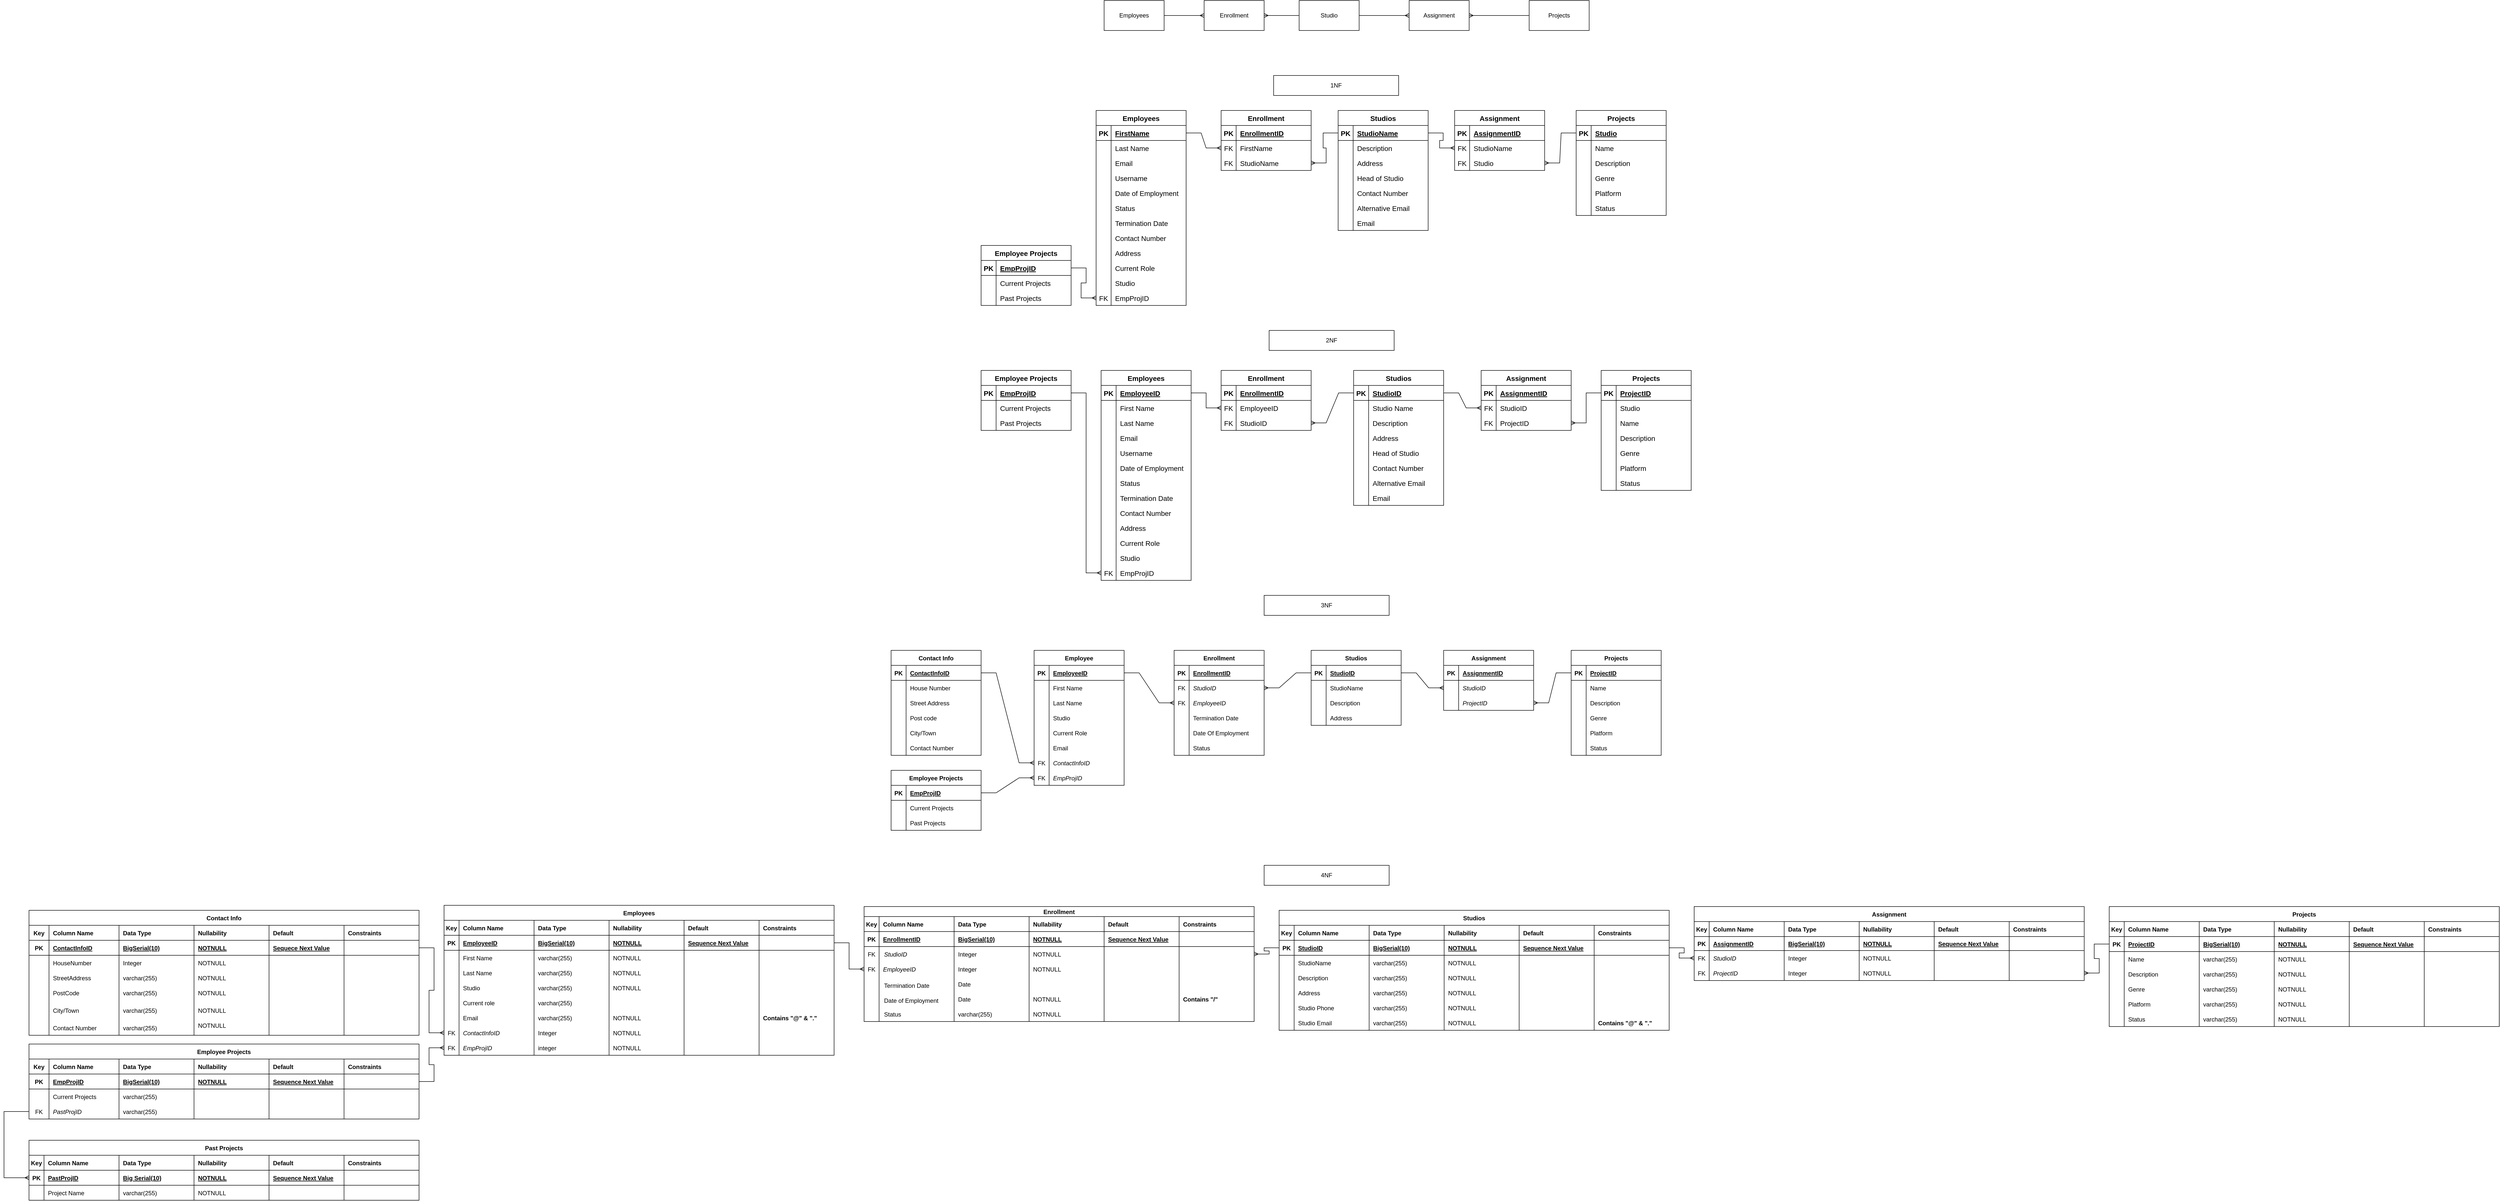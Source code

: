 <mxfile version="20.6.0" type="device"><diagram id="S0xR5Swk6bkVpLjxD1et" name="Page-1"><mxGraphModel dx="5071" dy="2509" grid="1" gridSize="10" guides="1" tooltips="1" connect="1" arrows="1" fold="1" page="1" pageScale="1" pageWidth="827" pageHeight="1169" math="0" shadow="0"><root><mxCell id="0"/><mxCell id="1" parent="0"/><mxCell id="hBRpVvH34fYBIiIdi_b2-1" value="Employees" style="rounded=0;whiteSpace=wrap;html=1;" parent="1" vertex="1"><mxGeometry x="90" y="-1100" width="120" height="60" as="geometry"/></mxCell><mxCell id="hBRpVvH34fYBIiIdi_b2-2" value="Enrollment" style="rounded=0;whiteSpace=wrap;html=1;" parent="1" vertex="1"><mxGeometry x="290" y="-1100" width="120" height="60" as="geometry"/></mxCell><mxCell id="hBRpVvH34fYBIiIdi_b2-3" value="Studio" style="rounded=0;whiteSpace=wrap;html=1;" parent="1" vertex="1"><mxGeometry x="480" y="-1100" width="120" height="60" as="geometry"/></mxCell><mxCell id="hBRpVvH34fYBIiIdi_b2-4" value="Projects" style="rounded=0;whiteSpace=wrap;html=1;" parent="1" vertex="1"><mxGeometry x="940" y="-1100" width="120" height="60" as="geometry"/></mxCell><mxCell id="hBRpVvH34fYBIiIdi_b2-5" value="Assignment" style="rounded=0;whiteSpace=wrap;html=1;" parent="1" vertex="1"><mxGeometry x="700" y="-1100" width="120" height="60" as="geometry"/></mxCell><mxCell id="hBRpVvH34fYBIiIdi_b2-15" value="" style="edgeStyle=entityRelationEdgeStyle;fontSize=12;html=1;endArrow=ERmany;rounded=0;entryX=1;entryY=0.5;entryDx=0;entryDy=0;exitX=0;exitY=0.5;exitDx=0;exitDy=0;" parent="1" source="hBRpVvH34fYBIiIdi_b2-4" target="hBRpVvH34fYBIiIdi_b2-5" edge="1"><mxGeometry width="100" height="100" relative="1" as="geometry"><mxPoint x="540" y="-860" as="sourcePoint"/><mxPoint x="740" y="-1030" as="targetPoint"/></mxGeometry></mxCell><mxCell id="hBRpVvH34fYBIiIdi_b2-16" value="" style="edgeStyle=entityRelationEdgeStyle;fontSize=12;html=1;endArrow=ERmany;rounded=0;exitX=1;exitY=0.5;exitDx=0;exitDy=0;entryX=0;entryY=0.5;entryDx=0;entryDy=0;" parent="1" source="hBRpVvH34fYBIiIdi_b2-3" target="hBRpVvH34fYBIiIdi_b2-5" edge="1"><mxGeometry width="100" height="100" relative="1" as="geometry"><mxPoint x="640" y="-930" as="sourcePoint"/><mxPoint x="740" y="-1030" as="targetPoint"/></mxGeometry></mxCell><mxCell id="hBRpVvH34fYBIiIdi_b2-17" value="" style="edgeStyle=entityRelationEdgeStyle;fontSize=12;html=1;endArrow=ERmany;rounded=0;exitX=0;exitY=0.5;exitDx=0;exitDy=0;entryX=1;entryY=0.5;entryDx=0;entryDy=0;" parent="1" source="hBRpVvH34fYBIiIdi_b2-3" target="hBRpVvH34fYBIiIdi_b2-2" edge="1"><mxGeometry width="100" height="100" relative="1" as="geometry"><mxPoint x="640" y="-930" as="sourcePoint"/><mxPoint x="740" y="-1030" as="targetPoint"/></mxGeometry></mxCell><mxCell id="hBRpVvH34fYBIiIdi_b2-18" value="" style="edgeStyle=entityRelationEdgeStyle;fontSize=12;html=1;endArrow=ERmany;rounded=0;entryX=0;entryY=0.5;entryDx=0;entryDy=0;" parent="1" target="hBRpVvH34fYBIiIdi_b2-2" edge="1"><mxGeometry width="100" height="100" relative="1" as="geometry"><mxPoint x="210" y="-1070" as="sourcePoint"/><mxPoint x="310" y="-1170" as="targetPoint"/></mxGeometry></mxCell><mxCell id="hBRpVvH34fYBIiIdi_b2-19" value="Employees" style="shape=table;startSize=30;container=1;collapsible=1;childLayout=tableLayout;fixedRows=1;rowLines=0;fontStyle=1;align=center;resizeLast=1;" parent="1" vertex="1"><mxGeometry x="-1230" y="710" width="780" height="300" as="geometry"/></mxCell><mxCell id="How-NbOFvAr8AsYumnr3-87" style="shape=tableRow;horizontal=0;startSize=0;swimlaneHead=0;swimlaneBody=0;fillColor=none;collapsible=0;dropTarget=0;points=[[0,0.5],[1,0.5]];portConstraint=eastwest;top=0;left=0;right=0;bottom=1;" parent="hBRpVvH34fYBIiIdi_b2-19" vertex="1"><mxGeometry y="30" width="780" height="30" as="geometry"/></mxCell><mxCell id="How-NbOFvAr8AsYumnr3-88" value="Key" style="shape=partialRectangle;connectable=0;fillColor=none;top=0;left=0;bottom=0;right=0;fontStyle=1;overflow=hidden;" parent="How-NbOFvAr8AsYumnr3-87" vertex="1"><mxGeometry width="30" height="30" as="geometry"><mxRectangle width="30" height="30" as="alternateBounds"/></mxGeometry></mxCell><mxCell id="How-NbOFvAr8AsYumnr3-89" value="Column Name" style="shape=partialRectangle;connectable=0;fillColor=none;top=0;left=0;bottom=0;right=0;align=left;spacingLeft=6;fontStyle=1;overflow=hidden;" parent="How-NbOFvAr8AsYumnr3-87" vertex="1"><mxGeometry x="30" width="150" height="30" as="geometry"><mxRectangle width="150" height="30" as="alternateBounds"/></mxGeometry></mxCell><mxCell id="How-NbOFvAr8AsYumnr3-90" value="Data Type" style="shape=partialRectangle;connectable=0;fillColor=none;top=0;left=0;bottom=0;right=0;align=left;spacingLeft=6;fontStyle=1;overflow=hidden;" parent="How-NbOFvAr8AsYumnr3-87" vertex="1"><mxGeometry x="180" width="150" height="30" as="geometry"><mxRectangle width="150" height="30" as="alternateBounds"/></mxGeometry></mxCell><mxCell id="How-NbOFvAr8AsYumnr3-128" value="Nullability" style="shape=partialRectangle;connectable=0;fillColor=none;top=0;left=0;bottom=0;right=0;align=left;spacingLeft=6;fontStyle=1;overflow=hidden;" parent="How-NbOFvAr8AsYumnr3-87" vertex="1"><mxGeometry x="330" width="150" height="30" as="geometry"><mxRectangle width="150" height="30" as="alternateBounds"/></mxGeometry></mxCell><mxCell id="How-NbOFvAr8AsYumnr3-137" value="Default " style="shape=partialRectangle;connectable=0;fillColor=none;top=0;left=0;bottom=0;right=0;align=left;spacingLeft=6;fontStyle=1;overflow=hidden;" parent="How-NbOFvAr8AsYumnr3-87" vertex="1"><mxGeometry x="480" width="150" height="30" as="geometry"><mxRectangle width="150" height="30" as="alternateBounds"/></mxGeometry></mxCell><mxCell id="How-NbOFvAr8AsYumnr3-146" value="Constraints" style="shape=partialRectangle;connectable=0;fillColor=none;top=0;left=0;bottom=0;right=0;align=left;spacingLeft=6;fontStyle=1;overflow=hidden;" parent="How-NbOFvAr8AsYumnr3-87" vertex="1"><mxGeometry x="630" width="150" height="30" as="geometry"><mxRectangle width="150" height="30" as="alternateBounds"/></mxGeometry></mxCell><mxCell id="hBRpVvH34fYBIiIdi_b2-20" value="" style="shape=tableRow;horizontal=0;startSize=0;swimlaneHead=0;swimlaneBody=0;fillColor=none;collapsible=0;dropTarget=0;points=[[0,0.5],[1,0.5]];portConstraint=eastwest;top=0;left=0;right=0;bottom=1;" parent="hBRpVvH34fYBIiIdi_b2-19" vertex="1"><mxGeometry y="60" width="780" height="30" as="geometry"/></mxCell><mxCell id="hBRpVvH34fYBIiIdi_b2-21" value="PK" style="shape=partialRectangle;connectable=0;fillColor=none;top=0;left=0;bottom=0;right=0;fontStyle=1;overflow=hidden;" parent="hBRpVvH34fYBIiIdi_b2-20" vertex="1"><mxGeometry width="30" height="30" as="geometry"><mxRectangle width="30" height="30" as="alternateBounds"/></mxGeometry></mxCell><mxCell id="hBRpVvH34fYBIiIdi_b2-22" value="EmployeeID" style="shape=partialRectangle;connectable=0;fillColor=none;top=0;left=0;bottom=0;right=0;align=left;spacingLeft=6;fontStyle=5;overflow=hidden;" parent="hBRpVvH34fYBIiIdi_b2-20" vertex="1"><mxGeometry x="30" width="150" height="30" as="geometry"><mxRectangle width="150" height="30" as="alternateBounds"/></mxGeometry></mxCell><mxCell id="How-NbOFvAr8AsYumnr3-23" value="BigSerial(10)" style="shape=partialRectangle;connectable=0;fillColor=none;top=0;left=0;bottom=0;right=0;align=left;spacingLeft=6;fontStyle=5;overflow=hidden;" parent="hBRpVvH34fYBIiIdi_b2-20" vertex="1"><mxGeometry x="180" width="150" height="30" as="geometry"><mxRectangle width="150" height="30" as="alternateBounds"/></mxGeometry></mxCell><mxCell id="How-NbOFvAr8AsYumnr3-129" value="NOTNULL" style="shape=partialRectangle;connectable=0;fillColor=none;top=0;left=0;bottom=0;right=0;align=left;spacingLeft=6;fontStyle=5;overflow=hidden;" parent="hBRpVvH34fYBIiIdi_b2-20" vertex="1"><mxGeometry x="330" width="150" height="30" as="geometry"><mxRectangle width="150" height="30" as="alternateBounds"/></mxGeometry></mxCell><mxCell id="How-NbOFvAr8AsYumnr3-138" value="Sequence Next Value" style="shape=partialRectangle;connectable=0;fillColor=none;top=0;left=0;bottom=0;right=0;align=left;spacingLeft=6;fontStyle=5;overflow=hidden;" parent="hBRpVvH34fYBIiIdi_b2-20" vertex="1"><mxGeometry x="480" width="150" height="30" as="geometry"><mxRectangle width="150" height="30" as="alternateBounds"/></mxGeometry></mxCell><mxCell id="How-NbOFvAr8AsYumnr3-147" style="shape=partialRectangle;connectable=0;fillColor=none;top=0;left=0;bottom=0;right=0;align=left;spacingLeft=6;fontStyle=5;overflow=hidden;" parent="hBRpVvH34fYBIiIdi_b2-20" vertex="1"><mxGeometry x="630" width="150" height="30" as="geometry"><mxRectangle width="150" height="30" as="alternateBounds"/></mxGeometry></mxCell><mxCell id="How-NbOFvAr8AsYumnr3-1" style="shape=tableRow;horizontal=0;startSize=0;swimlaneHead=0;swimlaneBody=0;fillColor=none;collapsible=0;dropTarget=0;points=[[0,0.5],[1,0.5]];portConstraint=eastwest;top=0;left=0;right=0;bottom=0;" parent="hBRpVvH34fYBIiIdi_b2-19" vertex="1"><mxGeometry y="90" width="780" height="30" as="geometry"/></mxCell><mxCell id="How-NbOFvAr8AsYumnr3-2" style="shape=partialRectangle;connectable=0;fillColor=none;top=0;left=0;bottom=0;right=0;editable=1;overflow=hidden;" parent="How-NbOFvAr8AsYumnr3-1" vertex="1"><mxGeometry width="30" height="30" as="geometry"><mxRectangle width="30" height="30" as="alternateBounds"/></mxGeometry></mxCell><mxCell id="How-NbOFvAr8AsYumnr3-3" value="First Name" style="shape=partialRectangle;connectable=0;fillColor=none;top=0;left=0;bottom=0;right=0;align=left;spacingLeft=6;overflow=hidden;" parent="How-NbOFvAr8AsYumnr3-1" vertex="1"><mxGeometry x="30" width="150" height="30" as="geometry"><mxRectangle width="150" height="30" as="alternateBounds"/></mxGeometry></mxCell><mxCell id="How-NbOFvAr8AsYumnr3-24" value="varchar(255)" style="shape=partialRectangle;connectable=0;fillColor=none;top=0;left=0;bottom=0;right=0;align=left;spacingLeft=6;overflow=hidden;" parent="How-NbOFvAr8AsYumnr3-1" vertex="1"><mxGeometry x="180" width="150" height="30" as="geometry"><mxRectangle width="150" height="30" as="alternateBounds"/></mxGeometry></mxCell><mxCell id="How-NbOFvAr8AsYumnr3-130" value="NOTNULL" style="shape=partialRectangle;connectable=0;fillColor=none;top=0;left=0;bottom=0;right=0;align=left;spacingLeft=6;overflow=hidden;" parent="How-NbOFvAr8AsYumnr3-1" vertex="1"><mxGeometry x="330" width="150" height="30" as="geometry"><mxRectangle width="150" height="30" as="alternateBounds"/></mxGeometry></mxCell><mxCell id="How-NbOFvAr8AsYumnr3-139" style="shape=partialRectangle;connectable=0;fillColor=none;top=0;left=0;bottom=0;right=0;align=left;spacingLeft=6;overflow=hidden;" parent="How-NbOFvAr8AsYumnr3-1" vertex="1"><mxGeometry x="480" width="150" height="30" as="geometry"><mxRectangle width="150" height="30" as="alternateBounds"/></mxGeometry></mxCell><mxCell id="How-NbOFvAr8AsYumnr3-148" style="shape=partialRectangle;connectable=0;fillColor=none;top=0;left=0;bottom=0;right=0;align=left;spacingLeft=6;overflow=hidden;" parent="How-NbOFvAr8AsYumnr3-1" vertex="1"><mxGeometry x="630" width="150" height="30" as="geometry"><mxRectangle width="150" height="30" as="alternateBounds"/></mxGeometry></mxCell><mxCell id="hBRpVvH34fYBIiIdi_b2-26" value="" style="shape=tableRow;horizontal=0;startSize=0;swimlaneHead=0;swimlaneBody=0;fillColor=none;collapsible=0;dropTarget=0;points=[[0,0.5],[1,0.5]];portConstraint=eastwest;top=0;left=0;right=0;bottom=0;" parent="hBRpVvH34fYBIiIdi_b2-19" vertex="1"><mxGeometry y="120" width="780" height="30" as="geometry"/></mxCell><mxCell id="hBRpVvH34fYBIiIdi_b2-27" value="" style="shape=partialRectangle;connectable=0;fillColor=none;top=0;left=0;bottom=0;right=0;editable=1;overflow=hidden;" parent="hBRpVvH34fYBIiIdi_b2-26" vertex="1"><mxGeometry width="30" height="30" as="geometry"><mxRectangle width="30" height="30" as="alternateBounds"/></mxGeometry></mxCell><mxCell id="hBRpVvH34fYBIiIdi_b2-28" value="Last Name" style="shape=partialRectangle;connectable=0;fillColor=none;top=0;left=0;bottom=0;right=0;align=left;spacingLeft=6;overflow=hidden;" parent="hBRpVvH34fYBIiIdi_b2-26" vertex="1"><mxGeometry x="30" width="150" height="30" as="geometry"><mxRectangle width="150" height="30" as="alternateBounds"/></mxGeometry></mxCell><mxCell id="How-NbOFvAr8AsYumnr3-25" value="varchar(255)" style="shape=partialRectangle;connectable=0;fillColor=none;top=0;left=0;bottom=0;right=0;align=left;spacingLeft=6;overflow=hidden;" parent="hBRpVvH34fYBIiIdi_b2-26" vertex="1"><mxGeometry x="180" width="150" height="30" as="geometry"><mxRectangle width="150" height="30" as="alternateBounds"/></mxGeometry></mxCell><mxCell id="How-NbOFvAr8AsYumnr3-131" value="NOTNULL" style="shape=partialRectangle;connectable=0;fillColor=none;top=0;left=0;bottom=0;right=0;align=left;spacingLeft=6;overflow=hidden;" parent="hBRpVvH34fYBIiIdi_b2-26" vertex="1"><mxGeometry x="330" width="150" height="30" as="geometry"><mxRectangle width="150" height="30" as="alternateBounds"/></mxGeometry></mxCell><mxCell id="How-NbOFvAr8AsYumnr3-140" style="shape=partialRectangle;connectable=0;fillColor=none;top=0;left=0;bottom=0;right=0;align=left;spacingLeft=6;overflow=hidden;" parent="hBRpVvH34fYBIiIdi_b2-26" vertex="1"><mxGeometry x="480" width="150" height="30" as="geometry"><mxRectangle width="150" height="30" as="alternateBounds"/></mxGeometry></mxCell><mxCell id="How-NbOFvAr8AsYumnr3-149" style="shape=partialRectangle;connectable=0;fillColor=none;top=0;left=0;bottom=0;right=0;align=left;spacingLeft=6;overflow=hidden;" parent="hBRpVvH34fYBIiIdi_b2-26" vertex="1"><mxGeometry x="630" width="150" height="30" as="geometry"><mxRectangle width="150" height="30" as="alternateBounds"/></mxGeometry></mxCell><mxCell id="How-NbOFvAr8AsYumnr3-10" style="shape=tableRow;horizontal=0;startSize=0;swimlaneHead=0;swimlaneBody=0;fillColor=none;collapsible=0;dropTarget=0;points=[[0,0.5],[1,0.5]];portConstraint=eastwest;top=0;left=0;right=0;bottom=0;" parent="hBRpVvH34fYBIiIdi_b2-19" vertex="1"><mxGeometry y="150" width="780" height="30" as="geometry"/></mxCell><mxCell id="How-NbOFvAr8AsYumnr3-11" style="shape=partialRectangle;connectable=0;fillColor=none;top=0;left=0;bottom=0;right=0;editable=1;overflow=hidden;" parent="How-NbOFvAr8AsYumnr3-10" vertex="1"><mxGeometry width="30" height="30" as="geometry"><mxRectangle width="30" height="30" as="alternateBounds"/></mxGeometry></mxCell><mxCell id="How-NbOFvAr8AsYumnr3-12" style="shape=partialRectangle;connectable=0;fillColor=none;top=0;left=0;bottom=0;right=0;align=left;spacingLeft=6;overflow=hidden;" parent="How-NbOFvAr8AsYumnr3-10" vertex="1"><mxGeometry x="30" width="150" height="30" as="geometry"><mxRectangle width="150" height="30" as="alternateBounds"/></mxGeometry></mxCell><mxCell id="How-NbOFvAr8AsYumnr3-26" value="varchar(255)" style="shape=partialRectangle;connectable=0;fillColor=none;top=0;left=0;bottom=0;right=0;align=left;spacingLeft=6;overflow=hidden;" parent="How-NbOFvAr8AsYumnr3-10" vertex="1"><mxGeometry x="180" width="150" height="30" as="geometry"><mxRectangle width="150" height="30" as="alternateBounds"/></mxGeometry></mxCell><mxCell id="How-NbOFvAr8AsYumnr3-132" value="NOTNULL" style="shape=partialRectangle;connectable=0;fillColor=none;top=0;left=0;bottom=0;right=0;align=left;spacingLeft=6;overflow=hidden;" parent="How-NbOFvAr8AsYumnr3-10" vertex="1"><mxGeometry x="330" width="150" height="30" as="geometry"><mxRectangle width="150" height="30" as="alternateBounds"/></mxGeometry></mxCell><mxCell id="How-NbOFvAr8AsYumnr3-141" style="shape=partialRectangle;connectable=0;fillColor=none;top=0;left=0;bottom=0;right=0;align=left;spacingLeft=6;overflow=hidden;" parent="How-NbOFvAr8AsYumnr3-10" vertex="1"><mxGeometry x="480" width="150" height="30" as="geometry"><mxRectangle width="150" height="30" as="alternateBounds"/></mxGeometry></mxCell><mxCell id="How-NbOFvAr8AsYumnr3-150" style="shape=partialRectangle;connectable=0;fillColor=none;top=0;left=0;bottom=0;right=0;align=left;spacingLeft=6;overflow=hidden;" parent="How-NbOFvAr8AsYumnr3-10" vertex="1"><mxGeometry x="630" width="150" height="30" as="geometry"><mxRectangle width="150" height="30" as="alternateBounds"/></mxGeometry></mxCell><mxCell id="2k9XNCXCKgQP3hjdK4T5-26" style="shape=tableRow;horizontal=0;startSize=0;swimlaneHead=0;swimlaneBody=0;fillColor=none;collapsible=0;dropTarget=0;points=[[0,0.5],[1,0.5]];portConstraint=eastwest;top=0;left=0;right=0;bottom=0;" parent="hBRpVvH34fYBIiIdi_b2-19" vertex="1"><mxGeometry y="180" width="780" height="30" as="geometry"/></mxCell><mxCell id="2k9XNCXCKgQP3hjdK4T5-27" style="shape=partialRectangle;connectable=0;fillColor=none;top=0;left=0;bottom=0;right=0;editable=1;overflow=hidden;" parent="2k9XNCXCKgQP3hjdK4T5-26" vertex="1"><mxGeometry width="30" height="30" as="geometry"><mxRectangle width="30" height="30" as="alternateBounds"/></mxGeometry></mxCell><mxCell id="2k9XNCXCKgQP3hjdK4T5-28" style="shape=partialRectangle;connectable=0;fillColor=none;top=0;left=0;bottom=0;right=0;align=left;spacingLeft=6;overflow=hidden;" parent="2k9XNCXCKgQP3hjdK4T5-26" vertex="1"><mxGeometry x="30" width="150" height="30" as="geometry"><mxRectangle width="150" height="30" as="alternateBounds"/></mxGeometry></mxCell><mxCell id="How-NbOFvAr8AsYumnr3-27" value="varchar(255)" style="shape=partialRectangle;connectable=0;fillColor=none;top=0;left=0;bottom=0;right=0;align=left;spacingLeft=6;overflow=hidden;" parent="2k9XNCXCKgQP3hjdK4T5-26" vertex="1"><mxGeometry x="180" width="150" height="30" as="geometry"><mxRectangle width="150" height="30" as="alternateBounds"/></mxGeometry></mxCell><mxCell id="How-NbOFvAr8AsYumnr3-133" value="" style="shape=partialRectangle;connectable=0;fillColor=none;top=0;left=0;bottom=0;right=0;align=left;spacingLeft=6;overflow=hidden;" parent="2k9XNCXCKgQP3hjdK4T5-26" vertex="1"><mxGeometry x="330" width="150" height="30" as="geometry"><mxRectangle width="150" height="30" as="alternateBounds"/></mxGeometry></mxCell><mxCell id="How-NbOFvAr8AsYumnr3-142" style="shape=partialRectangle;connectable=0;fillColor=none;top=0;left=0;bottom=0;right=0;align=left;spacingLeft=6;overflow=hidden;" parent="2k9XNCXCKgQP3hjdK4T5-26" vertex="1"><mxGeometry x="480" width="150" height="30" as="geometry"><mxRectangle width="150" height="30" as="alternateBounds"/></mxGeometry></mxCell><mxCell id="How-NbOFvAr8AsYumnr3-151" style="shape=partialRectangle;connectable=0;fillColor=none;top=0;left=0;bottom=0;right=0;align=left;spacingLeft=6;overflow=hidden;" parent="2k9XNCXCKgQP3hjdK4T5-26" vertex="1"><mxGeometry x="630" width="150" height="30" as="geometry"><mxRectangle width="150" height="30" as="alternateBounds"/></mxGeometry></mxCell><mxCell id="2k9XNCXCKgQP3hjdK4T5-23" style="shape=tableRow;horizontal=0;startSize=0;swimlaneHead=0;swimlaneBody=0;fillColor=none;collapsible=0;dropTarget=0;points=[[0,0.5],[1,0.5]];portConstraint=eastwest;top=0;left=0;right=0;bottom=0;" parent="hBRpVvH34fYBIiIdi_b2-19" vertex="1"><mxGeometry y="210" width="780" height="30" as="geometry"/></mxCell><mxCell id="2k9XNCXCKgQP3hjdK4T5-24" style="shape=partialRectangle;connectable=0;fillColor=none;top=0;left=0;bottom=0;right=0;editable=1;overflow=hidden;" parent="2k9XNCXCKgQP3hjdK4T5-23" vertex="1"><mxGeometry width="30" height="30" as="geometry"><mxRectangle width="30" height="30" as="alternateBounds"/></mxGeometry></mxCell><mxCell id="2k9XNCXCKgQP3hjdK4T5-25" value="Email" style="shape=partialRectangle;connectable=0;fillColor=none;top=0;left=0;bottom=0;right=0;align=left;spacingLeft=6;overflow=hidden;" parent="2k9XNCXCKgQP3hjdK4T5-23" vertex="1"><mxGeometry x="30" width="150" height="30" as="geometry"><mxRectangle width="150" height="30" as="alternateBounds"/></mxGeometry></mxCell><mxCell id="How-NbOFvAr8AsYumnr3-28" value="varchar(255)" style="shape=partialRectangle;connectable=0;fillColor=none;top=0;left=0;bottom=0;right=0;align=left;spacingLeft=6;overflow=hidden;" parent="2k9XNCXCKgQP3hjdK4T5-23" vertex="1"><mxGeometry x="180" width="150" height="30" as="geometry"><mxRectangle width="150" height="30" as="alternateBounds"/></mxGeometry></mxCell><mxCell id="How-NbOFvAr8AsYumnr3-134" value="NOTNULL" style="shape=partialRectangle;connectable=0;fillColor=none;top=0;left=0;bottom=0;right=0;align=left;spacingLeft=6;overflow=hidden;" parent="2k9XNCXCKgQP3hjdK4T5-23" vertex="1"><mxGeometry x="330" width="150" height="30" as="geometry"><mxRectangle width="150" height="30" as="alternateBounds"/></mxGeometry></mxCell><mxCell id="How-NbOFvAr8AsYumnr3-143" style="shape=partialRectangle;connectable=0;fillColor=none;top=0;left=0;bottom=0;right=0;align=left;spacingLeft=6;overflow=hidden;" parent="2k9XNCXCKgQP3hjdK4T5-23" vertex="1"><mxGeometry x="480" width="150" height="30" as="geometry"><mxRectangle width="150" height="30" as="alternateBounds"/></mxGeometry></mxCell><mxCell id="How-NbOFvAr8AsYumnr3-152" value="Contains &quot;@&quot; &amp; &quot;.&quot;" style="shape=partialRectangle;connectable=0;fillColor=none;top=0;left=0;bottom=0;right=0;align=left;spacingLeft=6;overflow=hidden;fontStyle=1" parent="2k9XNCXCKgQP3hjdK4T5-23" vertex="1"><mxGeometry x="630" width="150" height="30" as="geometry"><mxRectangle width="150" height="30" as="alternateBounds"/></mxGeometry></mxCell><mxCell id="2k9XNCXCKgQP3hjdK4T5-20" style="shape=tableRow;horizontal=0;startSize=0;swimlaneHead=0;swimlaneBody=0;fillColor=none;collapsible=0;dropTarget=0;points=[[0,0.5],[1,0.5]];portConstraint=eastwest;top=0;left=0;right=0;bottom=0;" parent="hBRpVvH34fYBIiIdi_b2-19" vertex="1"><mxGeometry y="240" width="780" height="30" as="geometry"/></mxCell><mxCell id="2k9XNCXCKgQP3hjdK4T5-21" value="FK" style="shape=partialRectangle;connectable=0;fillColor=none;top=0;left=0;bottom=0;right=0;editable=1;overflow=hidden;" parent="2k9XNCXCKgQP3hjdK4T5-20" vertex="1"><mxGeometry width="30" height="30" as="geometry"><mxRectangle width="30" height="30" as="alternateBounds"/></mxGeometry></mxCell><mxCell id="2k9XNCXCKgQP3hjdK4T5-22" style="shape=partialRectangle;connectable=0;fillColor=none;top=0;left=0;bottom=0;right=0;align=left;spacingLeft=6;overflow=hidden;" parent="2k9XNCXCKgQP3hjdK4T5-20" vertex="1"><mxGeometry x="30" width="150" height="30" as="geometry"><mxRectangle width="150" height="30" as="alternateBounds"/></mxGeometry></mxCell><mxCell id="How-NbOFvAr8AsYumnr3-29" value="Integer" style="shape=partialRectangle;connectable=0;fillColor=none;top=0;left=0;bottom=0;right=0;align=left;spacingLeft=6;overflow=hidden;" parent="2k9XNCXCKgQP3hjdK4T5-20" vertex="1"><mxGeometry x="180" width="150" height="30" as="geometry"><mxRectangle width="150" height="30" as="alternateBounds"/></mxGeometry></mxCell><mxCell id="How-NbOFvAr8AsYumnr3-135" value="NOTNULL" style="shape=partialRectangle;connectable=0;fillColor=none;top=0;left=0;bottom=0;right=0;align=left;spacingLeft=6;overflow=hidden;" parent="2k9XNCXCKgQP3hjdK4T5-20" vertex="1"><mxGeometry x="330" width="150" height="30" as="geometry"><mxRectangle width="150" height="30" as="alternateBounds"/></mxGeometry></mxCell><mxCell id="How-NbOFvAr8AsYumnr3-144" style="shape=partialRectangle;connectable=0;fillColor=none;top=0;left=0;bottom=0;right=0;align=left;spacingLeft=6;overflow=hidden;" parent="2k9XNCXCKgQP3hjdK4T5-20" vertex="1"><mxGeometry x="480" width="150" height="30" as="geometry"><mxRectangle width="150" height="30" as="alternateBounds"/></mxGeometry></mxCell><mxCell id="How-NbOFvAr8AsYumnr3-153" style="shape=partialRectangle;connectable=0;fillColor=none;top=0;left=0;bottom=0;right=0;align=left;spacingLeft=6;overflow=hidden;" parent="2k9XNCXCKgQP3hjdK4T5-20" vertex="1"><mxGeometry x="630" width="150" height="30" as="geometry"><mxRectangle width="150" height="30" as="alternateBounds"/></mxGeometry></mxCell><mxCell id="2k9XNCXCKgQP3hjdK4T5-17" style="shape=tableRow;horizontal=0;startSize=0;swimlaneHead=0;swimlaneBody=0;fillColor=none;collapsible=0;dropTarget=0;points=[[0,0.5],[1,0.5]];portConstraint=eastwest;top=0;left=0;right=0;bottom=0;" parent="hBRpVvH34fYBIiIdi_b2-19" vertex="1"><mxGeometry y="270" width="780" height="30" as="geometry"/></mxCell><mxCell id="2k9XNCXCKgQP3hjdK4T5-18" value="FK" style="shape=partialRectangle;connectable=0;fillColor=none;top=0;left=0;bottom=0;right=0;editable=1;overflow=hidden;" parent="2k9XNCXCKgQP3hjdK4T5-17" vertex="1"><mxGeometry width="30" height="30" as="geometry"><mxRectangle width="30" height="30" as="alternateBounds"/></mxGeometry></mxCell><mxCell id="2k9XNCXCKgQP3hjdK4T5-19" style="shape=partialRectangle;connectable=0;fillColor=none;top=0;left=0;bottom=0;right=0;align=left;spacingLeft=6;overflow=hidden;" parent="2k9XNCXCKgQP3hjdK4T5-17" vertex="1"><mxGeometry x="30" width="150" height="30" as="geometry"><mxRectangle width="150" height="30" as="alternateBounds"/></mxGeometry></mxCell><mxCell id="How-NbOFvAr8AsYumnr3-30" value="integer" style="shape=partialRectangle;connectable=0;fillColor=none;top=0;left=0;bottom=0;right=0;align=left;spacingLeft=6;overflow=hidden;" parent="2k9XNCXCKgQP3hjdK4T5-17" vertex="1"><mxGeometry x="180" width="150" height="30" as="geometry"><mxRectangle width="150" height="30" as="alternateBounds"/></mxGeometry></mxCell><mxCell id="How-NbOFvAr8AsYumnr3-136" value="NOTNULL" style="shape=partialRectangle;connectable=0;fillColor=none;top=0;left=0;bottom=0;right=0;align=left;spacingLeft=6;overflow=hidden;" parent="2k9XNCXCKgQP3hjdK4T5-17" vertex="1"><mxGeometry x="330" width="150" height="30" as="geometry"><mxRectangle width="150" height="30" as="alternateBounds"/></mxGeometry></mxCell><mxCell id="How-NbOFvAr8AsYumnr3-145" style="shape=partialRectangle;connectable=0;fillColor=none;top=0;left=0;bottom=0;right=0;align=left;spacingLeft=6;overflow=hidden;" parent="2k9XNCXCKgQP3hjdK4T5-17" vertex="1"><mxGeometry x="480" width="150" height="30" as="geometry"><mxRectangle width="150" height="30" as="alternateBounds"/></mxGeometry></mxCell><mxCell id="How-NbOFvAr8AsYumnr3-154" style="shape=partialRectangle;connectable=0;fillColor=none;top=0;left=0;bottom=0;right=0;align=left;spacingLeft=6;overflow=hidden;" parent="2k9XNCXCKgQP3hjdK4T5-17" vertex="1"><mxGeometry x="630" width="150" height="30" as="geometry"><mxRectangle width="150" height="30" as="alternateBounds"/></mxGeometry></mxCell><mxCell id="hBRpVvH34fYBIiIdi_b2-32" value="Enrollment" style="shape=table;startSize=20;container=1;collapsible=1;childLayout=tableLayout;fixedRows=1;rowLines=0;fontStyle=1;align=center;resizeLast=1;" parent="1" vertex="1"><mxGeometry x="-390" y="712.5" width="780" height="230" as="geometry"/></mxCell><mxCell id="How-NbOFvAr8AsYumnr3-83" style="shape=tableRow;horizontal=0;startSize=0;swimlaneHead=0;swimlaneBody=0;fillColor=none;collapsible=0;dropTarget=0;points=[[0,0.5],[1,0.5]];portConstraint=eastwest;top=0;left=0;right=0;bottom=1;" parent="hBRpVvH34fYBIiIdi_b2-32" vertex="1"><mxGeometry y="20" width="780" height="30" as="geometry"/></mxCell><mxCell id="How-NbOFvAr8AsYumnr3-84" value="Key" style="shape=partialRectangle;connectable=0;fillColor=none;top=0;left=0;bottom=0;right=0;fontStyle=1;overflow=hidden;" parent="How-NbOFvAr8AsYumnr3-83" vertex="1"><mxGeometry width="30" height="30" as="geometry"><mxRectangle width="30" height="30" as="alternateBounds"/></mxGeometry></mxCell><mxCell id="How-NbOFvAr8AsYumnr3-85" value="Column Name" style="shape=partialRectangle;connectable=0;fillColor=none;top=0;left=0;bottom=0;right=0;align=left;spacingLeft=6;fontStyle=1;overflow=hidden;" parent="How-NbOFvAr8AsYumnr3-83" vertex="1"><mxGeometry x="30" width="150" height="30" as="geometry"><mxRectangle width="150" height="30" as="alternateBounds"/></mxGeometry></mxCell><mxCell id="How-NbOFvAr8AsYumnr3-86" value="Data Type" style="shape=partialRectangle;connectable=0;fillColor=none;top=0;left=0;bottom=0;right=0;align=left;spacingLeft=6;fontStyle=1;overflow=hidden;" parent="How-NbOFvAr8AsYumnr3-83" vertex="1"><mxGeometry x="180" width="150" height="30" as="geometry"><mxRectangle width="150" height="30" as="alternateBounds"/></mxGeometry></mxCell><mxCell id="How-NbOFvAr8AsYumnr3-155" value="Nullability" style="shape=partialRectangle;connectable=0;fillColor=none;top=0;left=0;bottom=0;right=0;align=left;spacingLeft=6;fontStyle=1;overflow=hidden;" parent="How-NbOFvAr8AsYumnr3-83" vertex="1"><mxGeometry x="330" width="150" height="30" as="geometry"><mxRectangle width="150" height="30" as="alternateBounds"/></mxGeometry></mxCell><mxCell id="How-NbOFvAr8AsYumnr3-162" value="Default" style="shape=partialRectangle;connectable=0;fillColor=none;top=0;left=0;bottom=0;right=0;align=left;spacingLeft=6;fontStyle=1;overflow=hidden;" parent="How-NbOFvAr8AsYumnr3-83" vertex="1"><mxGeometry x="480" width="150" height="30" as="geometry"><mxRectangle width="150" height="30" as="alternateBounds"/></mxGeometry></mxCell><mxCell id="How-NbOFvAr8AsYumnr3-169" value="Constraints" style="shape=partialRectangle;connectable=0;fillColor=none;top=0;left=0;bottom=0;right=0;align=left;spacingLeft=6;fontStyle=1;overflow=hidden;" parent="How-NbOFvAr8AsYumnr3-83" vertex="1"><mxGeometry x="630" width="150" height="30" as="geometry"><mxRectangle width="150" height="30" as="alternateBounds"/></mxGeometry></mxCell><mxCell id="hBRpVvH34fYBIiIdi_b2-33" value="" style="shape=tableRow;horizontal=0;startSize=0;swimlaneHead=0;swimlaneBody=0;fillColor=none;collapsible=0;dropTarget=0;points=[[0,0.5],[1,0.5]];portConstraint=eastwest;top=0;left=0;right=0;bottom=1;" parent="hBRpVvH34fYBIiIdi_b2-32" vertex="1"><mxGeometry y="50" width="780" height="30" as="geometry"/></mxCell><mxCell id="hBRpVvH34fYBIiIdi_b2-34" value="PK" style="shape=partialRectangle;connectable=0;fillColor=none;top=0;left=0;bottom=0;right=0;fontStyle=1;overflow=hidden;" parent="hBRpVvH34fYBIiIdi_b2-33" vertex="1"><mxGeometry width="30" height="30" as="geometry"><mxRectangle width="30" height="30" as="alternateBounds"/></mxGeometry></mxCell><mxCell id="hBRpVvH34fYBIiIdi_b2-35" value="EnrollmentID" style="shape=partialRectangle;connectable=0;fillColor=none;top=0;left=0;bottom=0;right=0;align=left;spacingLeft=6;fontStyle=5;overflow=hidden;" parent="hBRpVvH34fYBIiIdi_b2-33" vertex="1"><mxGeometry x="30" width="150" height="30" as="geometry"><mxRectangle width="150" height="30" as="alternateBounds"/></mxGeometry></mxCell><mxCell id="How-NbOFvAr8AsYumnr3-31" value="BigSerial(10)" style="shape=partialRectangle;connectable=0;fillColor=none;top=0;left=0;bottom=0;right=0;align=left;spacingLeft=6;fontStyle=5;overflow=hidden;" parent="hBRpVvH34fYBIiIdi_b2-33" vertex="1"><mxGeometry x="180" width="150" height="30" as="geometry"><mxRectangle width="150" height="30" as="alternateBounds"/></mxGeometry></mxCell><mxCell id="How-NbOFvAr8AsYumnr3-156" value="NOTNULL" style="shape=partialRectangle;connectable=0;fillColor=none;top=0;left=0;bottom=0;right=0;align=left;spacingLeft=6;fontStyle=5;overflow=hidden;" parent="hBRpVvH34fYBIiIdi_b2-33" vertex="1"><mxGeometry x="330" width="150" height="30" as="geometry"><mxRectangle width="150" height="30" as="alternateBounds"/></mxGeometry></mxCell><mxCell id="How-NbOFvAr8AsYumnr3-163" value="Sequence Next Value" style="shape=partialRectangle;connectable=0;fillColor=none;top=0;left=0;bottom=0;right=0;align=left;spacingLeft=6;fontStyle=5;overflow=hidden;" parent="hBRpVvH34fYBIiIdi_b2-33" vertex="1"><mxGeometry x="480" width="150" height="30" as="geometry"><mxRectangle width="150" height="30" as="alternateBounds"/></mxGeometry></mxCell><mxCell id="How-NbOFvAr8AsYumnr3-170" style="shape=partialRectangle;connectable=0;fillColor=none;top=0;left=0;bottom=0;right=0;align=left;spacingLeft=6;fontStyle=5;overflow=hidden;" parent="hBRpVvH34fYBIiIdi_b2-33" vertex="1"><mxGeometry x="630" width="150" height="30" as="geometry"><mxRectangle width="150" height="30" as="alternateBounds"/></mxGeometry></mxCell><mxCell id="hBRpVvH34fYBIiIdi_b2-36" value="" style="shape=tableRow;horizontal=0;startSize=0;swimlaneHead=0;swimlaneBody=0;fillColor=none;collapsible=0;dropTarget=0;points=[[0,0.5],[1,0.5]];portConstraint=eastwest;top=0;left=0;right=0;bottom=0;" parent="hBRpVvH34fYBIiIdi_b2-32" vertex="1"><mxGeometry y="80" width="780" height="30" as="geometry"/></mxCell><mxCell id="hBRpVvH34fYBIiIdi_b2-37" value="FK" style="shape=partialRectangle;connectable=0;fillColor=none;top=0;left=0;bottom=0;right=0;editable=1;overflow=hidden;" parent="hBRpVvH34fYBIiIdi_b2-36" vertex="1"><mxGeometry width="30" height="30" as="geometry"><mxRectangle width="30" height="30" as="alternateBounds"/></mxGeometry></mxCell><mxCell id="hBRpVvH34fYBIiIdi_b2-38" value="" style="shape=partialRectangle;connectable=0;fillColor=none;top=0;left=0;bottom=0;right=0;align=left;spacingLeft=6;overflow=hidden;" parent="hBRpVvH34fYBIiIdi_b2-36" vertex="1"><mxGeometry x="30" width="150" height="30" as="geometry"><mxRectangle width="150" height="30" as="alternateBounds"/></mxGeometry></mxCell><mxCell id="How-NbOFvAr8AsYumnr3-32" value="Integer" style="shape=partialRectangle;connectable=0;fillColor=none;top=0;left=0;bottom=0;right=0;align=left;spacingLeft=6;overflow=hidden;" parent="hBRpVvH34fYBIiIdi_b2-36" vertex="1"><mxGeometry x="180" width="150" height="30" as="geometry"><mxRectangle width="150" height="30" as="alternateBounds"/></mxGeometry></mxCell><mxCell id="How-NbOFvAr8AsYumnr3-157" value="NOTNULL" style="shape=partialRectangle;connectable=0;fillColor=none;top=0;left=0;bottom=0;right=0;align=left;spacingLeft=6;overflow=hidden;" parent="hBRpVvH34fYBIiIdi_b2-36" vertex="1"><mxGeometry x="330" width="150" height="30" as="geometry"><mxRectangle width="150" height="30" as="alternateBounds"/></mxGeometry></mxCell><mxCell id="How-NbOFvAr8AsYumnr3-164" style="shape=partialRectangle;connectable=0;fillColor=none;top=0;left=0;bottom=0;right=0;align=left;spacingLeft=6;overflow=hidden;" parent="hBRpVvH34fYBIiIdi_b2-36" vertex="1"><mxGeometry x="480" width="150" height="30" as="geometry"><mxRectangle width="150" height="30" as="alternateBounds"/></mxGeometry></mxCell><mxCell id="How-NbOFvAr8AsYumnr3-171" style="shape=partialRectangle;connectable=0;fillColor=none;top=0;left=0;bottom=0;right=0;align=left;spacingLeft=6;overflow=hidden;" parent="hBRpVvH34fYBIiIdi_b2-36" vertex="1"><mxGeometry x="630" width="150" height="30" as="geometry"><mxRectangle width="150" height="30" as="alternateBounds"/></mxGeometry></mxCell><mxCell id="hBRpVvH34fYBIiIdi_b2-39" value="" style="shape=tableRow;horizontal=0;startSize=0;swimlaneHead=0;swimlaneBody=0;fillColor=none;collapsible=0;dropTarget=0;points=[[0,0.5],[1,0.5]];portConstraint=eastwest;top=0;left=0;right=0;bottom=0;" parent="hBRpVvH34fYBIiIdi_b2-32" vertex="1"><mxGeometry y="110" width="780" height="30" as="geometry"/></mxCell><mxCell id="hBRpVvH34fYBIiIdi_b2-40" value="FK" style="shape=partialRectangle;connectable=0;fillColor=none;top=0;left=0;bottom=0;right=0;editable=1;overflow=hidden;" parent="hBRpVvH34fYBIiIdi_b2-39" vertex="1"><mxGeometry width="30" height="30" as="geometry"><mxRectangle width="30" height="30" as="alternateBounds"/></mxGeometry></mxCell><mxCell id="hBRpVvH34fYBIiIdi_b2-41" value="EmployeeID" style="shape=partialRectangle;connectable=0;fillColor=none;top=0;left=0;bottom=0;right=0;align=left;spacingLeft=6;overflow=hidden;fontStyle=2" parent="hBRpVvH34fYBIiIdi_b2-39" vertex="1"><mxGeometry x="30" width="150" height="30" as="geometry"><mxRectangle width="150" height="30" as="alternateBounds"/></mxGeometry></mxCell><mxCell id="How-NbOFvAr8AsYumnr3-33" value="Integer" style="shape=partialRectangle;connectable=0;fillColor=none;top=0;left=0;bottom=0;right=0;align=left;spacingLeft=6;overflow=hidden;" parent="hBRpVvH34fYBIiIdi_b2-39" vertex="1"><mxGeometry x="180" width="150" height="30" as="geometry"><mxRectangle width="150" height="30" as="alternateBounds"/></mxGeometry></mxCell><mxCell id="How-NbOFvAr8AsYumnr3-158" value="NOTNULL" style="shape=partialRectangle;connectable=0;fillColor=none;top=0;left=0;bottom=0;right=0;align=left;spacingLeft=6;overflow=hidden;" parent="hBRpVvH34fYBIiIdi_b2-39" vertex="1"><mxGeometry x="330" width="150" height="30" as="geometry"><mxRectangle width="150" height="30" as="alternateBounds"/></mxGeometry></mxCell><mxCell id="How-NbOFvAr8AsYumnr3-165" style="shape=partialRectangle;connectable=0;fillColor=none;top=0;left=0;bottom=0;right=0;align=left;spacingLeft=6;overflow=hidden;" parent="hBRpVvH34fYBIiIdi_b2-39" vertex="1"><mxGeometry x="480" width="150" height="30" as="geometry"><mxRectangle width="150" height="30" as="alternateBounds"/></mxGeometry></mxCell><mxCell id="How-NbOFvAr8AsYumnr3-172" style="shape=partialRectangle;connectable=0;fillColor=none;top=0;left=0;bottom=0;right=0;align=left;spacingLeft=6;overflow=hidden;" parent="hBRpVvH34fYBIiIdi_b2-39" vertex="1"><mxGeometry x="630" width="150" height="30" as="geometry"><mxRectangle width="150" height="30" as="alternateBounds"/></mxGeometry></mxCell><mxCell id="2k9XNCXCKgQP3hjdK4T5-32" style="shape=tableRow;horizontal=0;startSize=0;swimlaneHead=0;swimlaneBody=0;fillColor=none;collapsible=0;dropTarget=0;points=[[0,0.5],[1,0.5]];portConstraint=eastwest;top=0;left=0;right=0;bottom=0;" parent="hBRpVvH34fYBIiIdi_b2-32" vertex="1"><mxGeometry y="140" width="780" height="30" as="geometry"/></mxCell><mxCell id="2k9XNCXCKgQP3hjdK4T5-33" style="shape=partialRectangle;connectable=0;fillColor=none;top=0;left=0;bottom=0;right=0;editable=1;overflow=hidden;" parent="2k9XNCXCKgQP3hjdK4T5-32" vertex="1"><mxGeometry width="30" height="30" as="geometry"><mxRectangle width="30" height="30" as="alternateBounds"/></mxGeometry></mxCell><mxCell id="2k9XNCXCKgQP3hjdK4T5-34" style="shape=partialRectangle;connectable=0;fillColor=none;top=0;left=0;bottom=0;right=0;align=left;spacingLeft=6;overflow=hidden;" parent="2k9XNCXCKgQP3hjdK4T5-32" vertex="1"><mxGeometry x="30" width="150" height="30" as="geometry"><mxRectangle width="150" height="30" as="alternateBounds"/></mxGeometry></mxCell><mxCell id="How-NbOFvAr8AsYumnr3-34" value="Date" style="shape=partialRectangle;connectable=0;fillColor=none;top=0;left=0;bottom=0;right=0;align=left;spacingLeft=6;overflow=hidden;" parent="2k9XNCXCKgQP3hjdK4T5-32" vertex="1"><mxGeometry x="180" width="150" height="30" as="geometry"><mxRectangle width="150" height="30" as="alternateBounds"/></mxGeometry></mxCell><mxCell id="How-NbOFvAr8AsYumnr3-159" style="shape=partialRectangle;connectable=0;fillColor=none;top=0;left=0;bottom=0;right=0;align=left;spacingLeft=6;overflow=hidden;" parent="2k9XNCXCKgQP3hjdK4T5-32" vertex="1"><mxGeometry x="330" width="150" height="30" as="geometry"><mxRectangle width="150" height="30" as="alternateBounds"/></mxGeometry></mxCell><mxCell id="How-NbOFvAr8AsYumnr3-166" style="shape=partialRectangle;connectable=0;fillColor=none;top=0;left=0;bottom=0;right=0;align=left;spacingLeft=6;overflow=hidden;" parent="2k9XNCXCKgQP3hjdK4T5-32" vertex="1"><mxGeometry x="480" width="150" height="30" as="geometry"><mxRectangle width="150" height="30" as="alternateBounds"/></mxGeometry></mxCell><mxCell id="How-NbOFvAr8AsYumnr3-173" style="shape=partialRectangle;connectable=0;fillColor=none;top=0;left=0;bottom=0;right=0;align=left;spacingLeft=6;overflow=hidden;" parent="2k9XNCXCKgQP3hjdK4T5-32" vertex="1"><mxGeometry x="630" width="150" height="30" as="geometry"><mxRectangle width="150" height="30" as="alternateBounds"/></mxGeometry></mxCell><mxCell id="2k9XNCXCKgQP3hjdK4T5-29" style="shape=tableRow;horizontal=0;startSize=0;swimlaneHead=0;swimlaneBody=0;fillColor=none;collapsible=0;dropTarget=0;points=[[0,0.5],[1,0.5]];portConstraint=eastwest;top=0;left=0;right=0;bottom=0;" parent="hBRpVvH34fYBIiIdi_b2-32" vertex="1"><mxGeometry y="170" width="780" height="30" as="geometry"/></mxCell><mxCell id="2k9XNCXCKgQP3hjdK4T5-30" style="shape=partialRectangle;connectable=0;fillColor=none;top=0;left=0;bottom=0;right=0;editable=1;overflow=hidden;" parent="2k9XNCXCKgQP3hjdK4T5-29" vertex="1"><mxGeometry width="30" height="30" as="geometry"><mxRectangle width="30" height="30" as="alternateBounds"/></mxGeometry></mxCell><mxCell id="2k9XNCXCKgQP3hjdK4T5-31" style="shape=partialRectangle;connectable=0;fillColor=none;top=0;left=0;bottom=0;right=0;align=left;spacingLeft=6;overflow=hidden;" parent="2k9XNCXCKgQP3hjdK4T5-29" vertex="1"><mxGeometry x="30" width="150" height="30" as="geometry"><mxRectangle width="150" height="30" as="alternateBounds"/></mxGeometry></mxCell><mxCell id="How-NbOFvAr8AsYumnr3-35" value="Date" style="shape=partialRectangle;connectable=0;fillColor=none;top=0;left=0;bottom=0;right=0;align=left;spacingLeft=6;overflow=hidden;" parent="2k9XNCXCKgQP3hjdK4T5-29" vertex="1"><mxGeometry x="180" width="150" height="30" as="geometry"><mxRectangle width="150" height="30" as="alternateBounds"/></mxGeometry></mxCell><mxCell id="How-NbOFvAr8AsYumnr3-160" value="NOTNULL" style="shape=partialRectangle;connectable=0;fillColor=none;top=0;left=0;bottom=0;right=0;align=left;spacingLeft=6;overflow=hidden;" parent="2k9XNCXCKgQP3hjdK4T5-29" vertex="1"><mxGeometry x="330" width="150" height="30" as="geometry"><mxRectangle width="150" height="30" as="alternateBounds"/></mxGeometry></mxCell><mxCell id="How-NbOFvAr8AsYumnr3-167" style="shape=partialRectangle;connectable=0;fillColor=none;top=0;left=0;bottom=0;right=0;align=left;spacingLeft=6;overflow=hidden;" parent="2k9XNCXCKgQP3hjdK4T5-29" vertex="1"><mxGeometry x="480" width="150" height="30" as="geometry"><mxRectangle width="150" height="30" as="alternateBounds"/></mxGeometry></mxCell><mxCell id="How-NbOFvAr8AsYumnr3-174" value="Contains &quot;/&quot;" style="shape=partialRectangle;connectable=0;fillColor=none;top=0;left=0;bottom=0;right=0;align=left;spacingLeft=6;overflow=hidden;fontStyle=1" parent="2k9XNCXCKgQP3hjdK4T5-29" vertex="1"><mxGeometry x="630" width="150" height="30" as="geometry"><mxRectangle width="150" height="30" as="alternateBounds"/></mxGeometry></mxCell><mxCell id="TtxKDQlGWXYKECGgQ5h1-25" style="shape=tableRow;horizontal=0;startSize=0;swimlaneHead=0;swimlaneBody=0;fillColor=none;collapsible=0;dropTarget=0;points=[[0,0.5],[1,0.5]];portConstraint=eastwest;top=0;left=0;right=0;bottom=0;" parent="hBRpVvH34fYBIiIdi_b2-32" vertex="1"><mxGeometry y="200" width="780" height="30" as="geometry"/></mxCell><mxCell id="TtxKDQlGWXYKECGgQ5h1-26" style="shape=partialRectangle;connectable=0;fillColor=none;top=0;left=0;bottom=0;right=0;editable=1;overflow=hidden;" parent="TtxKDQlGWXYKECGgQ5h1-25" vertex="1"><mxGeometry width="30" height="30" as="geometry"><mxRectangle width="30" height="30" as="alternateBounds"/></mxGeometry></mxCell><mxCell id="TtxKDQlGWXYKECGgQ5h1-27" style="shape=partialRectangle;connectable=0;fillColor=none;top=0;left=0;bottom=0;right=0;align=left;spacingLeft=6;overflow=hidden;" parent="TtxKDQlGWXYKECGgQ5h1-25" vertex="1"><mxGeometry x="30" width="150" height="30" as="geometry"><mxRectangle width="150" height="30" as="alternateBounds"/></mxGeometry></mxCell><mxCell id="How-NbOFvAr8AsYumnr3-36" value="varchar(255)" style="shape=partialRectangle;connectable=0;fillColor=none;top=0;left=0;bottom=0;right=0;align=left;spacingLeft=6;overflow=hidden;" parent="TtxKDQlGWXYKECGgQ5h1-25" vertex="1"><mxGeometry x="180" width="150" height="30" as="geometry"><mxRectangle width="150" height="30" as="alternateBounds"/></mxGeometry></mxCell><mxCell id="How-NbOFvAr8AsYumnr3-161" value="NOTNULL" style="shape=partialRectangle;connectable=0;fillColor=none;top=0;left=0;bottom=0;right=0;align=left;spacingLeft=6;overflow=hidden;" parent="TtxKDQlGWXYKECGgQ5h1-25" vertex="1"><mxGeometry x="330" width="150" height="30" as="geometry"><mxRectangle width="150" height="30" as="alternateBounds"/></mxGeometry></mxCell><mxCell id="How-NbOFvAr8AsYumnr3-168" style="shape=partialRectangle;connectable=0;fillColor=none;top=0;left=0;bottom=0;right=0;align=left;spacingLeft=6;overflow=hidden;" parent="TtxKDQlGWXYKECGgQ5h1-25" vertex="1"><mxGeometry x="480" width="150" height="30" as="geometry"><mxRectangle width="150" height="30" as="alternateBounds"/></mxGeometry></mxCell><mxCell id="How-NbOFvAr8AsYumnr3-175" style="shape=partialRectangle;connectable=0;fillColor=none;top=0;left=0;bottom=0;right=0;align=left;spacingLeft=6;overflow=hidden;" parent="TtxKDQlGWXYKECGgQ5h1-25" vertex="1"><mxGeometry x="630" width="150" height="30" as="geometry"><mxRectangle width="150" height="30" as="alternateBounds"/></mxGeometry></mxCell><mxCell id="hBRpVvH34fYBIiIdi_b2-45" value="Studios" style="shape=table;startSize=30;container=1;collapsible=1;childLayout=tableLayout;fixedRows=1;rowLines=0;fontStyle=1;align=center;resizeLast=1;" parent="1" vertex="1"><mxGeometry x="440" y="720" width="780" height="240" as="geometry"/></mxCell><mxCell id="How-NbOFvAr8AsYumnr3-79" style="shape=tableRow;horizontal=0;startSize=0;swimlaneHead=0;swimlaneBody=0;fillColor=none;collapsible=0;dropTarget=0;points=[[0,0.5],[1,0.5]];portConstraint=eastwest;top=0;left=0;right=0;bottom=1;" parent="hBRpVvH34fYBIiIdi_b2-45" vertex="1"><mxGeometry y="30" width="780" height="30" as="geometry"/></mxCell><mxCell id="How-NbOFvAr8AsYumnr3-80" value="Key" style="shape=partialRectangle;connectable=0;fillColor=none;top=0;left=0;bottom=0;right=0;fontStyle=1;overflow=hidden;" parent="How-NbOFvAr8AsYumnr3-79" vertex="1"><mxGeometry width="30" height="30" as="geometry"><mxRectangle width="30" height="30" as="alternateBounds"/></mxGeometry></mxCell><mxCell id="How-NbOFvAr8AsYumnr3-81" value="Column Name" style="shape=partialRectangle;connectable=0;fillColor=none;top=0;left=0;bottom=0;right=0;align=left;spacingLeft=6;fontStyle=1;overflow=hidden;" parent="How-NbOFvAr8AsYumnr3-79" vertex="1"><mxGeometry x="30" width="150" height="30" as="geometry"><mxRectangle width="150" height="30" as="alternateBounds"/></mxGeometry></mxCell><mxCell id="How-NbOFvAr8AsYumnr3-82" value="Data Type" style="shape=partialRectangle;connectable=0;fillColor=none;top=0;left=0;bottom=0;right=0;align=left;spacingLeft=6;fontStyle=1;overflow=hidden;" parent="How-NbOFvAr8AsYumnr3-79" vertex="1"><mxGeometry x="180" width="150" height="30" as="geometry"><mxRectangle width="150" height="30" as="alternateBounds"/></mxGeometry></mxCell><mxCell id="How-NbOFvAr8AsYumnr3-176" value="Nullability" style="shape=partialRectangle;connectable=0;fillColor=none;top=0;left=0;bottom=0;right=0;align=left;spacingLeft=6;fontStyle=1;overflow=hidden;" parent="How-NbOFvAr8AsYumnr3-79" vertex="1"><mxGeometry x="330" width="150" height="30" as="geometry"><mxRectangle width="150" height="30" as="alternateBounds"/></mxGeometry></mxCell><mxCell id="How-NbOFvAr8AsYumnr3-181" value="Default" style="shape=partialRectangle;connectable=0;fillColor=none;top=0;left=0;bottom=0;right=0;align=left;spacingLeft=6;fontStyle=1;overflow=hidden;" parent="How-NbOFvAr8AsYumnr3-79" vertex="1"><mxGeometry x="480" width="150" height="30" as="geometry"><mxRectangle width="150" height="30" as="alternateBounds"/></mxGeometry></mxCell><mxCell id="How-NbOFvAr8AsYumnr3-186" value="Constraints" style="shape=partialRectangle;connectable=0;fillColor=none;top=0;left=0;bottom=0;right=0;align=left;spacingLeft=6;fontStyle=1;overflow=hidden;" parent="How-NbOFvAr8AsYumnr3-79" vertex="1"><mxGeometry x="630" width="150" height="30" as="geometry"><mxRectangle width="150" height="30" as="alternateBounds"/></mxGeometry></mxCell><mxCell id="hBRpVvH34fYBIiIdi_b2-46" value="" style="shape=tableRow;horizontal=0;startSize=0;swimlaneHead=0;swimlaneBody=0;fillColor=none;collapsible=0;dropTarget=0;points=[[0,0.5],[1,0.5]];portConstraint=eastwest;top=0;left=0;right=0;bottom=1;" parent="hBRpVvH34fYBIiIdi_b2-45" vertex="1"><mxGeometry y="60" width="780" height="30" as="geometry"/></mxCell><mxCell id="hBRpVvH34fYBIiIdi_b2-47" value="PK" style="shape=partialRectangle;connectable=0;fillColor=none;top=0;left=0;bottom=0;right=0;fontStyle=1;overflow=hidden;" parent="hBRpVvH34fYBIiIdi_b2-46" vertex="1"><mxGeometry width="30" height="30" as="geometry"><mxRectangle width="30" height="30" as="alternateBounds"/></mxGeometry></mxCell><mxCell id="hBRpVvH34fYBIiIdi_b2-48" value="StudioID" style="shape=partialRectangle;connectable=0;fillColor=none;top=0;left=0;bottom=0;right=0;align=left;spacingLeft=6;fontStyle=5;overflow=hidden;" parent="hBRpVvH34fYBIiIdi_b2-46" vertex="1"><mxGeometry x="30" width="150" height="30" as="geometry"><mxRectangle width="150" height="30" as="alternateBounds"/></mxGeometry></mxCell><mxCell id="How-NbOFvAr8AsYumnr3-38" value="BigSerial(10)" style="shape=partialRectangle;connectable=0;fillColor=none;top=0;left=0;bottom=0;right=0;align=left;spacingLeft=6;fontStyle=5;overflow=hidden;" parent="hBRpVvH34fYBIiIdi_b2-46" vertex="1"><mxGeometry x="180" width="150" height="30" as="geometry"><mxRectangle width="150" height="30" as="alternateBounds"/></mxGeometry></mxCell><mxCell id="How-NbOFvAr8AsYumnr3-177" value="NOTNULL" style="shape=partialRectangle;connectable=0;fillColor=none;top=0;left=0;bottom=0;right=0;align=left;spacingLeft=6;fontStyle=5;overflow=hidden;" parent="hBRpVvH34fYBIiIdi_b2-46" vertex="1"><mxGeometry x="330" width="150" height="30" as="geometry"><mxRectangle width="150" height="30" as="alternateBounds"/></mxGeometry></mxCell><mxCell id="How-NbOFvAr8AsYumnr3-182" value="Sequence Next Value" style="shape=partialRectangle;connectable=0;fillColor=none;top=0;left=0;bottom=0;right=0;align=left;spacingLeft=6;fontStyle=5;overflow=hidden;" parent="hBRpVvH34fYBIiIdi_b2-46" vertex="1"><mxGeometry x="480" width="150" height="30" as="geometry"><mxRectangle width="150" height="30" as="alternateBounds"/></mxGeometry></mxCell><mxCell id="How-NbOFvAr8AsYumnr3-187" style="shape=partialRectangle;connectable=0;fillColor=none;top=0;left=0;bottom=0;right=0;align=left;spacingLeft=6;fontStyle=5;overflow=hidden;" parent="hBRpVvH34fYBIiIdi_b2-46" vertex="1"><mxGeometry x="630" width="150" height="30" as="geometry"><mxRectangle width="150" height="30" as="alternateBounds"/></mxGeometry></mxCell><mxCell id="TtxKDQlGWXYKECGgQ5h1-22" style="shape=tableRow;horizontal=0;startSize=0;swimlaneHead=0;swimlaneBody=0;fillColor=none;collapsible=0;dropTarget=0;points=[[0,0.5],[1,0.5]];portConstraint=eastwest;top=0;left=0;right=0;bottom=0;" parent="hBRpVvH34fYBIiIdi_b2-45" vertex="1"><mxGeometry y="90" width="780" height="30" as="geometry"/></mxCell><mxCell id="TtxKDQlGWXYKECGgQ5h1-23" value="" style="shape=partialRectangle;connectable=0;fillColor=none;top=0;left=0;bottom=0;right=0;editable=1;overflow=hidden;" parent="TtxKDQlGWXYKECGgQ5h1-22" vertex="1"><mxGeometry width="30" height="30" as="geometry"><mxRectangle width="30" height="30" as="alternateBounds"/></mxGeometry></mxCell><mxCell id="TtxKDQlGWXYKECGgQ5h1-24" value="StudioName" style="shape=partialRectangle;connectable=0;fillColor=none;top=0;left=0;bottom=0;right=0;align=left;spacingLeft=6;overflow=hidden;" parent="TtxKDQlGWXYKECGgQ5h1-22" vertex="1"><mxGeometry x="30" width="150" height="30" as="geometry"><mxRectangle width="150" height="30" as="alternateBounds"/></mxGeometry></mxCell><mxCell id="How-NbOFvAr8AsYumnr3-39" value="varchar(255)" style="shape=partialRectangle;connectable=0;fillColor=none;top=0;left=0;bottom=0;right=0;align=left;spacingLeft=6;overflow=hidden;" parent="TtxKDQlGWXYKECGgQ5h1-22" vertex="1"><mxGeometry x="180" width="150" height="30" as="geometry"><mxRectangle width="150" height="30" as="alternateBounds"/></mxGeometry></mxCell><mxCell id="How-NbOFvAr8AsYumnr3-178" value="NOTNULL" style="shape=partialRectangle;connectable=0;fillColor=none;top=0;left=0;bottom=0;right=0;align=left;spacingLeft=6;overflow=hidden;" parent="TtxKDQlGWXYKECGgQ5h1-22" vertex="1"><mxGeometry x="330" width="150" height="30" as="geometry"><mxRectangle width="150" height="30" as="alternateBounds"/></mxGeometry></mxCell><mxCell id="How-NbOFvAr8AsYumnr3-183" style="shape=partialRectangle;connectable=0;fillColor=none;top=0;left=0;bottom=0;right=0;align=left;spacingLeft=6;overflow=hidden;" parent="TtxKDQlGWXYKECGgQ5h1-22" vertex="1"><mxGeometry x="480" width="150" height="30" as="geometry"><mxRectangle width="150" height="30" as="alternateBounds"/></mxGeometry></mxCell><mxCell id="How-NbOFvAr8AsYumnr3-188" style="shape=partialRectangle;connectable=0;fillColor=none;top=0;left=0;bottom=0;right=0;align=left;spacingLeft=6;overflow=hidden;" parent="TtxKDQlGWXYKECGgQ5h1-22" vertex="1"><mxGeometry x="630" width="150" height="30" as="geometry"><mxRectangle width="150" height="30" as="alternateBounds"/></mxGeometry></mxCell><mxCell id="TtxKDQlGWXYKECGgQ5h1-28" style="shape=tableRow;horizontal=0;startSize=0;swimlaneHead=0;swimlaneBody=0;fillColor=none;collapsible=0;dropTarget=0;points=[[0,0.5],[1,0.5]];portConstraint=eastwest;top=0;left=0;right=0;bottom=0;" parent="hBRpVvH34fYBIiIdi_b2-45" vertex="1"><mxGeometry y="120" width="780" height="30" as="geometry"/></mxCell><mxCell id="TtxKDQlGWXYKECGgQ5h1-29" style="shape=partialRectangle;connectable=0;fillColor=none;top=0;left=0;bottom=0;right=0;editable=1;overflow=hidden;" parent="TtxKDQlGWXYKECGgQ5h1-28" vertex="1"><mxGeometry width="30" height="30" as="geometry"><mxRectangle width="30" height="30" as="alternateBounds"/></mxGeometry></mxCell><mxCell id="TtxKDQlGWXYKECGgQ5h1-30" value="Description" style="shape=partialRectangle;connectable=0;fillColor=none;top=0;left=0;bottom=0;right=0;align=left;spacingLeft=6;overflow=hidden;" parent="TtxKDQlGWXYKECGgQ5h1-28" vertex="1"><mxGeometry x="30" width="150" height="30" as="geometry"><mxRectangle width="150" height="30" as="alternateBounds"/></mxGeometry></mxCell><mxCell id="How-NbOFvAr8AsYumnr3-40" value="varchar(255)" style="shape=partialRectangle;connectable=0;fillColor=none;top=0;left=0;bottom=0;right=0;align=left;spacingLeft=6;overflow=hidden;" parent="TtxKDQlGWXYKECGgQ5h1-28" vertex="1"><mxGeometry x="180" width="150" height="30" as="geometry"><mxRectangle width="150" height="30" as="alternateBounds"/></mxGeometry></mxCell><mxCell id="How-NbOFvAr8AsYumnr3-179" value="NOTNULL" style="shape=partialRectangle;connectable=0;fillColor=none;top=0;left=0;bottom=0;right=0;align=left;spacingLeft=6;overflow=hidden;" parent="TtxKDQlGWXYKECGgQ5h1-28" vertex="1"><mxGeometry x="330" width="150" height="30" as="geometry"><mxRectangle width="150" height="30" as="alternateBounds"/></mxGeometry></mxCell><mxCell id="How-NbOFvAr8AsYumnr3-184" style="shape=partialRectangle;connectable=0;fillColor=none;top=0;left=0;bottom=0;right=0;align=left;spacingLeft=6;overflow=hidden;" parent="TtxKDQlGWXYKECGgQ5h1-28" vertex="1"><mxGeometry x="480" width="150" height="30" as="geometry"><mxRectangle width="150" height="30" as="alternateBounds"/></mxGeometry></mxCell><mxCell id="How-NbOFvAr8AsYumnr3-189" style="shape=partialRectangle;connectable=0;fillColor=none;top=0;left=0;bottom=0;right=0;align=left;spacingLeft=6;overflow=hidden;" parent="TtxKDQlGWXYKECGgQ5h1-28" vertex="1"><mxGeometry x="630" width="150" height="30" as="geometry"><mxRectangle width="150" height="30" as="alternateBounds"/></mxGeometry></mxCell><mxCell id="7w3mY4Bm6RMq-L9vIxSO-285" style="shape=tableRow;horizontal=0;startSize=0;swimlaneHead=0;swimlaneBody=0;fillColor=none;collapsible=0;dropTarget=0;points=[[0,0.5],[1,0.5]];portConstraint=eastwest;top=0;left=0;right=0;bottom=0;" parent="hBRpVvH34fYBIiIdi_b2-45" vertex="1"><mxGeometry y="150" width="780" height="30" as="geometry"/></mxCell><mxCell id="7w3mY4Bm6RMq-L9vIxSO-286" style="shape=partialRectangle;connectable=0;fillColor=none;top=0;left=0;bottom=0;right=0;editable=1;overflow=hidden;" parent="7w3mY4Bm6RMq-L9vIxSO-285" vertex="1"><mxGeometry width="30" height="30" as="geometry"><mxRectangle width="30" height="30" as="alternateBounds"/></mxGeometry></mxCell><mxCell id="7w3mY4Bm6RMq-L9vIxSO-287" value="Address" style="shape=partialRectangle;connectable=0;fillColor=none;top=0;left=0;bottom=0;right=0;align=left;spacingLeft=6;overflow=hidden;" parent="7w3mY4Bm6RMq-L9vIxSO-285" vertex="1"><mxGeometry x="30" width="150" height="30" as="geometry"><mxRectangle width="150" height="30" as="alternateBounds"/></mxGeometry></mxCell><mxCell id="How-NbOFvAr8AsYumnr3-41" value="varchar(255)" style="shape=partialRectangle;connectable=0;fillColor=none;top=0;left=0;bottom=0;right=0;align=left;spacingLeft=6;overflow=hidden;" parent="7w3mY4Bm6RMq-L9vIxSO-285" vertex="1"><mxGeometry x="180" width="150" height="30" as="geometry"><mxRectangle width="150" height="30" as="alternateBounds"/></mxGeometry></mxCell><mxCell id="How-NbOFvAr8AsYumnr3-180" value="NOTNULL" style="shape=partialRectangle;connectable=0;fillColor=none;top=0;left=0;bottom=0;right=0;align=left;spacingLeft=6;overflow=hidden;" parent="7w3mY4Bm6RMq-L9vIxSO-285" vertex="1"><mxGeometry x="330" width="150" height="30" as="geometry"><mxRectangle width="150" height="30" as="alternateBounds"/></mxGeometry></mxCell><mxCell id="How-NbOFvAr8AsYumnr3-185" style="shape=partialRectangle;connectable=0;fillColor=none;top=0;left=0;bottom=0;right=0;align=left;spacingLeft=6;overflow=hidden;" parent="7w3mY4Bm6RMq-L9vIxSO-285" vertex="1"><mxGeometry x="480" width="150" height="30" as="geometry"><mxRectangle width="150" height="30" as="alternateBounds"/></mxGeometry></mxCell><mxCell id="How-NbOFvAr8AsYumnr3-190" style="shape=partialRectangle;connectable=0;fillColor=none;top=0;left=0;bottom=0;right=0;align=left;spacingLeft=6;overflow=hidden;" parent="7w3mY4Bm6RMq-L9vIxSO-285" vertex="1"><mxGeometry x="630" width="150" height="30" as="geometry"><mxRectangle width="150" height="30" as="alternateBounds"/></mxGeometry></mxCell><mxCell id="V-3KrCbLbT99D5ktGFaM-1" style="shape=tableRow;horizontal=0;startSize=0;swimlaneHead=0;swimlaneBody=0;fillColor=none;collapsible=0;dropTarget=0;points=[[0,0.5],[1,0.5]];portConstraint=eastwest;top=0;left=0;right=0;bottom=0;" vertex="1" parent="hBRpVvH34fYBIiIdi_b2-45"><mxGeometry y="180" width="780" height="30" as="geometry"/></mxCell><mxCell id="V-3KrCbLbT99D5ktGFaM-2" style="shape=partialRectangle;connectable=0;fillColor=none;top=0;left=0;bottom=0;right=0;editable=1;overflow=hidden;" vertex="1" parent="V-3KrCbLbT99D5ktGFaM-1"><mxGeometry width="30" height="30" as="geometry"><mxRectangle width="30" height="30" as="alternateBounds"/></mxGeometry></mxCell><mxCell id="V-3KrCbLbT99D5ktGFaM-3" value="Studio Phone" style="shape=partialRectangle;connectable=0;fillColor=none;top=0;left=0;bottom=0;right=0;align=left;spacingLeft=6;overflow=hidden;" vertex="1" parent="V-3KrCbLbT99D5ktGFaM-1"><mxGeometry x="30" width="150" height="30" as="geometry"><mxRectangle width="150" height="30" as="alternateBounds"/></mxGeometry></mxCell><mxCell id="V-3KrCbLbT99D5ktGFaM-4" value="varchar(255)" style="shape=partialRectangle;connectable=0;fillColor=none;top=0;left=0;bottom=0;right=0;align=left;spacingLeft=6;overflow=hidden;" vertex="1" parent="V-3KrCbLbT99D5ktGFaM-1"><mxGeometry x="180" width="150" height="30" as="geometry"><mxRectangle width="150" height="30" as="alternateBounds"/></mxGeometry></mxCell><mxCell id="V-3KrCbLbT99D5ktGFaM-5" value="NOTNULL" style="shape=partialRectangle;connectable=0;fillColor=none;top=0;left=0;bottom=0;right=0;align=left;spacingLeft=6;overflow=hidden;" vertex="1" parent="V-3KrCbLbT99D5ktGFaM-1"><mxGeometry x="330" width="150" height="30" as="geometry"><mxRectangle width="150" height="30" as="alternateBounds"/></mxGeometry></mxCell><mxCell id="V-3KrCbLbT99D5ktGFaM-6" style="shape=partialRectangle;connectable=0;fillColor=none;top=0;left=0;bottom=0;right=0;align=left;spacingLeft=6;overflow=hidden;" vertex="1" parent="V-3KrCbLbT99D5ktGFaM-1"><mxGeometry x="480" width="150" height="30" as="geometry"><mxRectangle width="150" height="30" as="alternateBounds"/></mxGeometry></mxCell><mxCell id="V-3KrCbLbT99D5ktGFaM-7" style="shape=partialRectangle;connectable=0;fillColor=none;top=0;left=0;bottom=0;right=0;align=left;spacingLeft=6;overflow=hidden;" vertex="1" parent="V-3KrCbLbT99D5ktGFaM-1"><mxGeometry x="630" width="150" height="30" as="geometry"><mxRectangle width="150" height="30" as="alternateBounds"/></mxGeometry></mxCell><mxCell id="V-3KrCbLbT99D5ktGFaM-8" style="shape=tableRow;horizontal=0;startSize=0;swimlaneHead=0;swimlaneBody=0;fillColor=none;collapsible=0;dropTarget=0;points=[[0,0.5],[1,0.5]];portConstraint=eastwest;top=0;left=0;right=0;bottom=0;" vertex="1" parent="hBRpVvH34fYBIiIdi_b2-45"><mxGeometry y="210" width="780" height="30" as="geometry"/></mxCell><mxCell id="V-3KrCbLbT99D5ktGFaM-9" style="shape=partialRectangle;connectable=0;fillColor=none;top=0;left=0;bottom=0;right=0;editable=1;overflow=hidden;" vertex="1" parent="V-3KrCbLbT99D5ktGFaM-8"><mxGeometry width="30" height="30" as="geometry"><mxRectangle width="30" height="30" as="alternateBounds"/></mxGeometry></mxCell><mxCell id="V-3KrCbLbT99D5ktGFaM-10" value="Studio Email" style="shape=partialRectangle;connectable=0;fillColor=none;top=0;left=0;bottom=0;right=0;align=left;spacingLeft=6;overflow=hidden;" vertex="1" parent="V-3KrCbLbT99D5ktGFaM-8"><mxGeometry x="30" width="150" height="30" as="geometry"><mxRectangle width="150" height="30" as="alternateBounds"/></mxGeometry></mxCell><mxCell id="V-3KrCbLbT99D5ktGFaM-11" value="varchar(255)" style="shape=partialRectangle;connectable=0;fillColor=none;top=0;left=0;bottom=0;right=0;align=left;spacingLeft=6;overflow=hidden;" vertex="1" parent="V-3KrCbLbT99D5ktGFaM-8"><mxGeometry x="180" width="150" height="30" as="geometry"><mxRectangle width="150" height="30" as="alternateBounds"/></mxGeometry></mxCell><mxCell id="V-3KrCbLbT99D5ktGFaM-12" value="NOTNULL" style="shape=partialRectangle;connectable=0;fillColor=none;top=0;left=0;bottom=0;right=0;align=left;spacingLeft=6;overflow=hidden;" vertex="1" parent="V-3KrCbLbT99D5ktGFaM-8"><mxGeometry x="330" width="150" height="30" as="geometry"><mxRectangle width="150" height="30" as="alternateBounds"/></mxGeometry></mxCell><mxCell id="V-3KrCbLbT99D5ktGFaM-13" style="shape=partialRectangle;connectable=0;fillColor=none;top=0;left=0;bottom=0;right=0;align=left;spacingLeft=6;overflow=hidden;" vertex="1" parent="V-3KrCbLbT99D5ktGFaM-8"><mxGeometry x="480" width="150" height="30" as="geometry"><mxRectangle width="150" height="30" as="alternateBounds"/></mxGeometry></mxCell><mxCell id="V-3KrCbLbT99D5ktGFaM-14" value="Contains &quot;@&quot; &amp; &quot;.&quot;" style="shape=partialRectangle;connectable=0;fillColor=none;top=0;left=0;bottom=0;right=0;align=left;spacingLeft=6;overflow=hidden;fontStyle=1" vertex="1" parent="V-3KrCbLbT99D5ktGFaM-8"><mxGeometry x="630" width="150" height="30" as="geometry"><mxRectangle width="150" height="30" as="alternateBounds"/></mxGeometry></mxCell><mxCell id="hBRpVvH34fYBIiIdi_b2-58" value="Assignment" style="shape=table;startSize=30;container=1;collapsible=1;childLayout=tableLayout;fixedRows=1;rowLines=0;fontStyle=1;align=center;resizeLast=1;" parent="1" vertex="1"><mxGeometry x="1270" y="712.5" width="780" height="148" as="geometry"/></mxCell><mxCell id="How-NbOFvAr8AsYumnr3-75" style="shape=tableRow;horizontal=0;startSize=0;swimlaneHead=0;swimlaneBody=0;fillColor=none;collapsible=0;dropTarget=0;points=[[0,0.5],[1,0.5]];portConstraint=eastwest;top=0;left=0;right=0;bottom=1;" parent="hBRpVvH34fYBIiIdi_b2-58" vertex="1"><mxGeometry y="30" width="780" height="30" as="geometry"/></mxCell><mxCell id="How-NbOFvAr8AsYumnr3-76" value="Key" style="shape=partialRectangle;connectable=0;fillColor=none;top=0;left=0;bottom=0;right=0;fontStyle=1;overflow=hidden;" parent="How-NbOFvAr8AsYumnr3-75" vertex="1"><mxGeometry width="30" height="30" as="geometry"><mxRectangle width="30" height="30" as="alternateBounds"/></mxGeometry></mxCell><mxCell id="How-NbOFvAr8AsYumnr3-77" value="Column Name" style="shape=partialRectangle;connectable=0;fillColor=none;top=0;left=0;bottom=0;right=0;align=left;spacingLeft=6;fontStyle=1;overflow=hidden;" parent="How-NbOFvAr8AsYumnr3-75" vertex="1"><mxGeometry x="30" width="150" height="30" as="geometry"><mxRectangle width="150" height="30" as="alternateBounds"/></mxGeometry></mxCell><mxCell id="How-NbOFvAr8AsYumnr3-78" value="Data Type" style="shape=partialRectangle;connectable=0;fillColor=none;top=0;left=0;bottom=0;right=0;align=left;spacingLeft=6;fontStyle=1;overflow=hidden;" parent="How-NbOFvAr8AsYumnr3-75" vertex="1"><mxGeometry x="180" width="150" height="30" as="geometry"><mxRectangle width="150" height="30" as="alternateBounds"/></mxGeometry></mxCell><mxCell id="How-NbOFvAr8AsYumnr3-191" value="Nullability" style="shape=partialRectangle;connectable=0;fillColor=none;top=0;left=0;bottom=0;right=0;align=left;spacingLeft=6;fontStyle=1;overflow=hidden;" parent="How-NbOFvAr8AsYumnr3-75" vertex="1"><mxGeometry x="330" width="150" height="30" as="geometry"><mxRectangle width="150" height="30" as="alternateBounds"/></mxGeometry></mxCell><mxCell id="How-NbOFvAr8AsYumnr3-195" value="Default" style="shape=partialRectangle;connectable=0;fillColor=none;top=0;left=0;bottom=0;right=0;align=left;spacingLeft=6;fontStyle=1;overflow=hidden;" parent="How-NbOFvAr8AsYumnr3-75" vertex="1"><mxGeometry x="480" width="150" height="30" as="geometry"><mxRectangle width="150" height="30" as="alternateBounds"/></mxGeometry></mxCell><mxCell id="How-NbOFvAr8AsYumnr3-199" value="Constraints" style="shape=partialRectangle;connectable=0;fillColor=none;top=0;left=0;bottom=0;right=0;align=left;spacingLeft=6;fontStyle=1;overflow=hidden;" parent="How-NbOFvAr8AsYumnr3-75" vertex="1"><mxGeometry x="630" width="150" height="30" as="geometry"><mxRectangle width="150" height="30" as="alternateBounds"/></mxGeometry></mxCell><mxCell id="hBRpVvH34fYBIiIdi_b2-59" value="" style="shape=tableRow;horizontal=0;startSize=0;swimlaneHead=0;swimlaneBody=0;fillColor=none;collapsible=0;dropTarget=0;points=[[0,0.5],[1,0.5]];portConstraint=eastwest;top=0;left=0;right=0;bottom=1;" parent="hBRpVvH34fYBIiIdi_b2-58" vertex="1"><mxGeometry y="60" width="780" height="28" as="geometry"/></mxCell><mxCell id="hBRpVvH34fYBIiIdi_b2-60" value="PK" style="shape=partialRectangle;connectable=0;fillColor=none;top=0;left=0;bottom=0;right=0;fontStyle=1;overflow=hidden;" parent="hBRpVvH34fYBIiIdi_b2-59" vertex="1"><mxGeometry width="30" height="28" as="geometry"><mxRectangle width="30" height="28" as="alternateBounds"/></mxGeometry></mxCell><mxCell id="hBRpVvH34fYBIiIdi_b2-61" value="AssignmentID" style="shape=partialRectangle;connectable=0;fillColor=none;top=0;left=0;bottom=0;right=0;align=left;spacingLeft=6;fontStyle=5;overflow=hidden;" parent="hBRpVvH34fYBIiIdi_b2-59" vertex="1"><mxGeometry x="30" width="150" height="28" as="geometry"><mxRectangle width="150" height="28" as="alternateBounds"/></mxGeometry></mxCell><mxCell id="How-NbOFvAr8AsYumnr3-42" value="BigSerial(10)" style="shape=partialRectangle;connectable=0;fillColor=none;top=0;left=0;bottom=0;right=0;align=left;spacingLeft=6;fontStyle=5;overflow=hidden;" parent="hBRpVvH34fYBIiIdi_b2-59" vertex="1"><mxGeometry x="180" width="150" height="28" as="geometry"><mxRectangle width="150" height="28" as="alternateBounds"/></mxGeometry></mxCell><mxCell id="How-NbOFvAr8AsYumnr3-192" value="NOTNULL" style="shape=partialRectangle;connectable=0;fillColor=none;top=0;left=0;bottom=0;right=0;align=left;spacingLeft=6;fontStyle=5;overflow=hidden;" parent="hBRpVvH34fYBIiIdi_b2-59" vertex="1"><mxGeometry x="330" width="150" height="28" as="geometry"><mxRectangle width="150" height="28" as="alternateBounds"/></mxGeometry></mxCell><mxCell id="How-NbOFvAr8AsYumnr3-196" value="Sequence Next Value" style="shape=partialRectangle;connectable=0;fillColor=none;top=0;left=0;bottom=0;right=0;align=left;spacingLeft=6;fontStyle=5;overflow=hidden;" parent="hBRpVvH34fYBIiIdi_b2-59" vertex="1"><mxGeometry x="480" width="150" height="28" as="geometry"><mxRectangle width="150" height="28" as="alternateBounds"/></mxGeometry></mxCell><mxCell id="How-NbOFvAr8AsYumnr3-200" style="shape=partialRectangle;connectable=0;fillColor=none;top=0;left=0;bottom=0;right=0;align=left;spacingLeft=6;fontStyle=5;overflow=hidden;" parent="hBRpVvH34fYBIiIdi_b2-59" vertex="1"><mxGeometry x="630" width="150" height="28" as="geometry"><mxRectangle width="150" height="28" as="alternateBounds"/></mxGeometry></mxCell><mxCell id="hBRpVvH34fYBIiIdi_b2-62" value="" style="shape=tableRow;horizontal=0;startSize=0;swimlaneHead=0;swimlaneBody=0;fillColor=none;collapsible=0;dropTarget=0;points=[[0,0.5],[1,0.5]];portConstraint=eastwest;top=0;left=0;right=0;bottom=0;" parent="hBRpVvH34fYBIiIdi_b2-58" vertex="1"><mxGeometry y="88" width="780" height="30" as="geometry"/></mxCell><mxCell id="hBRpVvH34fYBIiIdi_b2-63" value="FK" style="shape=partialRectangle;connectable=0;fillColor=none;top=0;left=0;bottom=0;right=0;editable=1;overflow=hidden;" parent="hBRpVvH34fYBIiIdi_b2-62" vertex="1"><mxGeometry width="30" height="30" as="geometry"><mxRectangle width="30" height="30" as="alternateBounds"/></mxGeometry></mxCell><mxCell id="hBRpVvH34fYBIiIdi_b2-64" value="StudioID" style="shape=partialRectangle;connectable=0;fillColor=none;top=0;left=0;bottom=0;right=0;align=left;spacingLeft=6;overflow=hidden;fontStyle=2" parent="hBRpVvH34fYBIiIdi_b2-62" vertex="1"><mxGeometry x="30" width="150" height="30" as="geometry"><mxRectangle width="150" height="30" as="alternateBounds"/></mxGeometry></mxCell><mxCell id="How-NbOFvAr8AsYumnr3-43" value="Integer" style="shape=partialRectangle;connectable=0;fillColor=none;top=0;left=0;bottom=0;right=0;align=left;spacingLeft=6;overflow=hidden;" parent="hBRpVvH34fYBIiIdi_b2-62" vertex="1"><mxGeometry x="180" width="150" height="30" as="geometry"><mxRectangle width="150" height="30" as="alternateBounds"/></mxGeometry></mxCell><mxCell id="How-NbOFvAr8AsYumnr3-193" value="NOTNULL" style="shape=partialRectangle;connectable=0;fillColor=none;top=0;left=0;bottom=0;right=0;align=left;spacingLeft=6;overflow=hidden;" parent="hBRpVvH34fYBIiIdi_b2-62" vertex="1"><mxGeometry x="330" width="150" height="30" as="geometry"><mxRectangle width="150" height="30" as="alternateBounds"/></mxGeometry></mxCell><mxCell id="How-NbOFvAr8AsYumnr3-197" style="shape=partialRectangle;connectable=0;fillColor=none;top=0;left=0;bottom=0;right=0;align=left;spacingLeft=6;overflow=hidden;" parent="hBRpVvH34fYBIiIdi_b2-62" vertex="1"><mxGeometry x="480" width="150" height="30" as="geometry"><mxRectangle width="150" height="30" as="alternateBounds"/></mxGeometry></mxCell><mxCell id="How-NbOFvAr8AsYumnr3-201" style="shape=partialRectangle;connectable=0;fillColor=none;top=0;left=0;bottom=0;right=0;align=left;spacingLeft=6;overflow=hidden;" parent="hBRpVvH34fYBIiIdi_b2-62" vertex="1"><mxGeometry x="630" width="150" height="30" as="geometry"><mxRectangle width="150" height="30" as="alternateBounds"/></mxGeometry></mxCell><mxCell id="hBRpVvH34fYBIiIdi_b2-65" value="" style="shape=tableRow;horizontal=0;startSize=0;swimlaneHead=0;swimlaneBody=0;fillColor=none;collapsible=0;dropTarget=0;points=[[0,0.5],[1,0.5]];portConstraint=eastwest;top=0;left=0;right=0;bottom=0;" parent="hBRpVvH34fYBIiIdi_b2-58" vertex="1"><mxGeometry y="118" width="780" height="30" as="geometry"/></mxCell><mxCell id="hBRpVvH34fYBIiIdi_b2-66" value="FK" style="shape=partialRectangle;connectable=0;fillColor=none;top=0;left=0;bottom=0;right=0;editable=1;overflow=hidden;" parent="hBRpVvH34fYBIiIdi_b2-65" vertex="1"><mxGeometry width="30" height="30" as="geometry"><mxRectangle width="30" height="30" as="alternateBounds"/></mxGeometry></mxCell><mxCell id="hBRpVvH34fYBIiIdi_b2-67" value="ProjectID" style="shape=partialRectangle;connectable=0;fillColor=none;top=0;left=0;bottom=0;right=0;align=left;spacingLeft=6;overflow=hidden;fontStyle=2" parent="hBRpVvH34fYBIiIdi_b2-65" vertex="1"><mxGeometry x="30" width="150" height="30" as="geometry"><mxRectangle width="150" height="30" as="alternateBounds"/></mxGeometry></mxCell><mxCell id="How-NbOFvAr8AsYumnr3-44" value="Integer" style="shape=partialRectangle;connectable=0;fillColor=none;top=0;left=0;bottom=0;right=0;align=left;spacingLeft=6;overflow=hidden;" parent="hBRpVvH34fYBIiIdi_b2-65" vertex="1"><mxGeometry x="180" width="150" height="30" as="geometry"><mxRectangle width="150" height="30" as="alternateBounds"/></mxGeometry></mxCell><mxCell id="How-NbOFvAr8AsYumnr3-194" value="NOTNULL" style="shape=partialRectangle;connectable=0;fillColor=none;top=0;left=0;bottom=0;right=0;align=left;spacingLeft=6;overflow=hidden;" parent="hBRpVvH34fYBIiIdi_b2-65" vertex="1"><mxGeometry x="330" width="150" height="30" as="geometry"><mxRectangle width="150" height="30" as="alternateBounds"/></mxGeometry></mxCell><mxCell id="How-NbOFvAr8AsYumnr3-198" style="shape=partialRectangle;connectable=0;fillColor=none;top=0;left=0;bottom=0;right=0;align=left;spacingLeft=6;overflow=hidden;" parent="hBRpVvH34fYBIiIdi_b2-65" vertex="1"><mxGeometry x="480" width="150" height="30" as="geometry"><mxRectangle width="150" height="30" as="alternateBounds"/></mxGeometry></mxCell><mxCell id="How-NbOFvAr8AsYumnr3-202" style="shape=partialRectangle;connectable=0;fillColor=none;top=0;left=0;bottom=0;right=0;align=left;spacingLeft=6;overflow=hidden;" parent="hBRpVvH34fYBIiIdi_b2-65" vertex="1"><mxGeometry x="630" width="150" height="30" as="geometry"><mxRectangle width="150" height="30" as="alternateBounds"/></mxGeometry></mxCell><mxCell id="hBRpVvH34fYBIiIdi_b2-71" value="Projects" style="shape=table;startSize=30;container=1;collapsible=1;childLayout=tableLayout;fixedRows=1;rowLines=0;fontStyle=1;align=center;resizeLast=1;" parent="1" vertex="1"><mxGeometry x="2100" y="712.5" width="780" height="240" as="geometry"/></mxCell><mxCell id="How-NbOFvAr8AsYumnr3-71" style="shape=tableRow;horizontal=0;startSize=0;swimlaneHead=0;swimlaneBody=0;fillColor=none;collapsible=0;dropTarget=0;points=[[0,0.5],[1,0.5]];portConstraint=eastwest;top=0;left=0;right=0;bottom=1;" parent="hBRpVvH34fYBIiIdi_b2-71" vertex="1"><mxGeometry y="30" width="780" height="30" as="geometry"/></mxCell><mxCell id="How-NbOFvAr8AsYumnr3-72" value="Key" style="shape=partialRectangle;connectable=0;fillColor=none;top=0;left=0;bottom=0;right=0;fontStyle=1;overflow=hidden;" parent="How-NbOFvAr8AsYumnr3-71" vertex="1"><mxGeometry width="30" height="30" as="geometry"><mxRectangle width="30" height="30" as="alternateBounds"/></mxGeometry></mxCell><mxCell id="How-NbOFvAr8AsYumnr3-73" value="Column Name" style="shape=partialRectangle;connectable=0;fillColor=none;top=0;left=0;bottom=0;right=0;align=left;spacingLeft=6;fontStyle=1;overflow=hidden;" parent="How-NbOFvAr8AsYumnr3-71" vertex="1"><mxGeometry x="30" width="150" height="30" as="geometry"><mxRectangle width="150" height="30" as="alternateBounds"/></mxGeometry></mxCell><mxCell id="How-NbOFvAr8AsYumnr3-74" value="Data Type" style="shape=partialRectangle;connectable=0;fillColor=none;top=0;left=0;bottom=0;right=0;align=left;spacingLeft=6;fontStyle=1;overflow=hidden;" parent="How-NbOFvAr8AsYumnr3-71" vertex="1"><mxGeometry x="180" width="150" height="30" as="geometry"><mxRectangle width="150" height="30" as="alternateBounds"/></mxGeometry></mxCell><mxCell id="How-NbOFvAr8AsYumnr3-203" value="Nullability" style="shape=partialRectangle;connectable=0;fillColor=none;top=0;left=0;bottom=0;right=0;align=left;spacingLeft=6;fontStyle=1;overflow=hidden;" parent="How-NbOFvAr8AsYumnr3-71" vertex="1"><mxGeometry x="330" width="150" height="30" as="geometry"><mxRectangle width="150" height="30" as="alternateBounds"/></mxGeometry></mxCell><mxCell id="How-NbOFvAr8AsYumnr3-210" value="Default" style="shape=partialRectangle;connectable=0;fillColor=none;top=0;left=0;bottom=0;right=0;align=left;spacingLeft=6;fontStyle=1;overflow=hidden;" parent="How-NbOFvAr8AsYumnr3-71" vertex="1"><mxGeometry x="480" width="150" height="30" as="geometry"><mxRectangle width="150" height="30" as="alternateBounds"/></mxGeometry></mxCell><mxCell id="How-NbOFvAr8AsYumnr3-224" value="Constraints" style="shape=partialRectangle;connectable=0;fillColor=none;top=0;left=0;bottom=0;right=0;align=left;spacingLeft=6;fontStyle=1;overflow=hidden;" parent="How-NbOFvAr8AsYumnr3-71" vertex="1"><mxGeometry x="630" width="150" height="30" as="geometry"><mxRectangle width="150" height="30" as="alternateBounds"/></mxGeometry></mxCell><mxCell id="hBRpVvH34fYBIiIdi_b2-72" value="" style="shape=tableRow;horizontal=0;startSize=0;swimlaneHead=0;swimlaneBody=0;fillColor=none;collapsible=0;dropTarget=0;points=[[0,0.5],[1,0.5]];portConstraint=eastwest;top=0;left=0;right=0;bottom=1;" parent="hBRpVvH34fYBIiIdi_b2-71" vertex="1"><mxGeometry y="60" width="780" height="30" as="geometry"/></mxCell><mxCell id="hBRpVvH34fYBIiIdi_b2-73" value="PK" style="shape=partialRectangle;connectable=0;fillColor=none;top=0;left=0;bottom=0;right=0;fontStyle=1;overflow=hidden;" parent="hBRpVvH34fYBIiIdi_b2-72" vertex="1"><mxGeometry width="30" height="30" as="geometry"><mxRectangle width="30" height="30" as="alternateBounds"/></mxGeometry></mxCell><mxCell id="hBRpVvH34fYBIiIdi_b2-74" value="ProjectID" style="shape=partialRectangle;connectable=0;fillColor=none;top=0;left=0;bottom=0;right=0;align=left;spacingLeft=6;fontStyle=5;overflow=hidden;" parent="hBRpVvH34fYBIiIdi_b2-72" vertex="1"><mxGeometry x="30" width="150" height="30" as="geometry"><mxRectangle width="150" height="30" as="alternateBounds"/></mxGeometry></mxCell><mxCell id="How-NbOFvAr8AsYumnr3-45" value="BigSerial(10)" style="shape=partialRectangle;connectable=0;fillColor=none;top=0;left=0;bottom=0;right=0;align=left;spacingLeft=6;fontStyle=5;overflow=hidden;" parent="hBRpVvH34fYBIiIdi_b2-72" vertex="1"><mxGeometry x="180" width="150" height="30" as="geometry"><mxRectangle width="150" height="30" as="alternateBounds"/></mxGeometry></mxCell><mxCell id="How-NbOFvAr8AsYumnr3-204" value="NOTNULL" style="shape=partialRectangle;connectable=0;fillColor=none;top=0;left=0;bottom=0;right=0;align=left;spacingLeft=6;fontStyle=5;overflow=hidden;" parent="hBRpVvH34fYBIiIdi_b2-72" vertex="1"><mxGeometry x="330" width="150" height="30" as="geometry"><mxRectangle width="150" height="30" as="alternateBounds"/></mxGeometry></mxCell><mxCell id="How-NbOFvAr8AsYumnr3-211" value="Sequence Next Value" style="shape=partialRectangle;connectable=0;fillColor=none;top=0;left=0;bottom=0;right=0;align=left;spacingLeft=6;fontStyle=5;overflow=hidden;" parent="hBRpVvH34fYBIiIdi_b2-72" vertex="1"><mxGeometry x="480" width="150" height="30" as="geometry"><mxRectangle width="150" height="30" as="alternateBounds"/></mxGeometry></mxCell><mxCell id="How-NbOFvAr8AsYumnr3-225" style="shape=partialRectangle;connectable=0;fillColor=none;top=0;left=0;bottom=0;right=0;align=left;spacingLeft=6;fontStyle=5;overflow=hidden;" parent="hBRpVvH34fYBIiIdi_b2-72" vertex="1"><mxGeometry x="630" width="150" height="30" as="geometry"><mxRectangle width="150" height="30" as="alternateBounds"/></mxGeometry></mxCell><mxCell id="hBRpVvH34fYBIiIdi_b2-78" value="" style="shape=tableRow;horizontal=0;startSize=0;swimlaneHead=0;swimlaneBody=0;fillColor=none;collapsible=0;dropTarget=0;points=[[0,0.5],[1,0.5]];portConstraint=eastwest;top=0;left=0;right=0;bottom=0;" parent="hBRpVvH34fYBIiIdi_b2-71" vertex="1"><mxGeometry y="90" width="780" height="30" as="geometry"/></mxCell><mxCell id="hBRpVvH34fYBIiIdi_b2-79" value="" style="shape=partialRectangle;connectable=0;fillColor=none;top=0;left=0;bottom=0;right=0;editable=1;overflow=hidden;" parent="hBRpVvH34fYBIiIdi_b2-78" vertex="1"><mxGeometry width="30" height="30" as="geometry"><mxRectangle width="30" height="30" as="alternateBounds"/></mxGeometry></mxCell><mxCell id="hBRpVvH34fYBIiIdi_b2-80" value="Name" style="shape=partialRectangle;connectable=0;fillColor=none;top=0;left=0;bottom=0;right=0;align=left;spacingLeft=6;overflow=hidden;" parent="hBRpVvH34fYBIiIdi_b2-78" vertex="1"><mxGeometry x="30" width="150" height="30" as="geometry"><mxRectangle width="150" height="30" as="alternateBounds"/></mxGeometry></mxCell><mxCell id="How-NbOFvAr8AsYumnr3-46" value="varchar(255)" style="shape=partialRectangle;connectable=0;fillColor=none;top=0;left=0;bottom=0;right=0;align=left;spacingLeft=6;overflow=hidden;" parent="hBRpVvH34fYBIiIdi_b2-78" vertex="1"><mxGeometry x="180" width="150" height="30" as="geometry"><mxRectangle width="150" height="30" as="alternateBounds"/></mxGeometry></mxCell><mxCell id="How-NbOFvAr8AsYumnr3-205" value="NOTNULL" style="shape=partialRectangle;connectable=0;fillColor=none;top=0;left=0;bottom=0;right=0;align=left;spacingLeft=6;overflow=hidden;" parent="hBRpVvH34fYBIiIdi_b2-78" vertex="1"><mxGeometry x="330" width="150" height="30" as="geometry"><mxRectangle width="150" height="30" as="alternateBounds"/></mxGeometry></mxCell><mxCell id="How-NbOFvAr8AsYumnr3-212" style="shape=partialRectangle;connectable=0;fillColor=none;top=0;left=0;bottom=0;right=0;align=left;spacingLeft=6;overflow=hidden;" parent="hBRpVvH34fYBIiIdi_b2-78" vertex="1"><mxGeometry x="480" width="150" height="30" as="geometry"><mxRectangle width="150" height="30" as="alternateBounds"/></mxGeometry></mxCell><mxCell id="How-NbOFvAr8AsYumnr3-226" style="shape=partialRectangle;connectable=0;fillColor=none;top=0;left=0;bottom=0;right=0;align=left;spacingLeft=6;overflow=hidden;" parent="hBRpVvH34fYBIiIdi_b2-78" vertex="1"><mxGeometry x="630" width="150" height="30" as="geometry"><mxRectangle width="150" height="30" as="alternateBounds"/></mxGeometry></mxCell><mxCell id="hBRpVvH34fYBIiIdi_b2-81" value="" style="shape=tableRow;horizontal=0;startSize=0;swimlaneHead=0;swimlaneBody=0;fillColor=none;collapsible=0;dropTarget=0;points=[[0,0.5],[1,0.5]];portConstraint=eastwest;top=0;left=0;right=0;bottom=0;" parent="hBRpVvH34fYBIiIdi_b2-71" vertex="1"><mxGeometry y="120" width="780" height="30" as="geometry"/></mxCell><mxCell id="hBRpVvH34fYBIiIdi_b2-82" value="" style="shape=partialRectangle;connectable=0;fillColor=none;top=0;left=0;bottom=0;right=0;editable=1;overflow=hidden;" parent="hBRpVvH34fYBIiIdi_b2-81" vertex="1"><mxGeometry width="30" height="30" as="geometry"><mxRectangle width="30" height="30" as="alternateBounds"/></mxGeometry></mxCell><mxCell id="hBRpVvH34fYBIiIdi_b2-83" value="Description" style="shape=partialRectangle;connectable=0;fillColor=none;top=0;left=0;bottom=0;right=0;align=left;spacingLeft=6;overflow=hidden;" parent="hBRpVvH34fYBIiIdi_b2-81" vertex="1"><mxGeometry x="30" width="150" height="30" as="geometry"><mxRectangle width="150" height="30" as="alternateBounds"/></mxGeometry></mxCell><mxCell id="How-NbOFvAr8AsYumnr3-47" value="varchar(255)" style="shape=partialRectangle;connectable=0;fillColor=none;top=0;left=0;bottom=0;right=0;align=left;spacingLeft=6;overflow=hidden;" parent="hBRpVvH34fYBIiIdi_b2-81" vertex="1"><mxGeometry x="180" width="150" height="30" as="geometry"><mxRectangle width="150" height="30" as="alternateBounds"/></mxGeometry></mxCell><mxCell id="How-NbOFvAr8AsYumnr3-206" value="NOTNULL" style="shape=partialRectangle;connectable=0;fillColor=none;top=0;left=0;bottom=0;right=0;align=left;spacingLeft=6;overflow=hidden;" parent="hBRpVvH34fYBIiIdi_b2-81" vertex="1"><mxGeometry x="330" width="150" height="30" as="geometry"><mxRectangle width="150" height="30" as="alternateBounds"/></mxGeometry></mxCell><mxCell id="How-NbOFvAr8AsYumnr3-213" style="shape=partialRectangle;connectable=0;fillColor=none;top=0;left=0;bottom=0;right=0;align=left;spacingLeft=6;overflow=hidden;" parent="hBRpVvH34fYBIiIdi_b2-81" vertex="1"><mxGeometry x="480" width="150" height="30" as="geometry"><mxRectangle width="150" height="30" as="alternateBounds"/></mxGeometry></mxCell><mxCell id="How-NbOFvAr8AsYumnr3-227" style="shape=partialRectangle;connectable=0;fillColor=none;top=0;left=0;bottom=0;right=0;align=left;spacingLeft=6;overflow=hidden;" parent="hBRpVvH34fYBIiIdi_b2-81" vertex="1"><mxGeometry x="630" width="150" height="30" as="geometry"><mxRectangle width="150" height="30" as="alternateBounds"/></mxGeometry></mxCell><mxCell id="TtxKDQlGWXYKECGgQ5h1-46" style="shape=tableRow;horizontal=0;startSize=0;swimlaneHead=0;swimlaneBody=0;fillColor=none;collapsible=0;dropTarget=0;points=[[0,0.5],[1,0.5]];portConstraint=eastwest;top=0;left=0;right=0;bottom=0;" parent="hBRpVvH34fYBIiIdi_b2-71" vertex="1"><mxGeometry y="150" width="780" height="30" as="geometry"/></mxCell><mxCell id="TtxKDQlGWXYKECGgQ5h1-47" style="shape=partialRectangle;connectable=0;fillColor=none;top=0;left=0;bottom=0;right=0;editable=1;overflow=hidden;" parent="TtxKDQlGWXYKECGgQ5h1-46" vertex="1"><mxGeometry width="30" height="30" as="geometry"><mxRectangle width="30" height="30" as="alternateBounds"/></mxGeometry></mxCell><mxCell id="TtxKDQlGWXYKECGgQ5h1-48" value="Genre" style="shape=partialRectangle;connectable=0;fillColor=none;top=0;left=0;bottom=0;right=0;align=left;spacingLeft=6;overflow=hidden;" parent="TtxKDQlGWXYKECGgQ5h1-46" vertex="1"><mxGeometry x="30" width="150" height="30" as="geometry"><mxRectangle width="150" height="30" as="alternateBounds"/></mxGeometry></mxCell><mxCell id="How-NbOFvAr8AsYumnr3-48" value="varchar(255)" style="shape=partialRectangle;connectable=0;fillColor=none;top=0;left=0;bottom=0;right=0;align=left;spacingLeft=6;overflow=hidden;" parent="TtxKDQlGWXYKECGgQ5h1-46" vertex="1"><mxGeometry x="180" width="150" height="30" as="geometry"><mxRectangle width="150" height="30" as="alternateBounds"/></mxGeometry></mxCell><mxCell id="How-NbOFvAr8AsYumnr3-207" value="NOTNULL" style="shape=partialRectangle;connectable=0;fillColor=none;top=0;left=0;bottom=0;right=0;align=left;spacingLeft=6;overflow=hidden;" parent="TtxKDQlGWXYKECGgQ5h1-46" vertex="1"><mxGeometry x="330" width="150" height="30" as="geometry"><mxRectangle width="150" height="30" as="alternateBounds"/></mxGeometry></mxCell><mxCell id="How-NbOFvAr8AsYumnr3-214" style="shape=partialRectangle;connectable=0;fillColor=none;top=0;left=0;bottom=0;right=0;align=left;spacingLeft=6;overflow=hidden;" parent="TtxKDQlGWXYKECGgQ5h1-46" vertex="1"><mxGeometry x="480" width="150" height="30" as="geometry"><mxRectangle width="150" height="30" as="alternateBounds"/></mxGeometry></mxCell><mxCell id="How-NbOFvAr8AsYumnr3-228" style="shape=partialRectangle;connectable=0;fillColor=none;top=0;left=0;bottom=0;right=0;align=left;spacingLeft=6;overflow=hidden;" parent="TtxKDQlGWXYKECGgQ5h1-46" vertex="1"><mxGeometry x="630" width="150" height="30" as="geometry"><mxRectangle width="150" height="30" as="alternateBounds"/></mxGeometry></mxCell><mxCell id="TtxKDQlGWXYKECGgQ5h1-43" style="shape=tableRow;horizontal=0;startSize=0;swimlaneHead=0;swimlaneBody=0;fillColor=none;collapsible=0;dropTarget=0;points=[[0,0.5],[1,0.5]];portConstraint=eastwest;top=0;left=0;right=0;bottom=0;" parent="hBRpVvH34fYBIiIdi_b2-71" vertex="1"><mxGeometry y="180" width="780" height="30" as="geometry"/></mxCell><mxCell id="TtxKDQlGWXYKECGgQ5h1-44" style="shape=partialRectangle;connectable=0;fillColor=none;top=0;left=0;bottom=0;right=0;editable=1;overflow=hidden;" parent="TtxKDQlGWXYKECGgQ5h1-43" vertex="1"><mxGeometry width="30" height="30" as="geometry"><mxRectangle width="30" height="30" as="alternateBounds"/></mxGeometry></mxCell><mxCell id="TtxKDQlGWXYKECGgQ5h1-45" value="Platform" style="shape=partialRectangle;connectable=0;fillColor=none;top=0;left=0;bottom=0;right=0;align=left;spacingLeft=6;overflow=hidden;" parent="TtxKDQlGWXYKECGgQ5h1-43" vertex="1"><mxGeometry x="30" width="150" height="30" as="geometry"><mxRectangle width="150" height="30" as="alternateBounds"/></mxGeometry></mxCell><mxCell id="How-NbOFvAr8AsYumnr3-49" value="varchar(255)" style="shape=partialRectangle;connectable=0;fillColor=none;top=0;left=0;bottom=0;right=0;align=left;spacingLeft=6;overflow=hidden;" parent="TtxKDQlGWXYKECGgQ5h1-43" vertex="1"><mxGeometry x="180" width="150" height="30" as="geometry"><mxRectangle width="150" height="30" as="alternateBounds"/></mxGeometry></mxCell><mxCell id="How-NbOFvAr8AsYumnr3-208" value="NOTNULL" style="shape=partialRectangle;connectable=0;fillColor=none;top=0;left=0;bottom=0;right=0;align=left;spacingLeft=6;overflow=hidden;" parent="TtxKDQlGWXYKECGgQ5h1-43" vertex="1"><mxGeometry x="330" width="150" height="30" as="geometry"><mxRectangle width="150" height="30" as="alternateBounds"/></mxGeometry></mxCell><mxCell id="How-NbOFvAr8AsYumnr3-215" style="shape=partialRectangle;connectable=0;fillColor=none;top=0;left=0;bottom=0;right=0;align=left;spacingLeft=6;overflow=hidden;" parent="TtxKDQlGWXYKECGgQ5h1-43" vertex="1"><mxGeometry x="480" width="150" height="30" as="geometry"><mxRectangle width="150" height="30" as="alternateBounds"/></mxGeometry></mxCell><mxCell id="How-NbOFvAr8AsYumnr3-229" style="shape=partialRectangle;connectable=0;fillColor=none;top=0;left=0;bottom=0;right=0;align=left;spacingLeft=6;overflow=hidden;" parent="TtxKDQlGWXYKECGgQ5h1-43" vertex="1"><mxGeometry x="630" width="150" height="30" as="geometry"><mxRectangle width="150" height="30" as="alternateBounds"/></mxGeometry></mxCell><mxCell id="TtxKDQlGWXYKECGgQ5h1-40" style="shape=tableRow;horizontal=0;startSize=0;swimlaneHead=0;swimlaneBody=0;fillColor=none;collapsible=0;dropTarget=0;points=[[0,0.5],[1,0.5]];portConstraint=eastwest;top=0;left=0;right=0;bottom=0;" parent="hBRpVvH34fYBIiIdi_b2-71" vertex="1"><mxGeometry y="210" width="780" height="30" as="geometry"/></mxCell><mxCell id="TtxKDQlGWXYKECGgQ5h1-41" style="shape=partialRectangle;connectable=0;fillColor=none;top=0;left=0;bottom=0;right=0;editable=1;overflow=hidden;" parent="TtxKDQlGWXYKECGgQ5h1-40" vertex="1"><mxGeometry width="30" height="30" as="geometry"><mxRectangle width="30" height="30" as="alternateBounds"/></mxGeometry></mxCell><mxCell id="TtxKDQlGWXYKECGgQ5h1-42" value="Status" style="shape=partialRectangle;connectable=0;fillColor=none;top=0;left=0;bottom=0;right=0;align=left;spacingLeft=6;overflow=hidden;" parent="TtxKDQlGWXYKECGgQ5h1-40" vertex="1"><mxGeometry x="30" width="150" height="30" as="geometry"><mxRectangle width="150" height="30" as="alternateBounds"/></mxGeometry></mxCell><mxCell id="How-NbOFvAr8AsYumnr3-50" value="varchar(255)" style="shape=partialRectangle;connectable=0;fillColor=none;top=0;left=0;bottom=0;right=0;align=left;spacingLeft=6;overflow=hidden;" parent="TtxKDQlGWXYKECGgQ5h1-40" vertex="1"><mxGeometry x="180" width="150" height="30" as="geometry"><mxRectangle width="150" height="30" as="alternateBounds"/></mxGeometry></mxCell><mxCell id="How-NbOFvAr8AsYumnr3-209" value="NOTNULL" style="shape=partialRectangle;connectable=0;fillColor=none;top=0;left=0;bottom=0;right=0;align=left;spacingLeft=6;overflow=hidden;" parent="TtxKDQlGWXYKECGgQ5h1-40" vertex="1"><mxGeometry x="330" width="150" height="30" as="geometry"><mxRectangle width="150" height="30" as="alternateBounds"/></mxGeometry></mxCell><mxCell id="How-NbOFvAr8AsYumnr3-216" style="shape=partialRectangle;connectable=0;fillColor=none;top=0;left=0;bottom=0;right=0;align=left;spacingLeft=6;overflow=hidden;" parent="TtxKDQlGWXYKECGgQ5h1-40" vertex="1"><mxGeometry x="480" width="150" height="30" as="geometry"><mxRectangle width="150" height="30" as="alternateBounds"/></mxGeometry></mxCell><mxCell id="How-NbOFvAr8AsYumnr3-230" style="shape=partialRectangle;connectable=0;fillColor=none;top=0;left=0;bottom=0;right=0;align=left;spacingLeft=6;overflow=hidden;" parent="TtxKDQlGWXYKECGgQ5h1-40" vertex="1"><mxGeometry x="630" width="150" height="30" as="geometry"><mxRectangle width="150" height="30" as="alternateBounds"/></mxGeometry></mxCell><mxCell id="hBRpVvH34fYBIiIdi_b2-84" value="" style="edgeStyle=entityRelationEdgeStyle;fontSize=12;html=1;endArrow=ERmany;rounded=0;entryX=0;entryY=0.5;entryDx=0;entryDy=0;exitX=1;exitY=0.5;exitDx=0;exitDy=0;" parent="1" source="hBRpVvH34fYBIiIdi_b2-20" target="hBRpVvH34fYBIiIdi_b2-39" edge="1"><mxGeometry width="100" height="100" relative="1" as="geometry"><mxPoint x="90" y="810" as="sourcePoint"/><mxPoint x="170" y="800" as="targetPoint"/></mxGeometry></mxCell><mxCell id="hBRpVvH34fYBIiIdi_b2-89" value="" style="edgeStyle=entityRelationEdgeStyle;fontSize=12;html=1;endArrow=ERmany;rounded=0;exitX=1;exitY=0.5;exitDx=0;exitDy=0;entryX=0;entryY=0.5;entryDx=0;entryDy=0;" parent="1" source="hBRpVvH34fYBIiIdi_b2-46" target="hBRpVvH34fYBIiIdi_b2-62" edge="1"><mxGeometry width="100" height="100" relative="1" as="geometry"><mxPoint x="1520" y="795" as="sourcePoint"/><mxPoint x="1620" y="795" as="targetPoint"/></mxGeometry></mxCell><mxCell id="hBRpVvH34fYBIiIdi_b2-95" value="Date of Employment" style="shape=partialRectangle;connectable=0;fillColor=none;top=0;left=0;bottom=0;right=0;align=left;spacingLeft=6;overflow=hidden;" parent="1" vertex="1"><mxGeometry x="-358" y="885" width="150" height="30" as="geometry"><mxRectangle width="150" height="30" as="alternateBounds"/></mxGeometry></mxCell><mxCell id="hBRpVvH34fYBIiIdi_b2-96" value="Status" style="shape=partialRectangle;connectable=0;fillColor=none;top=0;left=0;bottom=0;right=0;align=left;spacingLeft=6;overflow=hidden;" parent="1" vertex="1"><mxGeometry x="-358" y="912.5" width="150" height="30" as="geometry"><mxRectangle width="150" height="30" as="alternateBounds"/></mxGeometry></mxCell><mxCell id="hBRpVvH34fYBIiIdi_b2-116" value="Current role" style="shape=partialRectangle;connectable=0;fillColor=none;top=0;left=0;bottom=0;right=0;align=left;spacingLeft=6;overflow=hidden;" parent="1" vertex="1"><mxGeometry x="-1200" y="890" width="150" height="30" as="geometry"><mxRectangle width="150" height="30" as="alternateBounds"/></mxGeometry></mxCell><mxCell id="hBRpVvH34fYBIiIdi_b2-118" value="Studio" style="shape=partialRectangle;connectable=0;fillColor=none;top=0;left=0;bottom=0;right=0;align=left;spacingLeft=6;overflow=hidden;" parent="1" vertex="1"><mxGeometry x="-1200" y="860" width="150" height="30" as="geometry"><mxRectangle width="150" height="30" as="alternateBounds"/></mxGeometry></mxCell><mxCell id="hBRpVvH34fYBIiIdi_b2-125" value="Contact Info" style="shape=table;startSize=30;container=1;collapsible=1;childLayout=tableLayout;fixedRows=1;rowLines=0;fontStyle=1;align=center;resizeLast=1;" parent="1" vertex="1"><mxGeometry x="-2060" y="720" width="780" height="250" as="geometry"/></mxCell><mxCell id="How-NbOFvAr8AsYumnr3-91" style="shape=tableRow;horizontal=0;startSize=0;swimlaneHead=0;swimlaneBody=0;fillColor=none;collapsible=0;dropTarget=0;points=[[0,0.5],[1,0.5]];portConstraint=eastwest;top=0;left=0;right=0;bottom=1;" parent="hBRpVvH34fYBIiIdi_b2-125" vertex="1"><mxGeometry y="30" width="780" height="30" as="geometry"/></mxCell><mxCell id="How-NbOFvAr8AsYumnr3-92" value="Key" style="shape=partialRectangle;connectable=0;fillColor=none;top=0;left=0;bottom=0;right=0;fontStyle=1;overflow=hidden;" parent="How-NbOFvAr8AsYumnr3-91" vertex="1"><mxGeometry width="40.0" height="30" as="geometry"><mxRectangle width="40.0" height="30" as="alternateBounds"/></mxGeometry></mxCell><mxCell id="How-NbOFvAr8AsYumnr3-93" value="Column Name" style="shape=partialRectangle;connectable=0;fillColor=none;top=0;left=0;bottom=0;right=0;align=left;spacingLeft=6;fontStyle=1;overflow=hidden;" parent="How-NbOFvAr8AsYumnr3-91" vertex="1"><mxGeometry x="40.0" width="140.0" height="30" as="geometry"><mxRectangle width="140.0" height="30" as="alternateBounds"/></mxGeometry></mxCell><mxCell id="How-NbOFvAr8AsYumnr3-94" value="Data Type" style="shape=partialRectangle;connectable=0;fillColor=none;top=0;left=0;bottom=0;right=0;align=left;spacingLeft=6;fontStyle=1;overflow=hidden;" parent="How-NbOFvAr8AsYumnr3-91" vertex="1"><mxGeometry x="180" width="150" height="30" as="geometry"><mxRectangle width="150" height="30" as="alternateBounds"/></mxGeometry></mxCell><mxCell id="How-NbOFvAr8AsYumnr3-99" value="Nullability" style="shape=partialRectangle;connectable=0;fillColor=none;top=0;left=0;bottom=0;right=0;align=left;spacingLeft=6;fontStyle=1;overflow=hidden;" parent="How-NbOFvAr8AsYumnr3-91" vertex="1"><mxGeometry x="330" width="150" height="30" as="geometry"><mxRectangle width="150" height="30" as="alternateBounds"/></mxGeometry></mxCell><mxCell id="How-NbOFvAr8AsYumnr3-104" value="Default" style="shape=partialRectangle;connectable=0;fillColor=none;top=0;left=0;bottom=0;right=0;align=left;spacingLeft=6;fontStyle=1;overflow=hidden;" parent="How-NbOFvAr8AsYumnr3-91" vertex="1"><mxGeometry x="480" width="150" height="30" as="geometry"><mxRectangle width="150" height="30" as="alternateBounds"/></mxGeometry></mxCell><mxCell id="How-NbOFvAr8AsYumnr3-109" value="Constraints" style="shape=partialRectangle;connectable=0;fillColor=none;top=0;left=0;bottom=0;right=0;align=left;spacingLeft=6;fontStyle=1;overflow=hidden;" parent="How-NbOFvAr8AsYumnr3-91" vertex="1"><mxGeometry x="630" width="150" height="30" as="geometry"><mxRectangle width="150" height="30" as="alternateBounds"/></mxGeometry></mxCell><mxCell id="hBRpVvH34fYBIiIdi_b2-126" value="" style="shape=tableRow;horizontal=0;startSize=0;swimlaneHead=0;swimlaneBody=0;fillColor=none;collapsible=0;dropTarget=0;points=[[0,0.5],[1,0.5]];portConstraint=eastwest;top=0;left=0;right=0;bottom=1;" parent="hBRpVvH34fYBIiIdi_b2-125" vertex="1"><mxGeometry y="60" width="780" height="30" as="geometry"/></mxCell><mxCell id="hBRpVvH34fYBIiIdi_b2-127" value="PK" style="shape=partialRectangle;connectable=0;fillColor=none;top=0;left=0;bottom=0;right=0;fontStyle=1;overflow=hidden;" parent="hBRpVvH34fYBIiIdi_b2-126" vertex="1"><mxGeometry width="40.0" height="30" as="geometry"><mxRectangle width="40.0" height="30" as="alternateBounds"/></mxGeometry></mxCell><mxCell id="hBRpVvH34fYBIiIdi_b2-128" value="ContactInfoID" style="shape=partialRectangle;connectable=0;fillColor=none;top=0;left=0;bottom=0;right=0;align=left;spacingLeft=6;fontStyle=5;overflow=hidden;" parent="hBRpVvH34fYBIiIdi_b2-126" vertex="1"><mxGeometry x="40.0" width="140.0" height="30" as="geometry"><mxRectangle width="140.0" height="30" as="alternateBounds"/></mxGeometry></mxCell><mxCell id="How-NbOFvAr8AsYumnr3-13" value="BigSerial(10)" style="shape=partialRectangle;connectable=0;fillColor=none;top=0;left=0;bottom=0;right=0;align=left;spacingLeft=6;fontStyle=5;overflow=hidden;" parent="hBRpVvH34fYBIiIdi_b2-126" vertex="1"><mxGeometry x="180" width="150" height="30" as="geometry"><mxRectangle width="150" height="30" as="alternateBounds"/></mxGeometry></mxCell><mxCell id="How-NbOFvAr8AsYumnr3-100" value="NOTNULL" style="shape=partialRectangle;connectable=0;fillColor=none;top=0;left=0;bottom=0;right=0;align=left;spacingLeft=6;fontStyle=5;overflow=hidden;" parent="hBRpVvH34fYBIiIdi_b2-126" vertex="1"><mxGeometry x="330" width="150" height="30" as="geometry"><mxRectangle width="150" height="30" as="alternateBounds"/></mxGeometry></mxCell><mxCell id="How-NbOFvAr8AsYumnr3-105" value="Sequece Next Value" style="shape=partialRectangle;connectable=0;fillColor=none;top=0;left=0;bottom=0;right=0;align=left;spacingLeft=6;fontStyle=5;overflow=hidden;" parent="hBRpVvH34fYBIiIdi_b2-126" vertex="1"><mxGeometry x="480" width="150" height="30" as="geometry"><mxRectangle width="150" height="30" as="alternateBounds"/></mxGeometry></mxCell><mxCell id="How-NbOFvAr8AsYumnr3-110" style="shape=partialRectangle;connectable=0;fillColor=none;top=0;left=0;bottom=0;right=0;align=left;spacingLeft=6;fontStyle=5;overflow=hidden;" parent="hBRpVvH34fYBIiIdi_b2-126" vertex="1"><mxGeometry x="630" width="150" height="30" as="geometry"><mxRectangle width="150" height="30" as="alternateBounds"/></mxGeometry></mxCell><mxCell id="hBRpVvH34fYBIiIdi_b2-129" value="" style="shape=tableRow;horizontal=0;startSize=0;swimlaneHead=0;swimlaneBody=0;fillColor=none;collapsible=0;dropTarget=0;points=[[0,0.5],[1,0.5]];portConstraint=eastwest;top=0;left=0;right=0;bottom=0;" parent="hBRpVvH34fYBIiIdi_b2-125" vertex="1"><mxGeometry y="90" width="780" height="30" as="geometry"/></mxCell><mxCell id="hBRpVvH34fYBIiIdi_b2-130" value="" style="shape=partialRectangle;connectable=0;fillColor=none;top=0;left=0;bottom=0;right=0;editable=1;overflow=hidden;" parent="hBRpVvH34fYBIiIdi_b2-129" vertex="1"><mxGeometry width="40.0" height="30" as="geometry"><mxRectangle width="40.0" height="30" as="alternateBounds"/></mxGeometry></mxCell><mxCell id="hBRpVvH34fYBIiIdi_b2-131" value="HouseNumber" style="shape=partialRectangle;connectable=0;fillColor=none;top=0;left=0;bottom=0;right=0;align=left;spacingLeft=6;overflow=hidden;" parent="hBRpVvH34fYBIiIdi_b2-129" vertex="1"><mxGeometry x="40.0" width="140.0" height="30" as="geometry"><mxRectangle width="140.0" height="30" as="alternateBounds"/></mxGeometry></mxCell><mxCell id="How-NbOFvAr8AsYumnr3-14" value="Integer" style="shape=partialRectangle;connectable=0;fillColor=none;top=0;left=0;bottom=0;right=0;align=left;spacingLeft=6;overflow=hidden;" parent="hBRpVvH34fYBIiIdi_b2-129" vertex="1"><mxGeometry x="180" width="150" height="30" as="geometry"><mxRectangle width="150" height="30" as="alternateBounds"/></mxGeometry></mxCell><mxCell id="How-NbOFvAr8AsYumnr3-101" value="NOTNULL" style="shape=partialRectangle;connectable=0;fillColor=none;top=0;left=0;bottom=0;right=0;align=left;spacingLeft=6;overflow=hidden;" parent="hBRpVvH34fYBIiIdi_b2-129" vertex="1"><mxGeometry x="330" width="150" height="30" as="geometry"><mxRectangle width="150" height="30" as="alternateBounds"/></mxGeometry></mxCell><mxCell id="How-NbOFvAr8AsYumnr3-106" style="shape=partialRectangle;connectable=0;fillColor=none;top=0;left=0;bottom=0;right=0;align=left;spacingLeft=6;overflow=hidden;" parent="hBRpVvH34fYBIiIdi_b2-129" vertex="1"><mxGeometry x="480" width="150" height="30" as="geometry"><mxRectangle width="150" height="30" as="alternateBounds"/></mxGeometry></mxCell><mxCell id="How-NbOFvAr8AsYumnr3-111" style="shape=partialRectangle;connectable=0;fillColor=none;top=0;left=0;bottom=0;right=0;align=left;spacingLeft=6;overflow=hidden;" parent="hBRpVvH34fYBIiIdi_b2-129" vertex="1"><mxGeometry x="630" width="150" height="30" as="geometry"><mxRectangle width="150" height="30" as="alternateBounds"/></mxGeometry></mxCell><mxCell id="hBRpVvH34fYBIiIdi_b2-132" value="" style="shape=tableRow;horizontal=0;startSize=0;swimlaneHead=0;swimlaneBody=0;fillColor=none;collapsible=0;dropTarget=0;points=[[0,0.5],[1,0.5]];portConstraint=eastwest;top=0;left=0;right=0;bottom=0;" parent="hBRpVvH34fYBIiIdi_b2-125" vertex="1"><mxGeometry y="120" width="780" height="30" as="geometry"/></mxCell><mxCell id="hBRpVvH34fYBIiIdi_b2-133" value="" style="shape=partialRectangle;connectable=0;fillColor=none;top=0;left=0;bottom=0;right=0;editable=1;overflow=hidden;" parent="hBRpVvH34fYBIiIdi_b2-132" vertex="1"><mxGeometry width="40.0" height="30" as="geometry"><mxRectangle width="40.0" height="30" as="alternateBounds"/></mxGeometry></mxCell><mxCell id="hBRpVvH34fYBIiIdi_b2-134" value="StreetAddress" style="shape=partialRectangle;connectable=0;fillColor=none;top=0;left=0;bottom=0;right=0;align=left;spacingLeft=6;overflow=hidden;" parent="hBRpVvH34fYBIiIdi_b2-132" vertex="1"><mxGeometry x="40.0" width="140.0" height="30" as="geometry"><mxRectangle width="140.0" height="30" as="alternateBounds"/></mxGeometry></mxCell><mxCell id="How-NbOFvAr8AsYumnr3-15" value="varchar(255)" style="shape=partialRectangle;connectable=0;fillColor=none;top=0;left=0;bottom=0;right=0;align=left;spacingLeft=6;overflow=hidden;" parent="hBRpVvH34fYBIiIdi_b2-132" vertex="1"><mxGeometry x="180" width="150" height="30" as="geometry"><mxRectangle width="150" height="30" as="alternateBounds"/></mxGeometry></mxCell><mxCell id="How-NbOFvAr8AsYumnr3-102" value="NOTNULL" style="shape=partialRectangle;connectable=0;fillColor=none;top=0;left=0;bottom=0;right=0;align=left;spacingLeft=6;overflow=hidden;" parent="hBRpVvH34fYBIiIdi_b2-132" vertex="1"><mxGeometry x="330" width="150" height="30" as="geometry"><mxRectangle width="150" height="30" as="alternateBounds"/></mxGeometry></mxCell><mxCell id="How-NbOFvAr8AsYumnr3-107" style="shape=partialRectangle;connectable=0;fillColor=none;top=0;left=0;bottom=0;right=0;align=left;spacingLeft=6;overflow=hidden;" parent="hBRpVvH34fYBIiIdi_b2-132" vertex="1"><mxGeometry x="480" width="150" height="30" as="geometry"><mxRectangle width="150" height="30" as="alternateBounds"/></mxGeometry></mxCell><mxCell id="How-NbOFvAr8AsYumnr3-112" style="shape=partialRectangle;connectable=0;fillColor=none;top=0;left=0;bottom=0;right=0;align=left;spacingLeft=6;overflow=hidden;" parent="hBRpVvH34fYBIiIdi_b2-132" vertex="1"><mxGeometry x="630" width="150" height="30" as="geometry"><mxRectangle width="150" height="30" as="alternateBounds"/></mxGeometry></mxCell><mxCell id="hBRpVvH34fYBIiIdi_b2-135" value="" style="shape=tableRow;horizontal=0;startSize=0;swimlaneHead=0;swimlaneBody=0;fillColor=none;collapsible=0;dropTarget=0;points=[[0,0.5],[1,0.5]];portConstraint=eastwest;top=0;left=0;right=0;bottom=0;" parent="hBRpVvH34fYBIiIdi_b2-125" vertex="1"><mxGeometry y="150" width="780" height="100" as="geometry"/></mxCell><mxCell id="hBRpVvH34fYBIiIdi_b2-136" value="" style="shape=partialRectangle;connectable=0;fillColor=none;top=0;left=0;bottom=0;right=0;editable=1;overflow=hidden;" parent="hBRpVvH34fYBIiIdi_b2-135" vertex="1"><mxGeometry width="40.0" height="100" as="geometry"><mxRectangle width="40.0" height="100" as="alternateBounds"/></mxGeometry></mxCell><mxCell id="hBRpVvH34fYBIiIdi_b2-137" value="City/Town" style="shape=partialRectangle;connectable=0;fillColor=none;top=0;left=0;bottom=0;right=0;align=left;spacingLeft=6;overflow=hidden;" parent="hBRpVvH34fYBIiIdi_b2-135" vertex="1"><mxGeometry x="40.0" width="140.0" height="100" as="geometry"><mxRectangle width="140.0" height="100" as="alternateBounds"/></mxGeometry></mxCell><mxCell id="How-NbOFvAr8AsYumnr3-16" value="" style="shape=partialRectangle;connectable=0;fillColor=none;top=0;left=0;bottom=0;right=0;align=left;spacingLeft=6;overflow=hidden;" parent="hBRpVvH34fYBIiIdi_b2-135" vertex="1"><mxGeometry x="180" width="150" height="100" as="geometry"><mxRectangle width="150" height="100" as="alternateBounds"/></mxGeometry></mxCell><mxCell id="How-NbOFvAr8AsYumnr3-103" value="NOTNULL" style="shape=partialRectangle;connectable=0;fillColor=none;top=0;left=0;bottom=0;right=0;align=left;spacingLeft=6;overflow=hidden;" parent="hBRpVvH34fYBIiIdi_b2-135" vertex="1"><mxGeometry x="330" width="150" height="100" as="geometry"><mxRectangle width="150" height="100" as="alternateBounds"/></mxGeometry></mxCell><mxCell id="How-NbOFvAr8AsYumnr3-108" style="shape=partialRectangle;connectable=0;fillColor=none;top=0;left=0;bottom=0;right=0;align=left;spacingLeft=6;overflow=hidden;" parent="hBRpVvH34fYBIiIdi_b2-135" vertex="1"><mxGeometry x="480" width="150" height="100" as="geometry"><mxRectangle width="150" height="100" as="alternateBounds"/></mxGeometry></mxCell><mxCell id="How-NbOFvAr8AsYumnr3-113" style="shape=partialRectangle;connectable=0;fillColor=none;top=0;left=0;bottom=0;right=0;align=left;spacingLeft=6;overflow=hidden;" parent="hBRpVvH34fYBIiIdi_b2-135" vertex="1"><mxGeometry x="630" width="150" height="100" as="geometry"><mxRectangle width="150" height="100" as="alternateBounds"/></mxGeometry></mxCell><mxCell id="hBRpVvH34fYBIiIdi_b2-138" value="PostCode" style="shape=partialRectangle;connectable=0;fillColor=none;top=0;left=0;bottom=0;right=0;align=left;spacingLeft=6;overflow=hidden;" parent="1" vertex="1"><mxGeometry x="-2020" y="870" width="150" height="30" as="geometry"><mxRectangle width="150" height="30" as="alternateBounds"/></mxGeometry></mxCell><mxCell id="hBRpVvH34fYBIiIdi_b2-140" value="Employee Projects" style="shape=table;startSize=30;container=1;collapsible=1;childLayout=tableLayout;fixedRows=1;rowLines=0;fontStyle=1;align=center;resizeLast=1;" parent="1" vertex="1"><mxGeometry x="-2060" y="987.5" width="780" height="150" as="geometry"/></mxCell><mxCell id="How-NbOFvAr8AsYumnr3-95" style="shape=tableRow;horizontal=0;startSize=0;swimlaneHead=0;swimlaneBody=0;fillColor=none;collapsible=0;dropTarget=0;points=[[0,0.5],[1,0.5]];portConstraint=eastwest;top=0;left=0;right=0;bottom=1;" parent="hBRpVvH34fYBIiIdi_b2-140" vertex="1"><mxGeometry y="30" width="780" height="30" as="geometry"/></mxCell><mxCell id="How-NbOFvAr8AsYumnr3-96" value="Key" style="shape=partialRectangle;connectable=0;fillColor=none;top=0;left=0;bottom=0;right=0;fontStyle=1;overflow=hidden;" parent="How-NbOFvAr8AsYumnr3-95" vertex="1"><mxGeometry width="40.0" height="30" as="geometry"><mxRectangle width="40.0" height="30" as="alternateBounds"/></mxGeometry></mxCell><mxCell id="How-NbOFvAr8AsYumnr3-97" value="Column Name" style="shape=partialRectangle;connectable=0;fillColor=none;top=0;left=0;bottom=0;right=0;align=left;spacingLeft=6;fontStyle=1;overflow=hidden;" parent="How-NbOFvAr8AsYumnr3-95" vertex="1"><mxGeometry x="40.0" width="140.0" height="30" as="geometry"><mxRectangle width="140.0" height="30" as="alternateBounds"/></mxGeometry></mxCell><mxCell id="How-NbOFvAr8AsYumnr3-98" value="Data Type" style="shape=partialRectangle;connectable=0;fillColor=none;top=0;left=0;bottom=0;right=0;align=left;spacingLeft=6;fontStyle=1;overflow=hidden;" parent="How-NbOFvAr8AsYumnr3-95" vertex="1"><mxGeometry x="180" width="150" height="30" as="geometry"><mxRectangle width="150" height="30" as="alternateBounds"/></mxGeometry></mxCell><mxCell id="How-NbOFvAr8AsYumnr3-114" value="Nullability" style="shape=partialRectangle;connectable=0;fillColor=none;top=0;left=0;bottom=0;right=0;align=left;spacingLeft=6;fontStyle=1;overflow=hidden;" parent="How-NbOFvAr8AsYumnr3-95" vertex="1"><mxGeometry x="330" width="150" height="30" as="geometry"><mxRectangle width="150" height="30" as="alternateBounds"/></mxGeometry></mxCell><mxCell id="How-NbOFvAr8AsYumnr3-118" value="Default" style="shape=partialRectangle;connectable=0;fillColor=none;top=0;left=0;bottom=0;right=0;align=left;spacingLeft=6;fontStyle=1;overflow=hidden;" parent="How-NbOFvAr8AsYumnr3-95" vertex="1"><mxGeometry x="480" width="150" height="30" as="geometry"><mxRectangle width="150" height="30" as="alternateBounds"/></mxGeometry></mxCell><mxCell id="How-NbOFvAr8AsYumnr3-122" value="Constraints" style="shape=partialRectangle;connectable=0;fillColor=none;top=0;left=0;bottom=0;right=0;align=left;spacingLeft=6;fontStyle=1;overflow=hidden;" parent="How-NbOFvAr8AsYumnr3-95" vertex="1"><mxGeometry x="630" width="150" height="30" as="geometry"><mxRectangle width="150" height="30" as="alternateBounds"/></mxGeometry></mxCell><mxCell id="hBRpVvH34fYBIiIdi_b2-141" value="" style="shape=tableRow;horizontal=0;startSize=0;swimlaneHead=0;swimlaneBody=0;fillColor=none;collapsible=0;dropTarget=0;points=[[0,0.5],[1,0.5]];portConstraint=eastwest;top=0;left=0;right=0;bottom=1;" parent="hBRpVvH34fYBIiIdi_b2-140" vertex="1"><mxGeometry y="60" width="780" height="30" as="geometry"/></mxCell><mxCell id="hBRpVvH34fYBIiIdi_b2-142" value="PK" style="shape=partialRectangle;connectable=0;fillColor=none;top=0;left=0;bottom=0;right=0;fontStyle=1;overflow=hidden;" parent="hBRpVvH34fYBIiIdi_b2-141" vertex="1"><mxGeometry width="40.0" height="30" as="geometry"><mxRectangle width="40.0" height="30" as="alternateBounds"/></mxGeometry></mxCell><mxCell id="hBRpVvH34fYBIiIdi_b2-143" value="EmpProjID" style="shape=partialRectangle;connectable=0;fillColor=none;top=0;left=0;bottom=0;right=0;align=left;spacingLeft=6;fontStyle=5;overflow=hidden;" parent="hBRpVvH34fYBIiIdi_b2-141" vertex="1"><mxGeometry x="40.0" width="140.0" height="30" as="geometry"><mxRectangle width="140.0" height="30" as="alternateBounds"/></mxGeometry></mxCell><mxCell id="How-NbOFvAr8AsYumnr3-20" value="BigSerial(10)" style="shape=partialRectangle;connectable=0;fillColor=none;top=0;left=0;bottom=0;right=0;align=left;spacingLeft=6;fontStyle=5;overflow=hidden;" parent="hBRpVvH34fYBIiIdi_b2-141" vertex="1"><mxGeometry x="180" width="150" height="30" as="geometry"><mxRectangle width="150" height="30" as="alternateBounds"/></mxGeometry></mxCell><mxCell id="How-NbOFvAr8AsYumnr3-115" value="NOTNULL" style="shape=partialRectangle;connectable=0;fillColor=none;top=0;left=0;bottom=0;right=0;align=left;spacingLeft=6;fontStyle=5;overflow=hidden;" parent="hBRpVvH34fYBIiIdi_b2-141" vertex="1"><mxGeometry x="330" width="150" height="30" as="geometry"><mxRectangle width="150" height="30" as="alternateBounds"/></mxGeometry></mxCell><mxCell id="How-NbOFvAr8AsYumnr3-119" value="Sequence Next Value" style="shape=partialRectangle;connectable=0;fillColor=none;top=0;left=0;bottom=0;right=0;align=left;spacingLeft=6;fontStyle=5;overflow=hidden;" parent="hBRpVvH34fYBIiIdi_b2-141" vertex="1"><mxGeometry x="480" width="150" height="30" as="geometry"><mxRectangle width="150" height="30" as="alternateBounds"/></mxGeometry></mxCell><mxCell id="How-NbOFvAr8AsYumnr3-123" style="shape=partialRectangle;connectable=0;fillColor=none;top=0;left=0;bottom=0;right=0;align=left;spacingLeft=6;fontStyle=5;overflow=hidden;" parent="hBRpVvH34fYBIiIdi_b2-141" vertex="1"><mxGeometry x="630" width="150" height="30" as="geometry"><mxRectangle width="150" height="30" as="alternateBounds"/></mxGeometry></mxCell><mxCell id="hBRpVvH34fYBIiIdi_b2-144" value="" style="shape=tableRow;horizontal=0;startSize=0;swimlaneHead=0;swimlaneBody=0;fillColor=none;collapsible=0;dropTarget=0;points=[[0,0.5],[1,0.5]];portConstraint=eastwest;top=0;left=0;right=0;bottom=0;" parent="hBRpVvH34fYBIiIdi_b2-140" vertex="1"><mxGeometry y="90" width="780" height="30" as="geometry"/></mxCell><mxCell id="hBRpVvH34fYBIiIdi_b2-145" value="" style="shape=partialRectangle;connectable=0;fillColor=none;top=0;left=0;bottom=0;right=0;editable=1;overflow=hidden;" parent="hBRpVvH34fYBIiIdi_b2-144" vertex="1"><mxGeometry width="40.0" height="30" as="geometry"><mxRectangle width="40.0" height="30" as="alternateBounds"/></mxGeometry></mxCell><mxCell id="hBRpVvH34fYBIiIdi_b2-146" value="Current Projects" style="shape=partialRectangle;connectable=0;fillColor=none;top=0;left=0;bottom=0;right=0;align=left;spacingLeft=6;overflow=hidden;" parent="hBRpVvH34fYBIiIdi_b2-144" vertex="1"><mxGeometry x="40.0" width="140.0" height="30" as="geometry"><mxRectangle width="140.0" height="30" as="alternateBounds"/></mxGeometry></mxCell><mxCell id="How-NbOFvAr8AsYumnr3-21" value="varchar(255)" style="shape=partialRectangle;connectable=0;fillColor=none;top=0;left=0;bottom=0;right=0;align=left;spacingLeft=6;overflow=hidden;" parent="hBRpVvH34fYBIiIdi_b2-144" vertex="1"><mxGeometry x="180" width="150" height="30" as="geometry"><mxRectangle width="150" height="30" as="alternateBounds"/></mxGeometry></mxCell><mxCell id="How-NbOFvAr8AsYumnr3-116" style="shape=partialRectangle;connectable=0;fillColor=none;top=0;left=0;bottom=0;right=0;align=left;spacingLeft=6;overflow=hidden;" parent="hBRpVvH34fYBIiIdi_b2-144" vertex="1"><mxGeometry x="330" width="150" height="30" as="geometry"><mxRectangle width="150" height="30" as="alternateBounds"/></mxGeometry></mxCell><mxCell id="How-NbOFvAr8AsYumnr3-120" style="shape=partialRectangle;connectable=0;fillColor=none;top=0;left=0;bottom=0;right=0;align=left;spacingLeft=6;overflow=hidden;" parent="hBRpVvH34fYBIiIdi_b2-144" vertex="1"><mxGeometry x="480" width="150" height="30" as="geometry"><mxRectangle width="150" height="30" as="alternateBounds"/></mxGeometry></mxCell><mxCell id="How-NbOFvAr8AsYumnr3-124" style="shape=partialRectangle;connectable=0;fillColor=none;top=0;left=0;bottom=0;right=0;align=left;spacingLeft=6;overflow=hidden;" parent="hBRpVvH34fYBIiIdi_b2-144" vertex="1"><mxGeometry x="630" width="150" height="30" as="geometry"><mxRectangle width="150" height="30" as="alternateBounds"/></mxGeometry></mxCell><mxCell id="hBRpVvH34fYBIiIdi_b2-147" value="" style="shape=tableRow;horizontal=0;startSize=0;swimlaneHead=0;swimlaneBody=0;fillColor=none;collapsible=0;dropTarget=0;points=[[0,0.5],[1,0.5]];portConstraint=eastwest;top=0;left=0;right=0;bottom=0;" parent="hBRpVvH34fYBIiIdi_b2-140" vertex="1"><mxGeometry y="120" width="780" height="30" as="geometry"/></mxCell><mxCell id="hBRpVvH34fYBIiIdi_b2-148" value="FK" style="shape=partialRectangle;connectable=0;fillColor=none;top=0;left=0;bottom=0;right=0;editable=1;overflow=hidden;" parent="hBRpVvH34fYBIiIdi_b2-147" vertex="1"><mxGeometry width="40.0" height="30" as="geometry"><mxRectangle width="40.0" height="30" as="alternateBounds"/></mxGeometry></mxCell><mxCell id="hBRpVvH34fYBIiIdi_b2-149" value="PastProjID" style="shape=partialRectangle;connectable=0;fillColor=none;top=0;left=0;bottom=0;right=0;align=left;spacingLeft=6;overflow=hidden;fontStyle=2" parent="hBRpVvH34fYBIiIdi_b2-147" vertex="1"><mxGeometry x="40.0" width="140.0" height="30" as="geometry"><mxRectangle width="140.0" height="30" as="alternateBounds"/></mxGeometry></mxCell><mxCell id="How-NbOFvAr8AsYumnr3-22" value="varchar(255)" style="shape=partialRectangle;connectable=0;fillColor=none;top=0;left=0;bottom=0;right=0;align=left;spacingLeft=6;overflow=hidden;" parent="hBRpVvH34fYBIiIdi_b2-147" vertex="1"><mxGeometry x="180" width="150" height="30" as="geometry"><mxRectangle width="150" height="30" as="alternateBounds"/></mxGeometry></mxCell><mxCell id="How-NbOFvAr8AsYumnr3-117" style="shape=partialRectangle;connectable=0;fillColor=none;top=0;left=0;bottom=0;right=0;align=left;spacingLeft=6;overflow=hidden;" parent="hBRpVvH34fYBIiIdi_b2-147" vertex="1"><mxGeometry x="330" width="150" height="30" as="geometry"><mxRectangle width="150" height="30" as="alternateBounds"/></mxGeometry></mxCell><mxCell id="How-NbOFvAr8AsYumnr3-121" style="shape=partialRectangle;connectable=0;fillColor=none;top=0;left=0;bottom=0;right=0;align=left;spacingLeft=6;overflow=hidden;" parent="hBRpVvH34fYBIiIdi_b2-147" vertex="1"><mxGeometry x="480" width="150" height="30" as="geometry"><mxRectangle width="150" height="30" as="alternateBounds"/></mxGeometry></mxCell><mxCell id="How-NbOFvAr8AsYumnr3-125" style="shape=partialRectangle;connectable=0;fillColor=none;top=0;left=0;bottom=0;right=0;align=left;spacingLeft=6;overflow=hidden;" parent="hBRpVvH34fYBIiIdi_b2-147" vertex="1"><mxGeometry x="630" width="150" height="30" as="geometry"><mxRectangle width="150" height="30" as="alternateBounds"/></mxGeometry></mxCell><mxCell id="hBRpVvH34fYBIiIdi_b2-154" value="Contact Number" style="shape=partialRectangle;connectable=0;fillColor=none;top=0;left=0;bottom=0;right=0;align=left;spacingLeft=6;overflow=hidden;" parent="1" vertex="1"><mxGeometry x="-2020" y="940" width="150" height="30" as="geometry"><mxRectangle width="150" height="30" as="alternateBounds"/></mxGeometry></mxCell><mxCell id="hBRpVvH34fYBIiIdi_b2-155" value="Termination Date" style="shape=partialRectangle;connectable=0;fillColor=none;top=0;left=0;bottom=0;right=0;align=left;spacingLeft=6;overflow=hidden;" parent="1" vertex="1"><mxGeometry x="-358" y="855" width="150" height="30" as="geometry"><mxRectangle width="150" height="30" as="alternateBounds"/></mxGeometry></mxCell><mxCell id="TtxKDQlGWXYKECGgQ5h1-4" value="" style="edgeStyle=entityRelationEdgeStyle;fontSize=12;html=1;endArrow=none;rounded=0;endFill=0;startArrow=ERmany;startFill=0;entryX=0;entryY=0.5;entryDx=0;entryDy=0;exitX=1;exitY=0.5;exitDx=0;exitDy=0;" parent="1" source="hBRpVvH34fYBIiIdi_b2-36" target="hBRpVvH34fYBIiIdi_b2-46" edge="1"><mxGeometry width="100" height="100" relative="1" as="geometry"><mxPoint x="820" y="780" as="sourcePoint"/><mxPoint x="920" y="800" as="targetPoint"/></mxGeometry></mxCell><mxCell id="TtxKDQlGWXYKECGgQ5h1-18" value="ContactInfoID" style="shape=partialRectangle;connectable=0;fillColor=none;top=0;left=0;bottom=0;right=0;align=left;spacingLeft=6;overflow=hidden;fontStyle=2" parent="1" vertex="1"><mxGeometry x="-1200" y="950" width="150" height="30" as="geometry"><mxRectangle width="150" height="30" as="alternateBounds"/></mxGeometry></mxCell><mxCell id="TtxKDQlGWXYKECGgQ5h1-19" value="EmpProjID" style="shape=partialRectangle;connectable=0;fillColor=none;top=0;left=0;bottom=0;right=0;align=left;spacingLeft=6;overflow=hidden;fontStyle=2" parent="1" vertex="1"><mxGeometry x="-1200" y="980" width="150" height="30" as="geometry"><mxRectangle width="150" height="30" as="alternateBounds"/></mxGeometry></mxCell><mxCell id="TtxKDQlGWXYKECGgQ5h1-20" value="StudioID" style="shape=partialRectangle;connectable=0;fillColor=none;top=0;left=0;bottom=0;right=0;align=left;spacingLeft=6;overflow=hidden;fontStyle=2" parent="1" vertex="1"><mxGeometry x="-358" y="792.5" width="150" height="30" as="geometry"><mxRectangle width="150" height="30" as="alternateBounds"/></mxGeometry></mxCell><mxCell id="TtxKDQlGWXYKECGgQ5h1-49" value="" style="edgeStyle=entityRelationEdgeStyle;fontSize=12;html=1;endArrow=none;rounded=0;endFill=0;startArrow=ERmany;startFill=0;exitX=1;exitY=0.5;exitDx=0;exitDy=0;entryX=0;entryY=0.5;entryDx=0;entryDy=0;" parent="1" source="hBRpVvH34fYBIiIdi_b2-65" target="hBRpVvH34fYBIiIdi_b2-72" edge="1"><mxGeometry width="100" height="100" relative="1" as="geometry"><mxPoint x="1710" y="786.32" as="sourcePoint"/><mxPoint x="1810" y="786.32" as="targetPoint"/></mxGeometry></mxCell><mxCell id="2k9XNCXCKgQP3hjdK4T5-15" value="" style="edgeStyle=entityRelationEdgeStyle;fontSize=12;html=1;endArrow=ERmany;rounded=0;entryX=0;entryY=0.5;entryDx=0;entryDy=0;exitX=1;exitY=0.5;exitDx=0;exitDy=0;" parent="1" source="hBRpVvH34fYBIiIdi_b2-141" target="2k9XNCXCKgQP3hjdK4T5-17" edge="1"><mxGeometry width="100" height="100" relative="1" as="geometry"><mxPoint x="-710" y="1020" as="sourcePoint"/><mxPoint x="-610" y="920" as="targetPoint"/></mxGeometry></mxCell><mxCell id="2k9XNCXCKgQP3hjdK4T5-16" value="" style="edgeStyle=entityRelationEdgeStyle;fontSize=12;html=1;endArrow=ERmany;rounded=0;exitX=1;exitY=0.5;exitDx=0;exitDy=0;entryX=0;entryY=0.5;entryDx=0;entryDy=0;" parent="1" source="hBRpVvH34fYBIiIdi_b2-126" target="2k9XNCXCKgQP3hjdK4T5-20" edge="1"><mxGeometry width="100" height="100" relative="1" as="geometry"><mxPoint x="-700" y="770" as="sourcePoint"/><mxPoint x="-610" y="889" as="targetPoint"/></mxGeometry></mxCell><mxCell id="7w3mY4Bm6RMq-L9vIxSO-1" value="4NF" style="rounded=0;whiteSpace=wrap;html=1;" parent="1" vertex="1"><mxGeometry x="410" y="630" width="250" height="40" as="geometry"/></mxCell><mxCell id="7w3mY4Bm6RMq-L9vIxSO-2" value="Employees" style="shape=table;startSize=30;container=1;collapsible=1;childLayout=tableLayout;fixedRows=1;rowLines=0;fontStyle=1;align=center;resizeLast=1;fontSize=14;" parent="1" vertex="1"><mxGeometry x="74" y="-880" width="180" height="390" as="geometry"/></mxCell><mxCell id="7w3mY4Bm6RMq-L9vIxSO-3" value="" style="shape=tableRow;horizontal=0;startSize=0;swimlaneHead=0;swimlaneBody=0;fillColor=none;collapsible=0;dropTarget=0;points=[[0,0.5],[1,0.5]];portConstraint=eastwest;top=0;left=0;right=0;bottom=1;fontSize=14;" parent="7w3mY4Bm6RMq-L9vIxSO-2" vertex="1"><mxGeometry y="30" width="180" height="30" as="geometry"/></mxCell><mxCell id="7w3mY4Bm6RMq-L9vIxSO-4" value="PK" style="shape=partialRectangle;connectable=0;fillColor=none;top=0;left=0;bottom=0;right=0;fontStyle=1;overflow=hidden;fontSize=14;" parent="7w3mY4Bm6RMq-L9vIxSO-3" vertex="1"><mxGeometry width="30" height="30" as="geometry"><mxRectangle width="30" height="30" as="alternateBounds"/></mxGeometry></mxCell><mxCell id="7w3mY4Bm6RMq-L9vIxSO-5" value="FirstName" style="shape=partialRectangle;connectable=0;fillColor=none;top=0;left=0;bottom=0;right=0;align=left;spacingLeft=6;fontStyle=5;overflow=hidden;fontSize=14;" parent="7w3mY4Bm6RMq-L9vIxSO-3" vertex="1"><mxGeometry x="30" width="150" height="30" as="geometry"><mxRectangle width="150" height="30" as="alternateBounds"/></mxGeometry></mxCell><mxCell id="7w3mY4Bm6RMq-L9vIxSO-6" value="" style="shape=tableRow;horizontal=0;startSize=0;swimlaneHead=0;swimlaneBody=0;fillColor=none;collapsible=0;dropTarget=0;points=[[0,0.5],[1,0.5]];portConstraint=eastwest;top=0;left=0;right=0;bottom=0;fontSize=14;" parent="7w3mY4Bm6RMq-L9vIxSO-2" vertex="1"><mxGeometry y="60" width="180" height="30" as="geometry"/></mxCell><mxCell id="7w3mY4Bm6RMq-L9vIxSO-7" value="" style="shape=partialRectangle;connectable=0;fillColor=none;top=0;left=0;bottom=0;right=0;editable=1;overflow=hidden;fontSize=14;" parent="7w3mY4Bm6RMq-L9vIxSO-6" vertex="1"><mxGeometry width="30" height="30" as="geometry"><mxRectangle width="30" height="30" as="alternateBounds"/></mxGeometry></mxCell><mxCell id="7w3mY4Bm6RMq-L9vIxSO-8" value="Last Name" style="shape=partialRectangle;connectable=0;fillColor=none;top=0;left=0;bottom=0;right=0;align=left;spacingLeft=6;overflow=hidden;fontSize=14;" parent="7w3mY4Bm6RMq-L9vIxSO-6" vertex="1"><mxGeometry x="30" width="150" height="30" as="geometry"><mxRectangle width="150" height="30" as="alternateBounds"/></mxGeometry></mxCell><mxCell id="7w3mY4Bm6RMq-L9vIxSO-9" value="" style="shape=tableRow;horizontal=0;startSize=0;swimlaneHead=0;swimlaneBody=0;fillColor=none;collapsible=0;dropTarget=0;points=[[0,0.5],[1,0.5]];portConstraint=eastwest;top=0;left=0;right=0;bottom=0;fontSize=14;" parent="7w3mY4Bm6RMq-L9vIxSO-2" vertex="1"><mxGeometry y="90" width="180" height="30" as="geometry"/></mxCell><mxCell id="7w3mY4Bm6RMq-L9vIxSO-10" value="" style="shape=partialRectangle;connectable=0;fillColor=none;top=0;left=0;bottom=0;right=0;editable=1;overflow=hidden;fontSize=14;" parent="7w3mY4Bm6RMq-L9vIxSO-9" vertex="1"><mxGeometry width="30" height="30" as="geometry"><mxRectangle width="30" height="30" as="alternateBounds"/></mxGeometry></mxCell><mxCell id="7w3mY4Bm6RMq-L9vIxSO-11" value="Email" style="shape=partialRectangle;connectable=0;fillColor=none;top=0;left=0;bottom=0;right=0;align=left;spacingLeft=6;overflow=hidden;fontSize=14;" parent="7w3mY4Bm6RMq-L9vIxSO-9" vertex="1"><mxGeometry x="30" width="150" height="30" as="geometry"><mxRectangle width="150" height="30" as="alternateBounds"/></mxGeometry></mxCell><mxCell id="7w3mY4Bm6RMq-L9vIxSO-12" value="" style="shape=tableRow;horizontal=0;startSize=0;swimlaneHead=0;swimlaneBody=0;fillColor=none;collapsible=0;dropTarget=0;points=[[0,0.5],[1,0.5]];portConstraint=eastwest;top=0;left=0;right=0;bottom=0;fontSize=14;" parent="7w3mY4Bm6RMq-L9vIxSO-2" vertex="1"><mxGeometry y="120" width="180" height="30" as="geometry"/></mxCell><mxCell id="7w3mY4Bm6RMq-L9vIxSO-13" value="" style="shape=partialRectangle;connectable=0;fillColor=none;top=0;left=0;bottom=0;right=0;editable=1;overflow=hidden;fontSize=14;" parent="7w3mY4Bm6RMq-L9vIxSO-12" vertex="1"><mxGeometry width="30" height="30" as="geometry"><mxRectangle width="30" height="30" as="alternateBounds"/></mxGeometry></mxCell><mxCell id="7w3mY4Bm6RMq-L9vIxSO-14" value="Username" style="shape=partialRectangle;connectable=0;fillColor=none;top=0;left=0;bottom=0;right=0;align=left;spacingLeft=6;overflow=hidden;fontSize=14;" parent="7w3mY4Bm6RMq-L9vIxSO-12" vertex="1"><mxGeometry x="30" width="150" height="30" as="geometry"><mxRectangle width="150" height="30" as="alternateBounds"/></mxGeometry></mxCell><mxCell id="7w3mY4Bm6RMq-L9vIxSO-67" style="shape=tableRow;horizontal=0;startSize=0;swimlaneHead=0;swimlaneBody=0;fillColor=none;collapsible=0;dropTarget=0;points=[[0,0.5],[1,0.5]];portConstraint=eastwest;top=0;left=0;right=0;bottom=0;fontSize=14;" parent="7w3mY4Bm6RMq-L9vIxSO-2" vertex="1"><mxGeometry y="150" width="180" height="30" as="geometry"/></mxCell><mxCell id="7w3mY4Bm6RMq-L9vIxSO-68" style="shape=partialRectangle;connectable=0;fillColor=none;top=0;left=0;bottom=0;right=0;editable=1;overflow=hidden;fontSize=14;" parent="7w3mY4Bm6RMq-L9vIxSO-67" vertex="1"><mxGeometry width="30" height="30" as="geometry"><mxRectangle width="30" height="30" as="alternateBounds"/></mxGeometry></mxCell><mxCell id="7w3mY4Bm6RMq-L9vIxSO-69" value="Date of Employment" style="shape=partialRectangle;connectable=0;fillColor=none;top=0;left=0;bottom=0;right=0;align=left;spacingLeft=6;overflow=hidden;fontSize=14;" parent="7w3mY4Bm6RMq-L9vIxSO-67" vertex="1"><mxGeometry x="30" width="150" height="30" as="geometry"><mxRectangle width="150" height="30" as="alternateBounds"/></mxGeometry></mxCell><mxCell id="7w3mY4Bm6RMq-L9vIxSO-70" style="shape=tableRow;horizontal=0;startSize=0;swimlaneHead=0;swimlaneBody=0;fillColor=none;collapsible=0;dropTarget=0;points=[[0,0.5],[1,0.5]];portConstraint=eastwest;top=0;left=0;right=0;bottom=0;fontSize=14;" parent="7w3mY4Bm6RMq-L9vIxSO-2" vertex="1"><mxGeometry y="180" width="180" height="30" as="geometry"/></mxCell><mxCell id="7w3mY4Bm6RMq-L9vIxSO-71" style="shape=partialRectangle;connectable=0;fillColor=none;top=0;left=0;bottom=0;right=0;editable=1;overflow=hidden;fontSize=14;" parent="7w3mY4Bm6RMq-L9vIxSO-70" vertex="1"><mxGeometry width="30" height="30" as="geometry"><mxRectangle width="30" height="30" as="alternateBounds"/></mxGeometry></mxCell><mxCell id="7w3mY4Bm6RMq-L9vIxSO-72" value="Status" style="shape=partialRectangle;connectable=0;fillColor=none;top=0;left=0;bottom=0;right=0;align=left;spacingLeft=6;overflow=hidden;fontSize=14;" parent="7w3mY4Bm6RMq-L9vIxSO-70" vertex="1"><mxGeometry x="30" width="150" height="30" as="geometry"><mxRectangle width="150" height="30" as="alternateBounds"/></mxGeometry></mxCell><mxCell id="7w3mY4Bm6RMq-L9vIxSO-73" style="shape=tableRow;horizontal=0;startSize=0;swimlaneHead=0;swimlaneBody=0;fillColor=none;collapsible=0;dropTarget=0;points=[[0,0.5],[1,0.5]];portConstraint=eastwest;top=0;left=0;right=0;bottom=0;fontSize=14;" parent="7w3mY4Bm6RMq-L9vIxSO-2" vertex="1"><mxGeometry y="210" width="180" height="30" as="geometry"/></mxCell><mxCell id="7w3mY4Bm6RMq-L9vIxSO-74" style="shape=partialRectangle;connectable=0;fillColor=none;top=0;left=0;bottom=0;right=0;editable=1;overflow=hidden;fontSize=14;" parent="7w3mY4Bm6RMq-L9vIxSO-73" vertex="1"><mxGeometry width="30" height="30" as="geometry"><mxRectangle width="30" height="30" as="alternateBounds"/></mxGeometry></mxCell><mxCell id="7w3mY4Bm6RMq-L9vIxSO-75" value="Termination Date" style="shape=partialRectangle;connectable=0;fillColor=none;top=0;left=0;bottom=0;right=0;align=left;spacingLeft=6;overflow=hidden;fontSize=14;" parent="7w3mY4Bm6RMq-L9vIxSO-73" vertex="1"><mxGeometry x="30" width="150" height="30" as="geometry"><mxRectangle width="150" height="30" as="alternateBounds"/></mxGeometry></mxCell><mxCell id="7w3mY4Bm6RMq-L9vIxSO-76" style="shape=tableRow;horizontal=0;startSize=0;swimlaneHead=0;swimlaneBody=0;fillColor=none;collapsible=0;dropTarget=0;points=[[0,0.5],[1,0.5]];portConstraint=eastwest;top=0;left=0;right=0;bottom=0;fontSize=14;" parent="7w3mY4Bm6RMq-L9vIxSO-2" vertex="1"><mxGeometry y="240" width="180" height="30" as="geometry"/></mxCell><mxCell id="7w3mY4Bm6RMq-L9vIxSO-77" style="shape=partialRectangle;connectable=0;fillColor=none;top=0;left=0;bottom=0;right=0;editable=1;overflow=hidden;fontSize=14;" parent="7w3mY4Bm6RMq-L9vIxSO-76" vertex="1"><mxGeometry width="30" height="30" as="geometry"><mxRectangle width="30" height="30" as="alternateBounds"/></mxGeometry></mxCell><mxCell id="7w3mY4Bm6RMq-L9vIxSO-78" value="Contact Number" style="shape=partialRectangle;connectable=0;fillColor=none;top=0;left=0;bottom=0;right=0;align=left;spacingLeft=6;overflow=hidden;fontSize=14;" parent="7w3mY4Bm6RMq-L9vIxSO-76" vertex="1"><mxGeometry x="30" width="150" height="30" as="geometry"><mxRectangle width="150" height="30" as="alternateBounds"/></mxGeometry></mxCell><mxCell id="7w3mY4Bm6RMq-L9vIxSO-79" style="shape=tableRow;horizontal=0;startSize=0;swimlaneHead=0;swimlaneBody=0;fillColor=none;collapsible=0;dropTarget=0;points=[[0,0.5],[1,0.5]];portConstraint=eastwest;top=0;left=0;right=0;bottom=0;fontSize=14;" parent="7w3mY4Bm6RMq-L9vIxSO-2" vertex="1"><mxGeometry y="270" width="180" height="30" as="geometry"/></mxCell><mxCell id="7w3mY4Bm6RMq-L9vIxSO-80" style="shape=partialRectangle;connectable=0;fillColor=none;top=0;left=0;bottom=0;right=0;editable=1;overflow=hidden;fontSize=14;" parent="7w3mY4Bm6RMq-L9vIxSO-79" vertex="1"><mxGeometry width="30" height="30" as="geometry"><mxRectangle width="30" height="30" as="alternateBounds"/></mxGeometry></mxCell><mxCell id="7w3mY4Bm6RMq-L9vIxSO-81" value="Address" style="shape=partialRectangle;connectable=0;fillColor=none;top=0;left=0;bottom=0;right=0;align=left;spacingLeft=6;overflow=hidden;fontSize=14;" parent="7w3mY4Bm6RMq-L9vIxSO-79" vertex="1"><mxGeometry x="30" width="150" height="30" as="geometry"><mxRectangle width="150" height="30" as="alternateBounds"/></mxGeometry></mxCell><mxCell id="7w3mY4Bm6RMq-L9vIxSO-82" style="shape=tableRow;horizontal=0;startSize=0;swimlaneHead=0;swimlaneBody=0;fillColor=none;collapsible=0;dropTarget=0;points=[[0,0.5],[1,0.5]];portConstraint=eastwest;top=0;left=0;right=0;bottom=0;fontSize=14;" parent="7w3mY4Bm6RMq-L9vIxSO-2" vertex="1"><mxGeometry y="300" width="180" height="30" as="geometry"/></mxCell><mxCell id="7w3mY4Bm6RMq-L9vIxSO-83" style="shape=partialRectangle;connectable=0;fillColor=none;top=0;left=0;bottom=0;right=0;editable=1;overflow=hidden;fontSize=14;" parent="7w3mY4Bm6RMq-L9vIxSO-82" vertex="1"><mxGeometry width="30" height="30" as="geometry"><mxRectangle width="30" height="30" as="alternateBounds"/></mxGeometry></mxCell><mxCell id="7w3mY4Bm6RMq-L9vIxSO-84" value="Current Role" style="shape=partialRectangle;connectable=0;fillColor=none;top=0;left=0;bottom=0;right=0;align=left;spacingLeft=6;overflow=hidden;fontSize=14;" parent="7w3mY4Bm6RMq-L9vIxSO-82" vertex="1"><mxGeometry x="30" width="150" height="30" as="geometry"><mxRectangle width="150" height="30" as="alternateBounds"/></mxGeometry></mxCell><mxCell id="7w3mY4Bm6RMq-L9vIxSO-85" style="shape=tableRow;horizontal=0;startSize=0;swimlaneHead=0;swimlaneBody=0;fillColor=none;collapsible=0;dropTarget=0;points=[[0,0.5],[1,0.5]];portConstraint=eastwest;top=0;left=0;right=0;bottom=0;fontSize=14;" parent="7w3mY4Bm6RMq-L9vIxSO-2" vertex="1"><mxGeometry y="330" width="180" height="30" as="geometry"/></mxCell><mxCell id="7w3mY4Bm6RMq-L9vIxSO-86" style="shape=partialRectangle;connectable=0;fillColor=none;top=0;left=0;bottom=0;right=0;editable=1;overflow=hidden;fontSize=14;" parent="7w3mY4Bm6RMq-L9vIxSO-85" vertex="1"><mxGeometry width="30" height="30" as="geometry"><mxRectangle width="30" height="30" as="alternateBounds"/></mxGeometry></mxCell><mxCell id="7w3mY4Bm6RMq-L9vIxSO-87" value="Studio" style="shape=partialRectangle;connectable=0;fillColor=none;top=0;left=0;bottom=0;right=0;align=left;spacingLeft=6;overflow=hidden;fontSize=14;" parent="7w3mY4Bm6RMq-L9vIxSO-85" vertex="1"><mxGeometry x="30" width="150" height="30" as="geometry"><mxRectangle width="150" height="30" as="alternateBounds"/></mxGeometry></mxCell><mxCell id="7w3mY4Bm6RMq-L9vIxSO-88" style="shape=tableRow;horizontal=0;startSize=0;swimlaneHead=0;swimlaneBody=0;fillColor=none;collapsible=0;dropTarget=0;points=[[0,0.5],[1,0.5]];portConstraint=eastwest;top=0;left=0;right=0;bottom=0;fontSize=14;" parent="7w3mY4Bm6RMq-L9vIxSO-2" vertex="1"><mxGeometry y="360" width="180" height="30" as="geometry"/></mxCell><mxCell id="7w3mY4Bm6RMq-L9vIxSO-89" value="FK" style="shape=partialRectangle;connectable=0;fillColor=none;top=0;left=0;bottom=0;right=0;editable=1;overflow=hidden;fontSize=14;" parent="7w3mY4Bm6RMq-L9vIxSO-88" vertex="1"><mxGeometry width="30" height="30" as="geometry"><mxRectangle width="30" height="30" as="alternateBounds"/></mxGeometry></mxCell><mxCell id="7w3mY4Bm6RMq-L9vIxSO-90" value="EmpProjID" style="shape=partialRectangle;connectable=0;fillColor=none;top=0;left=0;bottom=0;right=0;align=left;spacingLeft=6;overflow=hidden;fontSize=14;" parent="7w3mY4Bm6RMq-L9vIxSO-88" vertex="1"><mxGeometry x="30" width="150" height="30" as="geometry"><mxRectangle width="150" height="30" as="alternateBounds"/></mxGeometry></mxCell><mxCell id="7w3mY4Bm6RMq-L9vIxSO-15" value="Enrollment" style="shape=table;startSize=30;container=1;collapsible=1;childLayout=tableLayout;fixedRows=1;rowLines=0;fontStyle=1;align=center;resizeLast=1;fontSize=14;" parent="1" vertex="1"><mxGeometry x="324" y="-880" width="180" height="120" as="geometry"/></mxCell><mxCell id="7w3mY4Bm6RMq-L9vIxSO-16" value="" style="shape=tableRow;horizontal=0;startSize=0;swimlaneHead=0;swimlaneBody=0;fillColor=none;collapsible=0;dropTarget=0;points=[[0,0.5],[1,0.5]];portConstraint=eastwest;top=0;left=0;right=0;bottom=1;fontSize=14;" parent="7w3mY4Bm6RMq-L9vIxSO-15" vertex="1"><mxGeometry y="30" width="180" height="30" as="geometry"/></mxCell><mxCell id="7w3mY4Bm6RMq-L9vIxSO-17" value="PK" style="shape=partialRectangle;connectable=0;fillColor=none;top=0;left=0;bottom=0;right=0;fontStyle=1;overflow=hidden;fontSize=14;" parent="7w3mY4Bm6RMq-L9vIxSO-16" vertex="1"><mxGeometry width="30" height="30" as="geometry"><mxRectangle width="30" height="30" as="alternateBounds"/></mxGeometry></mxCell><mxCell id="7w3mY4Bm6RMq-L9vIxSO-18" value="EnrollmentID" style="shape=partialRectangle;connectable=0;fillColor=none;top=0;left=0;bottom=0;right=0;align=left;spacingLeft=6;fontStyle=5;overflow=hidden;fontSize=14;" parent="7w3mY4Bm6RMq-L9vIxSO-16" vertex="1"><mxGeometry x="30" width="150" height="30" as="geometry"><mxRectangle width="150" height="30" as="alternateBounds"/></mxGeometry></mxCell><mxCell id="7w3mY4Bm6RMq-L9vIxSO-19" value="" style="shape=tableRow;horizontal=0;startSize=0;swimlaneHead=0;swimlaneBody=0;fillColor=none;collapsible=0;dropTarget=0;points=[[0,0.5],[1,0.5]];portConstraint=eastwest;top=0;left=0;right=0;bottom=0;fontSize=14;" parent="7w3mY4Bm6RMq-L9vIxSO-15" vertex="1"><mxGeometry y="60" width="180" height="30" as="geometry"/></mxCell><mxCell id="7w3mY4Bm6RMq-L9vIxSO-20" value="FK" style="shape=partialRectangle;connectable=0;fillColor=none;top=0;left=0;bottom=0;right=0;editable=1;overflow=hidden;fontSize=14;" parent="7w3mY4Bm6RMq-L9vIxSO-19" vertex="1"><mxGeometry width="30" height="30" as="geometry"><mxRectangle width="30" height="30" as="alternateBounds"/></mxGeometry></mxCell><mxCell id="7w3mY4Bm6RMq-L9vIxSO-21" value="FirstName" style="shape=partialRectangle;connectable=0;fillColor=none;top=0;left=0;bottom=0;right=0;align=left;spacingLeft=6;overflow=hidden;fontSize=14;" parent="7w3mY4Bm6RMq-L9vIxSO-19" vertex="1"><mxGeometry x="30" width="150" height="30" as="geometry"><mxRectangle width="150" height="30" as="alternateBounds"/></mxGeometry></mxCell><mxCell id="7w3mY4Bm6RMq-L9vIxSO-22" value="" style="shape=tableRow;horizontal=0;startSize=0;swimlaneHead=0;swimlaneBody=0;fillColor=none;collapsible=0;dropTarget=0;points=[[0,0.5],[1,0.5]];portConstraint=eastwest;top=0;left=0;right=0;bottom=0;fontSize=14;" parent="7w3mY4Bm6RMq-L9vIxSO-15" vertex="1"><mxGeometry y="90" width="180" height="30" as="geometry"/></mxCell><mxCell id="7w3mY4Bm6RMq-L9vIxSO-23" value="FK" style="shape=partialRectangle;connectable=0;fillColor=none;top=0;left=0;bottom=0;right=0;editable=1;overflow=hidden;fontSize=14;" parent="7w3mY4Bm6RMq-L9vIxSO-22" vertex="1"><mxGeometry width="30" height="30" as="geometry"><mxRectangle width="30" height="30" as="alternateBounds"/></mxGeometry></mxCell><mxCell id="7w3mY4Bm6RMq-L9vIxSO-24" value="StudioName" style="shape=partialRectangle;connectable=0;fillColor=none;top=0;left=0;bottom=0;right=0;align=left;spacingLeft=6;overflow=hidden;fontSize=14;" parent="7w3mY4Bm6RMq-L9vIxSO-22" vertex="1"><mxGeometry x="30" width="150" height="30" as="geometry"><mxRectangle width="150" height="30" as="alternateBounds"/></mxGeometry></mxCell><mxCell id="7w3mY4Bm6RMq-L9vIxSO-28" value="Studios" style="shape=table;startSize=30;container=1;collapsible=1;childLayout=tableLayout;fixedRows=1;rowLines=0;fontStyle=1;align=center;resizeLast=1;fontSize=14;" parent="1" vertex="1"><mxGeometry x="558" y="-880" width="180" height="240" as="geometry"/></mxCell><mxCell id="7w3mY4Bm6RMq-L9vIxSO-29" value="" style="shape=tableRow;horizontal=0;startSize=0;swimlaneHead=0;swimlaneBody=0;fillColor=none;collapsible=0;dropTarget=0;points=[[0,0.5],[1,0.5]];portConstraint=eastwest;top=0;left=0;right=0;bottom=1;fontSize=14;" parent="7w3mY4Bm6RMq-L9vIxSO-28" vertex="1"><mxGeometry y="30" width="180" height="30" as="geometry"/></mxCell><mxCell id="7w3mY4Bm6RMq-L9vIxSO-30" value="PK" style="shape=partialRectangle;connectable=0;fillColor=none;top=0;left=0;bottom=0;right=0;fontStyle=1;overflow=hidden;fontSize=14;" parent="7w3mY4Bm6RMq-L9vIxSO-29" vertex="1"><mxGeometry width="30" height="30" as="geometry"><mxRectangle width="30" height="30" as="alternateBounds"/></mxGeometry></mxCell><mxCell id="7w3mY4Bm6RMq-L9vIxSO-31" value="StudioName" style="shape=partialRectangle;connectable=0;fillColor=none;top=0;left=0;bottom=0;right=0;align=left;spacingLeft=6;fontStyle=5;overflow=hidden;fontSize=14;" parent="7w3mY4Bm6RMq-L9vIxSO-29" vertex="1"><mxGeometry x="30" width="150" height="30" as="geometry"><mxRectangle width="150" height="30" as="alternateBounds"/></mxGeometry></mxCell><mxCell id="7w3mY4Bm6RMq-L9vIxSO-32" value="" style="shape=tableRow;horizontal=0;startSize=0;swimlaneHead=0;swimlaneBody=0;fillColor=none;collapsible=0;dropTarget=0;points=[[0,0.5],[1,0.5]];portConstraint=eastwest;top=0;left=0;right=0;bottom=0;fontSize=14;" parent="7w3mY4Bm6RMq-L9vIxSO-28" vertex="1"><mxGeometry y="60" width="180" height="30" as="geometry"/></mxCell><mxCell id="7w3mY4Bm6RMq-L9vIxSO-33" value="" style="shape=partialRectangle;connectable=0;fillColor=none;top=0;left=0;bottom=0;right=0;editable=1;overflow=hidden;fontSize=14;" parent="7w3mY4Bm6RMq-L9vIxSO-32" vertex="1"><mxGeometry width="30" height="30" as="geometry"><mxRectangle width="30" height="30" as="alternateBounds"/></mxGeometry></mxCell><mxCell id="7w3mY4Bm6RMq-L9vIxSO-34" value="Description" style="shape=partialRectangle;connectable=0;fillColor=none;top=0;left=0;bottom=0;right=0;align=left;spacingLeft=6;overflow=hidden;fontSize=14;" parent="7w3mY4Bm6RMq-L9vIxSO-32" vertex="1"><mxGeometry x="30" width="150" height="30" as="geometry"><mxRectangle width="150" height="30" as="alternateBounds"/></mxGeometry></mxCell><mxCell id="7w3mY4Bm6RMq-L9vIxSO-35" value="" style="shape=tableRow;horizontal=0;startSize=0;swimlaneHead=0;swimlaneBody=0;fillColor=none;collapsible=0;dropTarget=0;points=[[0,0.5],[1,0.5]];portConstraint=eastwest;top=0;left=0;right=0;bottom=0;fontSize=14;" parent="7w3mY4Bm6RMq-L9vIxSO-28" vertex="1"><mxGeometry y="90" width="180" height="30" as="geometry"/></mxCell><mxCell id="7w3mY4Bm6RMq-L9vIxSO-36" value="" style="shape=partialRectangle;connectable=0;fillColor=none;top=0;left=0;bottom=0;right=0;editable=1;overflow=hidden;fontSize=14;" parent="7w3mY4Bm6RMq-L9vIxSO-35" vertex="1"><mxGeometry width="30" height="30" as="geometry"><mxRectangle width="30" height="30" as="alternateBounds"/></mxGeometry></mxCell><mxCell id="7w3mY4Bm6RMq-L9vIxSO-37" value="Address" style="shape=partialRectangle;connectable=0;fillColor=none;top=0;left=0;bottom=0;right=0;align=left;spacingLeft=6;overflow=hidden;fontSize=14;" parent="7w3mY4Bm6RMq-L9vIxSO-35" vertex="1"><mxGeometry x="30" width="150" height="30" as="geometry"><mxRectangle width="150" height="30" as="alternateBounds"/></mxGeometry></mxCell><mxCell id="7w3mY4Bm6RMq-L9vIxSO-38" value="" style="shape=tableRow;horizontal=0;startSize=0;swimlaneHead=0;swimlaneBody=0;fillColor=none;collapsible=0;dropTarget=0;points=[[0,0.5],[1,0.5]];portConstraint=eastwest;top=0;left=0;right=0;bottom=0;fontSize=14;" parent="7w3mY4Bm6RMq-L9vIxSO-28" vertex="1"><mxGeometry y="120" width="180" height="30" as="geometry"/></mxCell><mxCell id="7w3mY4Bm6RMq-L9vIxSO-39" value="" style="shape=partialRectangle;connectable=0;fillColor=none;top=0;left=0;bottom=0;right=0;editable=1;overflow=hidden;fontSize=14;" parent="7w3mY4Bm6RMq-L9vIxSO-38" vertex="1"><mxGeometry width="30" height="30" as="geometry"><mxRectangle width="30" height="30" as="alternateBounds"/></mxGeometry></mxCell><mxCell id="7w3mY4Bm6RMq-L9vIxSO-40" value="Head of Studio" style="shape=partialRectangle;connectable=0;fillColor=none;top=0;left=0;bottom=0;right=0;align=left;spacingLeft=6;overflow=hidden;fontSize=14;" parent="7w3mY4Bm6RMq-L9vIxSO-38" vertex="1"><mxGeometry x="30" width="150" height="30" as="geometry"><mxRectangle width="150" height="30" as="alternateBounds"/></mxGeometry></mxCell><mxCell id="7w3mY4Bm6RMq-L9vIxSO-116" style="shape=tableRow;horizontal=0;startSize=0;swimlaneHead=0;swimlaneBody=0;fillColor=none;collapsible=0;dropTarget=0;points=[[0,0.5],[1,0.5]];portConstraint=eastwest;top=0;left=0;right=0;bottom=0;fontSize=14;" parent="7w3mY4Bm6RMq-L9vIxSO-28" vertex="1"><mxGeometry y="150" width="180" height="30" as="geometry"/></mxCell><mxCell id="7w3mY4Bm6RMq-L9vIxSO-117" style="shape=partialRectangle;connectable=0;fillColor=none;top=0;left=0;bottom=0;right=0;editable=1;overflow=hidden;fontSize=14;" parent="7w3mY4Bm6RMq-L9vIxSO-116" vertex="1"><mxGeometry width="30" height="30" as="geometry"><mxRectangle width="30" height="30" as="alternateBounds"/></mxGeometry></mxCell><mxCell id="7w3mY4Bm6RMq-L9vIxSO-118" value="Contact Number" style="shape=partialRectangle;connectable=0;fillColor=none;top=0;left=0;bottom=0;right=0;align=left;spacingLeft=6;overflow=hidden;fontSize=14;" parent="7w3mY4Bm6RMq-L9vIxSO-116" vertex="1"><mxGeometry x="30" width="150" height="30" as="geometry"><mxRectangle width="150" height="30" as="alternateBounds"/></mxGeometry></mxCell><mxCell id="7w3mY4Bm6RMq-L9vIxSO-113" style="shape=tableRow;horizontal=0;startSize=0;swimlaneHead=0;swimlaneBody=0;fillColor=none;collapsible=0;dropTarget=0;points=[[0,0.5],[1,0.5]];portConstraint=eastwest;top=0;left=0;right=0;bottom=0;fontSize=14;" parent="7w3mY4Bm6RMq-L9vIxSO-28" vertex="1"><mxGeometry y="180" width="180" height="30" as="geometry"/></mxCell><mxCell id="7w3mY4Bm6RMq-L9vIxSO-114" style="shape=partialRectangle;connectable=0;fillColor=none;top=0;left=0;bottom=0;right=0;editable=1;overflow=hidden;fontSize=14;" parent="7w3mY4Bm6RMq-L9vIxSO-113" vertex="1"><mxGeometry width="30" height="30" as="geometry"><mxRectangle width="30" height="30" as="alternateBounds"/></mxGeometry></mxCell><mxCell id="7w3mY4Bm6RMq-L9vIxSO-115" value="Alternative Email" style="shape=partialRectangle;connectable=0;fillColor=none;top=0;left=0;bottom=0;right=0;align=left;spacingLeft=6;overflow=hidden;fontSize=14;" parent="7w3mY4Bm6RMq-L9vIxSO-113" vertex="1"><mxGeometry x="30" width="150" height="30" as="geometry"><mxRectangle width="150" height="30" as="alternateBounds"/></mxGeometry></mxCell><mxCell id="7w3mY4Bm6RMq-L9vIxSO-110" style="shape=tableRow;horizontal=0;startSize=0;swimlaneHead=0;swimlaneBody=0;fillColor=none;collapsible=0;dropTarget=0;points=[[0,0.5],[1,0.5]];portConstraint=eastwest;top=0;left=0;right=0;bottom=0;fontSize=14;" parent="7w3mY4Bm6RMq-L9vIxSO-28" vertex="1"><mxGeometry y="210" width="180" height="30" as="geometry"/></mxCell><mxCell id="7w3mY4Bm6RMq-L9vIxSO-111" style="shape=partialRectangle;connectable=0;fillColor=none;top=0;left=0;bottom=0;right=0;editable=1;overflow=hidden;fontSize=14;" parent="7w3mY4Bm6RMq-L9vIxSO-110" vertex="1"><mxGeometry width="30" height="30" as="geometry"><mxRectangle width="30" height="30" as="alternateBounds"/></mxGeometry></mxCell><mxCell id="7w3mY4Bm6RMq-L9vIxSO-112" value="Email" style="shape=partialRectangle;connectable=0;fillColor=none;top=0;left=0;bottom=0;right=0;align=left;spacingLeft=6;overflow=hidden;fontSize=14;" parent="7w3mY4Bm6RMq-L9vIxSO-110" vertex="1"><mxGeometry x="30" width="150" height="30" as="geometry"><mxRectangle width="150" height="30" as="alternateBounds"/></mxGeometry></mxCell><mxCell id="7w3mY4Bm6RMq-L9vIxSO-41" value="Assignment" style="shape=table;startSize=30;container=1;collapsible=1;childLayout=tableLayout;fixedRows=1;rowLines=0;fontStyle=1;align=center;resizeLast=1;fontSize=14;" parent="1" vertex="1"><mxGeometry x="791" y="-880" width="180" height="120" as="geometry"/></mxCell><mxCell id="7w3mY4Bm6RMq-L9vIxSO-42" value="" style="shape=tableRow;horizontal=0;startSize=0;swimlaneHead=0;swimlaneBody=0;fillColor=none;collapsible=0;dropTarget=0;points=[[0,0.5],[1,0.5]];portConstraint=eastwest;top=0;left=0;right=0;bottom=1;fontSize=14;" parent="7w3mY4Bm6RMq-L9vIxSO-41" vertex="1"><mxGeometry y="30" width="180" height="30" as="geometry"/></mxCell><mxCell id="7w3mY4Bm6RMq-L9vIxSO-43" value="PK" style="shape=partialRectangle;connectable=0;fillColor=none;top=0;left=0;bottom=0;right=0;fontStyle=1;overflow=hidden;fontSize=14;" parent="7w3mY4Bm6RMq-L9vIxSO-42" vertex="1"><mxGeometry width="30" height="30" as="geometry"><mxRectangle width="30" height="30" as="alternateBounds"/></mxGeometry></mxCell><mxCell id="7w3mY4Bm6RMq-L9vIxSO-44" value="AssignmentID" style="shape=partialRectangle;connectable=0;fillColor=none;top=0;left=0;bottom=0;right=0;align=left;spacingLeft=6;fontStyle=5;overflow=hidden;fontSize=14;" parent="7w3mY4Bm6RMq-L9vIxSO-42" vertex="1"><mxGeometry x="30" width="150" height="30" as="geometry"><mxRectangle width="150" height="30" as="alternateBounds"/></mxGeometry></mxCell><mxCell id="7w3mY4Bm6RMq-L9vIxSO-45" value="" style="shape=tableRow;horizontal=0;startSize=0;swimlaneHead=0;swimlaneBody=0;fillColor=none;collapsible=0;dropTarget=0;points=[[0,0.5],[1,0.5]];portConstraint=eastwest;top=0;left=0;right=0;bottom=0;fontSize=14;" parent="7w3mY4Bm6RMq-L9vIxSO-41" vertex="1"><mxGeometry y="60" width="180" height="30" as="geometry"/></mxCell><mxCell id="7w3mY4Bm6RMq-L9vIxSO-46" value="FK" style="shape=partialRectangle;connectable=0;fillColor=none;top=0;left=0;bottom=0;right=0;editable=1;overflow=hidden;fontSize=14;" parent="7w3mY4Bm6RMq-L9vIxSO-45" vertex="1"><mxGeometry width="30" height="30" as="geometry"><mxRectangle width="30" height="30" as="alternateBounds"/></mxGeometry></mxCell><mxCell id="7w3mY4Bm6RMq-L9vIxSO-47" value="StudioName" style="shape=partialRectangle;connectable=0;fillColor=none;top=0;left=0;bottom=0;right=0;align=left;spacingLeft=6;overflow=hidden;fontSize=14;" parent="7w3mY4Bm6RMq-L9vIxSO-45" vertex="1"><mxGeometry x="30" width="150" height="30" as="geometry"><mxRectangle width="150" height="30" as="alternateBounds"/></mxGeometry></mxCell><mxCell id="7w3mY4Bm6RMq-L9vIxSO-48" value="" style="shape=tableRow;horizontal=0;startSize=0;swimlaneHead=0;swimlaneBody=0;fillColor=none;collapsible=0;dropTarget=0;points=[[0,0.5],[1,0.5]];portConstraint=eastwest;top=0;left=0;right=0;bottom=0;fontSize=14;" parent="7w3mY4Bm6RMq-L9vIxSO-41" vertex="1"><mxGeometry y="90" width="180" height="30" as="geometry"/></mxCell><mxCell id="7w3mY4Bm6RMq-L9vIxSO-49" value="FK" style="shape=partialRectangle;connectable=0;fillColor=none;top=0;left=0;bottom=0;right=0;editable=1;overflow=hidden;fontSize=14;" parent="7w3mY4Bm6RMq-L9vIxSO-48" vertex="1"><mxGeometry width="30" height="30" as="geometry"><mxRectangle width="30" height="30" as="alternateBounds"/></mxGeometry></mxCell><mxCell id="7w3mY4Bm6RMq-L9vIxSO-50" value="Studio" style="shape=partialRectangle;connectable=0;fillColor=none;top=0;left=0;bottom=0;right=0;align=left;spacingLeft=6;overflow=hidden;fontSize=14;" parent="7w3mY4Bm6RMq-L9vIxSO-48" vertex="1"><mxGeometry x="30" width="150" height="30" as="geometry"><mxRectangle width="150" height="30" as="alternateBounds"/></mxGeometry></mxCell><mxCell id="7w3mY4Bm6RMq-L9vIxSO-54" value="Projects" style="shape=table;startSize=30;container=1;collapsible=1;childLayout=tableLayout;fixedRows=1;rowLines=0;fontStyle=1;align=center;resizeLast=1;fontSize=14;" parent="1" vertex="1"><mxGeometry x="1034" y="-880" width="180" height="210" as="geometry"/></mxCell><mxCell id="7w3mY4Bm6RMq-L9vIxSO-55" value="" style="shape=tableRow;horizontal=0;startSize=0;swimlaneHead=0;swimlaneBody=0;fillColor=none;collapsible=0;dropTarget=0;points=[[0,0.5],[1,0.5]];portConstraint=eastwest;top=0;left=0;right=0;bottom=1;fontSize=14;" parent="7w3mY4Bm6RMq-L9vIxSO-54" vertex="1"><mxGeometry y="30" width="180" height="30" as="geometry"/></mxCell><mxCell id="7w3mY4Bm6RMq-L9vIxSO-56" value="PK" style="shape=partialRectangle;connectable=0;fillColor=none;top=0;left=0;bottom=0;right=0;fontStyle=1;overflow=hidden;fontSize=14;" parent="7w3mY4Bm6RMq-L9vIxSO-55" vertex="1"><mxGeometry width="30" height="30" as="geometry"><mxRectangle width="30" height="30" as="alternateBounds"/></mxGeometry></mxCell><mxCell id="7w3mY4Bm6RMq-L9vIxSO-57" value="Studio" style="shape=partialRectangle;connectable=0;fillColor=none;top=0;left=0;bottom=0;right=0;align=left;spacingLeft=6;fontStyle=5;overflow=hidden;fontSize=14;" parent="7w3mY4Bm6RMq-L9vIxSO-55" vertex="1"><mxGeometry x="30" width="150" height="30" as="geometry"><mxRectangle width="150" height="30" as="alternateBounds"/></mxGeometry></mxCell><mxCell id="7w3mY4Bm6RMq-L9vIxSO-58" value="" style="shape=tableRow;horizontal=0;startSize=0;swimlaneHead=0;swimlaneBody=0;fillColor=none;collapsible=0;dropTarget=0;points=[[0,0.5],[1,0.5]];portConstraint=eastwest;top=0;left=0;right=0;bottom=0;fontSize=14;" parent="7w3mY4Bm6RMq-L9vIxSO-54" vertex="1"><mxGeometry y="60" width="180" height="30" as="geometry"/></mxCell><mxCell id="7w3mY4Bm6RMq-L9vIxSO-59" value="" style="shape=partialRectangle;connectable=0;fillColor=none;top=0;left=0;bottom=0;right=0;editable=1;overflow=hidden;fontSize=14;" parent="7w3mY4Bm6RMq-L9vIxSO-58" vertex="1"><mxGeometry width="30" height="30" as="geometry"><mxRectangle width="30" height="30" as="alternateBounds"/></mxGeometry></mxCell><mxCell id="7w3mY4Bm6RMq-L9vIxSO-60" value="Name" style="shape=partialRectangle;connectable=0;fillColor=none;top=0;left=0;bottom=0;right=0;align=left;spacingLeft=6;overflow=hidden;fontSize=14;" parent="7w3mY4Bm6RMq-L9vIxSO-58" vertex="1"><mxGeometry x="30" width="150" height="30" as="geometry"><mxRectangle width="150" height="30" as="alternateBounds"/></mxGeometry></mxCell><mxCell id="7w3mY4Bm6RMq-L9vIxSO-61" value="" style="shape=tableRow;horizontal=0;startSize=0;swimlaneHead=0;swimlaneBody=0;fillColor=none;collapsible=0;dropTarget=0;points=[[0,0.5],[1,0.5]];portConstraint=eastwest;top=0;left=0;right=0;bottom=0;fontSize=14;" parent="7w3mY4Bm6RMq-L9vIxSO-54" vertex="1"><mxGeometry y="90" width="180" height="30" as="geometry"/></mxCell><mxCell id="7w3mY4Bm6RMq-L9vIxSO-62" value="" style="shape=partialRectangle;connectable=0;fillColor=none;top=0;left=0;bottom=0;right=0;editable=1;overflow=hidden;fontSize=14;" parent="7w3mY4Bm6RMq-L9vIxSO-61" vertex="1"><mxGeometry width="30" height="30" as="geometry"><mxRectangle width="30" height="30" as="alternateBounds"/></mxGeometry></mxCell><mxCell id="7w3mY4Bm6RMq-L9vIxSO-63" value="Description" style="shape=partialRectangle;connectable=0;fillColor=none;top=0;left=0;bottom=0;right=0;align=left;spacingLeft=6;overflow=hidden;fontSize=14;" parent="7w3mY4Bm6RMq-L9vIxSO-61" vertex="1"><mxGeometry x="30" width="150" height="30" as="geometry"><mxRectangle width="150" height="30" as="alternateBounds"/></mxGeometry></mxCell><mxCell id="7w3mY4Bm6RMq-L9vIxSO-64" value="" style="shape=tableRow;horizontal=0;startSize=0;swimlaneHead=0;swimlaneBody=0;fillColor=none;collapsible=0;dropTarget=0;points=[[0,0.5],[1,0.5]];portConstraint=eastwest;top=0;left=0;right=0;bottom=0;fontSize=14;" parent="7w3mY4Bm6RMq-L9vIxSO-54" vertex="1"><mxGeometry y="120" width="180" height="30" as="geometry"/></mxCell><mxCell id="7w3mY4Bm6RMq-L9vIxSO-65" value="" style="shape=partialRectangle;connectable=0;fillColor=none;top=0;left=0;bottom=0;right=0;editable=1;overflow=hidden;fontSize=14;" parent="7w3mY4Bm6RMq-L9vIxSO-64" vertex="1"><mxGeometry width="30" height="30" as="geometry"><mxRectangle width="30" height="30" as="alternateBounds"/></mxGeometry></mxCell><mxCell id="7w3mY4Bm6RMq-L9vIxSO-66" value="Genre" style="shape=partialRectangle;connectable=0;fillColor=none;top=0;left=0;bottom=0;right=0;align=left;spacingLeft=6;overflow=hidden;fontSize=14;" parent="7w3mY4Bm6RMq-L9vIxSO-64" vertex="1"><mxGeometry x="30" width="150" height="30" as="geometry"><mxRectangle width="150" height="30" as="alternateBounds"/></mxGeometry></mxCell><mxCell id="7w3mY4Bm6RMq-L9vIxSO-119" style="shape=tableRow;horizontal=0;startSize=0;swimlaneHead=0;swimlaneBody=0;fillColor=none;collapsible=0;dropTarget=0;points=[[0,0.5],[1,0.5]];portConstraint=eastwest;top=0;left=0;right=0;bottom=0;fontSize=14;" parent="7w3mY4Bm6RMq-L9vIxSO-54" vertex="1"><mxGeometry y="150" width="180" height="30" as="geometry"/></mxCell><mxCell id="7w3mY4Bm6RMq-L9vIxSO-120" style="shape=partialRectangle;connectable=0;fillColor=none;top=0;left=0;bottom=0;right=0;editable=1;overflow=hidden;fontSize=14;" parent="7w3mY4Bm6RMq-L9vIxSO-119" vertex="1"><mxGeometry width="30" height="30" as="geometry"><mxRectangle width="30" height="30" as="alternateBounds"/></mxGeometry></mxCell><mxCell id="7w3mY4Bm6RMq-L9vIxSO-121" value="Platform" style="shape=partialRectangle;connectable=0;fillColor=none;top=0;left=0;bottom=0;right=0;align=left;spacingLeft=6;overflow=hidden;fontSize=14;" parent="7w3mY4Bm6RMq-L9vIxSO-119" vertex="1"><mxGeometry x="30" width="150" height="30" as="geometry"><mxRectangle width="150" height="30" as="alternateBounds"/></mxGeometry></mxCell><mxCell id="7w3mY4Bm6RMq-L9vIxSO-122" style="shape=tableRow;horizontal=0;startSize=0;swimlaneHead=0;swimlaneBody=0;fillColor=none;collapsible=0;dropTarget=0;points=[[0,0.5],[1,0.5]];portConstraint=eastwest;top=0;left=0;right=0;bottom=0;fontSize=14;" parent="7w3mY4Bm6RMq-L9vIxSO-54" vertex="1"><mxGeometry y="180" width="180" height="30" as="geometry"/></mxCell><mxCell id="7w3mY4Bm6RMq-L9vIxSO-123" style="shape=partialRectangle;connectable=0;fillColor=none;top=0;left=0;bottom=0;right=0;editable=1;overflow=hidden;fontSize=14;" parent="7w3mY4Bm6RMq-L9vIxSO-122" vertex="1"><mxGeometry width="30" height="30" as="geometry"><mxRectangle width="30" height="30" as="alternateBounds"/></mxGeometry></mxCell><mxCell id="7w3mY4Bm6RMq-L9vIxSO-124" value="Status" style="shape=partialRectangle;connectable=0;fillColor=none;top=0;left=0;bottom=0;right=0;align=left;spacingLeft=6;overflow=hidden;fontSize=14;" parent="7w3mY4Bm6RMq-L9vIxSO-122" vertex="1"><mxGeometry x="30" width="150" height="30" as="geometry"><mxRectangle width="150" height="30" as="alternateBounds"/></mxGeometry></mxCell><mxCell id="7w3mY4Bm6RMq-L9vIxSO-97" value="Employee Projects" style="shape=table;startSize=30;container=1;collapsible=1;childLayout=tableLayout;fixedRows=1;rowLines=0;fontStyle=1;align=center;resizeLast=1;fontSize=14;" parent="1" vertex="1"><mxGeometry x="-156" y="-610" width="180" height="120" as="geometry"/></mxCell><mxCell id="7w3mY4Bm6RMq-L9vIxSO-98" value="" style="shape=tableRow;horizontal=0;startSize=0;swimlaneHead=0;swimlaneBody=0;fillColor=none;collapsible=0;dropTarget=0;points=[[0,0.5],[1,0.5]];portConstraint=eastwest;top=0;left=0;right=0;bottom=1;fontSize=14;" parent="7w3mY4Bm6RMq-L9vIxSO-97" vertex="1"><mxGeometry y="30" width="180" height="30" as="geometry"/></mxCell><mxCell id="7w3mY4Bm6RMq-L9vIxSO-99" value="PK" style="shape=partialRectangle;connectable=0;fillColor=none;top=0;left=0;bottom=0;right=0;fontStyle=1;overflow=hidden;fontSize=14;" parent="7w3mY4Bm6RMq-L9vIxSO-98" vertex="1"><mxGeometry width="30" height="30" as="geometry"><mxRectangle width="30" height="30" as="alternateBounds"/></mxGeometry></mxCell><mxCell id="7w3mY4Bm6RMq-L9vIxSO-100" value="EmpProjID" style="shape=partialRectangle;connectable=0;fillColor=none;top=0;left=0;bottom=0;right=0;align=left;spacingLeft=6;fontStyle=5;overflow=hidden;fontSize=14;" parent="7w3mY4Bm6RMq-L9vIxSO-98" vertex="1"><mxGeometry x="30" width="150" height="30" as="geometry"><mxRectangle width="150" height="30" as="alternateBounds"/></mxGeometry></mxCell><mxCell id="7w3mY4Bm6RMq-L9vIxSO-101" value="" style="shape=tableRow;horizontal=0;startSize=0;swimlaneHead=0;swimlaneBody=0;fillColor=none;collapsible=0;dropTarget=0;points=[[0,0.5],[1,0.5]];portConstraint=eastwest;top=0;left=0;right=0;bottom=0;fontSize=14;" parent="7w3mY4Bm6RMq-L9vIxSO-97" vertex="1"><mxGeometry y="60" width="180" height="30" as="geometry"/></mxCell><mxCell id="7w3mY4Bm6RMq-L9vIxSO-102" value="" style="shape=partialRectangle;connectable=0;fillColor=none;top=0;left=0;bottom=0;right=0;editable=1;overflow=hidden;fontSize=14;" parent="7w3mY4Bm6RMq-L9vIxSO-101" vertex="1"><mxGeometry width="30" height="30" as="geometry"><mxRectangle width="30" height="30" as="alternateBounds"/></mxGeometry></mxCell><mxCell id="7w3mY4Bm6RMq-L9vIxSO-103" value="Current Projects" style="shape=partialRectangle;connectable=0;fillColor=none;top=0;left=0;bottom=0;right=0;align=left;spacingLeft=6;overflow=hidden;fontSize=14;" parent="7w3mY4Bm6RMq-L9vIxSO-101" vertex="1"><mxGeometry x="30" width="150" height="30" as="geometry"><mxRectangle width="150" height="30" as="alternateBounds"/></mxGeometry></mxCell><mxCell id="7w3mY4Bm6RMq-L9vIxSO-104" value="" style="shape=tableRow;horizontal=0;startSize=0;swimlaneHead=0;swimlaneBody=0;fillColor=none;collapsible=0;dropTarget=0;points=[[0,0.5],[1,0.5]];portConstraint=eastwest;top=0;left=0;right=0;bottom=0;fontSize=14;" parent="7w3mY4Bm6RMq-L9vIxSO-97" vertex="1"><mxGeometry y="90" width="180" height="30" as="geometry"/></mxCell><mxCell id="7w3mY4Bm6RMq-L9vIxSO-105" value="" style="shape=partialRectangle;connectable=0;fillColor=none;top=0;left=0;bottom=0;right=0;editable=1;overflow=hidden;fontSize=14;" parent="7w3mY4Bm6RMq-L9vIxSO-104" vertex="1"><mxGeometry width="30" height="30" as="geometry"><mxRectangle width="30" height="30" as="alternateBounds"/></mxGeometry></mxCell><mxCell id="7w3mY4Bm6RMq-L9vIxSO-106" value="Past Projects" style="shape=partialRectangle;connectable=0;fillColor=none;top=0;left=0;bottom=0;right=0;align=left;spacingLeft=6;overflow=hidden;fontSize=14;" parent="7w3mY4Bm6RMq-L9vIxSO-104" vertex="1"><mxGeometry x="30" width="150" height="30" as="geometry"><mxRectangle width="150" height="30" as="alternateBounds"/></mxGeometry></mxCell><mxCell id="7w3mY4Bm6RMq-L9vIxSO-128" value="" style="edgeStyle=entityRelationEdgeStyle;fontSize=12;html=1;endArrow=ERmany;rounded=0;exitX=1;exitY=0.5;exitDx=0;exitDy=0;entryX=0;entryY=0.5;entryDx=0;entryDy=0;" parent="1" source="7w3mY4Bm6RMq-L9vIxSO-98" target="7w3mY4Bm6RMq-L9vIxSO-88" edge="1"><mxGeometry width="100" height="100" relative="1" as="geometry"><mxPoint x="14" y="-400" as="sourcePoint"/><mxPoint x="114" y="-500" as="targetPoint"/></mxGeometry></mxCell><mxCell id="7w3mY4Bm6RMq-L9vIxSO-130" value="" style="edgeStyle=entityRelationEdgeStyle;fontSize=12;html=1;endArrow=ERmany;rounded=0;entryX=0;entryY=0.5;entryDx=0;entryDy=0;exitX=1;exitY=0.5;exitDx=0;exitDy=0;" parent="1" source="7w3mY4Bm6RMq-L9vIxSO-3" target="7w3mY4Bm6RMq-L9vIxSO-19" edge="1"><mxGeometry width="100" height="100" relative="1" as="geometry"><mxPoint x="264" y="-630" as="sourcePoint"/><mxPoint x="364" y="-730" as="targetPoint"/></mxGeometry></mxCell><mxCell id="7w3mY4Bm6RMq-L9vIxSO-131" value="" style="edgeStyle=entityRelationEdgeStyle;fontSize=12;html=1;endArrow=none;rounded=0;startArrow=ERmany;startFill=0;endFill=0;entryX=0;entryY=0.5;entryDx=0;entryDy=0;exitX=1;exitY=0.5;exitDx=0;exitDy=0;" parent="1" source="7w3mY4Bm6RMq-L9vIxSO-22" target="7w3mY4Bm6RMq-L9vIxSO-29" edge="1"><mxGeometry width="100" height="100" relative="1" as="geometry"><mxPoint x="494" y="-590" as="sourcePoint"/><mxPoint x="594" y="-690" as="targetPoint"/></mxGeometry></mxCell><mxCell id="7w3mY4Bm6RMq-L9vIxSO-132" value="" style="edgeStyle=entityRelationEdgeStyle;fontSize=12;html=1;endArrow=ERmany;rounded=0;entryX=0;entryY=0.5;entryDx=0;entryDy=0;exitX=1;exitY=0.5;exitDx=0;exitDy=0;" parent="1" source="7w3mY4Bm6RMq-L9vIxSO-29" target="7w3mY4Bm6RMq-L9vIxSO-45" edge="1"><mxGeometry width="100" height="100" relative="1" as="geometry"><mxPoint x="614" y="-590" as="sourcePoint"/><mxPoint x="714" y="-690" as="targetPoint"/></mxGeometry></mxCell><mxCell id="7w3mY4Bm6RMq-L9vIxSO-133" value="" style="edgeStyle=entityRelationEdgeStyle;fontSize=12;html=1;endArrow=none;rounded=0;startArrow=ERmany;startFill=0;endFill=0;entryX=0;entryY=0.5;entryDx=0;entryDy=0;exitX=1;exitY=0.5;exitDx=0;exitDy=0;" parent="1" source="7w3mY4Bm6RMq-L9vIxSO-48" target="7w3mY4Bm6RMq-L9vIxSO-55" edge="1"><mxGeometry width="100" height="100" relative="1" as="geometry"><mxPoint x="934" y="-670" as="sourcePoint"/><mxPoint x="1034" y="-770" as="targetPoint"/></mxGeometry></mxCell><mxCell id="7w3mY4Bm6RMq-L9vIxSO-136" value="1NF" style="rounded=0;whiteSpace=wrap;html=1;" parent="1" vertex="1"><mxGeometry x="429" y="-950" width="250" height="40" as="geometry"/></mxCell><mxCell id="7w3mY4Bm6RMq-L9vIxSO-137" value="Employees" style="shape=table;startSize=30;container=1;collapsible=1;childLayout=tableLayout;fixedRows=1;rowLines=0;fontStyle=1;align=center;resizeLast=1;fontSize=14;" parent="1" vertex="1"><mxGeometry x="84" y="-360" width="180" height="420" as="geometry"/></mxCell><mxCell id="7w3mY4Bm6RMq-L9vIxSO-138" value="" style="shape=tableRow;horizontal=0;startSize=0;swimlaneHead=0;swimlaneBody=0;fillColor=none;collapsible=0;dropTarget=0;points=[[0,0.5],[1,0.5]];portConstraint=eastwest;top=0;left=0;right=0;bottom=1;fontSize=14;" parent="7w3mY4Bm6RMq-L9vIxSO-137" vertex="1"><mxGeometry y="30" width="180" height="30" as="geometry"/></mxCell><mxCell id="7w3mY4Bm6RMq-L9vIxSO-139" value="PK" style="shape=partialRectangle;connectable=0;fillColor=none;top=0;left=0;bottom=0;right=0;fontStyle=1;overflow=hidden;fontSize=14;" parent="7w3mY4Bm6RMq-L9vIxSO-138" vertex="1"><mxGeometry width="30" height="30" as="geometry"><mxRectangle width="30" height="30" as="alternateBounds"/></mxGeometry></mxCell><mxCell id="7w3mY4Bm6RMq-L9vIxSO-140" value="EmployeeID" style="shape=partialRectangle;connectable=0;fillColor=none;top=0;left=0;bottom=0;right=0;align=left;spacingLeft=6;fontStyle=5;overflow=hidden;fontSize=14;" parent="7w3mY4Bm6RMq-L9vIxSO-138" vertex="1"><mxGeometry x="30" width="150" height="30" as="geometry"><mxRectangle width="150" height="30" as="alternateBounds"/></mxGeometry></mxCell><mxCell id="7w3mY4Bm6RMq-L9vIxSO-273" style="shape=tableRow;horizontal=0;startSize=0;swimlaneHead=0;swimlaneBody=0;fillColor=none;collapsible=0;dropTarget=0;points=[[0,0.5],[1,0.5]];portConstraint=eastwest;top=0;left=0;right=0;bottom=0;fontSize=14;" parent="7w3mY4Bm6RMq-L9vIxSO-137" vertex="1"><mxGeometry y="60" width="180" height="30" as="geometry"/></mxCell><mxCell id="7w3mY4Bm6RMq-L9vIxSO-274" style="shape=partialRectangle;connectable=0;fillColor=none;top=0;left=0;bottom=0;right=0;editable=1;overflow=hidden;fontSize=14;" parent="7w3mY4Bm6RMq-L9vIxSO-273" vertex="1"><mxGeometry width="30" height="30" as="geometry"><mxRectangle width="30" height="30" as="alternateBounds"/></mxGeometry></mxCell><mxCell id="7w3mY4Bm6RMq-L9vIxSO-275" value="First Name" style="shape=partialRectangle;connectable=0;fillColor=none;top=0;left=0;bottom=0;right=0;align=left;spacingLeft=6;overflow=hidden;fontSize=14;" parent="7w3mY4Bm6RMq-L9vIxSO-273" vertex="1"><mxGeometry x="30" width="150" height="30" as="geometry"><mxRectangle width="150" height="30" as="alternateBounds"/></mxGeometry></mxCell><mxCell id="7w3mY4Bm6RMq-L9vIxSO-141" value="" style="shape=tableRow;horizontal=0;startSize=0;swimlaneHead=0;swimlaneBody=0;fillColor=none;collapsible=0;dropTarget=0;points=[[0,0.5],[1,0.5]];portConstraint=eastwest;top=0;left=0;right=0;bottom=0;fontSize=14;" parent="7w3mY4Bm6RMq-L9vIxSO-137" vertex="1"><mxGeometry y="90" width="180" height="30" as="geometry"/></mxCell><mxCell id="7w3mY4Bm6RMq-L9vIxSO-142" value="" style="shape=partialRectangle;connectable=0;fillColor=none;top=0;left=0;bottom=0;right=0;editable=1;overflow=hidden;fontSize=14;" parent="7w3mY4Bm6RMq-L9vIxSO-141" vertex="1"><mxGeometry width="30" height="30" as="geometry"><mxRectangle width="30" height="30" as="alternateBounds"/></mxGeometry></mxCell><mxCell id="7w3mY4Bm6RMq-L9vIxSO-143" value="Last Name" style="shape=partialRectangle;connectable=0;fillColor=none;top=0;left=0;bottom=0;right=0;align=left;spacingLeft=6;overflow=hidden;fontSize=14;" parent="7w3mY4Bm6RMq-L9vIxSO-141" vertex="1"><mxGeometry x="30" width="150" height="30" as="geometry"><mxRectangle width="150" height="30" as="alternateBounds"/></mxGeometry></mxCell><mxCell id="7w3mY4Bm6RMq-L9vIxSO-144" value="" style="shape=tableRow;horizontal=0;startSize=0;swimlaneHead=0;swimlaneBody=0;fillColor=none;collapsible=0;dropTarget=0;points=[[0,0.5],[1,0.5]];portConstraint=eastwest;top=0;left=0;right=0;bottom=0;fontSize=14;" parent="7w3mY4Bm6RMq-L9vIxSO-137" vertex="1"><mxGeometry y="120" width="180" height="30" as="geometry"/></mxCell><mxCell id="7w3mY4Bm6RMq-L9vIxSO-145" value="" style="shape=partialRectangle;connectable=0;fillColor=none;top=0;left=0;bottom=0;right=0;editable=1;overflow=hidden;fontSize=14;" parent="7w3mY4Bm6RMq-L9vIxSO-144" vertex="1"><mxGeometry width="30" height="30" as="geometry"><mxRectangle width="30" height="30" as="alternateBounds"/></mxGeometry></mxCell><mxCell id="7w3mY4Bm6RMq-L9vIxSO-146" value="Email" style="shape=partialRectangle;connectable=0;fillColor=none;top=0;left=0;bottom=0;right=0;align=left;spacingLeft=6;overflow=hidden;fontSize=14;" parent="7w3mY4Bm6RMq-L9vIxSO-144" vertex="1"><mxGeometry x="30" width="150" height="30" as="geometry"><mxRectangle width="150" height="30" as="alternateBounds"/></mxGeometry></mxCell><mxCell id="7w3mY4Bm6RMq-L9vIxSO-147" value="" style="shape=tableRow;horizontal=0;startSize=0;swimlaneHead=0;swimlaneBody=0;fillColor=none;collapsible=0;dropTarget=0;points=[[0,0.5],[1,0.5]];portConstraint=eastwest;top=0;left=0;right=0;bottom=0;fontSize=14;" parent="7w3mY4Bm6RMq-L9vIxSO-137" vertex="1"><mxGeometry y="150" width="180" height="30" as="geometry"/></mxCell><mxCell id="7w3mY4Bm6RMq-L9vIxSO-148" value="" style="shape=partialRectangle;connectable=0;fillColor=none;top=0;left=0;bottom=0;right=0;editable=1;overflow=hidden;fontSize=14;" parent="7w3mY4Bm6RMq-L9vIxSO-147" vertex="1"><mxGeometry width="30" height="30" as="geometry"><mxRectangle width="30" height="30" as="alternateBounds"/></mxGeometry></mxCell><mxCell id="7w3mY4Bm6RMq-L9vIxSO-149" value="Username" style="shape=partialRectangle;connectable=0;fillColor=none;top=0;left=0;bottom=0;right=0;align=left;spacingLeft=6;overflow=hidden;fontSize=14;" parent="7w3mY4Bm6RMq-L9vIxSO-147" vertex="1"><mxGeometry x="30" width="150" height="30" as="geometry"><mxRectangle width="150" height="30" as="alternateBounds"/></mxGeometry></mxCell><mxCell id="7w3mY4Bm6RMq-L9vIxSO-150" style="shape=tableRow;horizontal=0;startSize=0;swimlaneHead=0;swimlaneBody=0;fillColor=none;collapsible=0;dropTarget=0;points=[[0,0.5],[1,0.5]];portConstraint=eastwest;top=0;left=0;right=0;bottom=0;fontSize=14;" parent="7w3mY4Bm6RMq-L9vIxSO-137" vertex="1"><mxGeometry y="180" width="180" height="30" as="geometry"/></mxCell><mxCell id="7w3mY4Bm6RMq-L9vIxSO-151" style="shape=partialRectangle;connectable=0;fillColor=none;top=0;left=0;bottom=0;right=0;editable=1;overflow=hidden;fontSize=14;" parent="7w3mY4Bm6RMq-L9vIxSO-150" vertex="1"><mxGeometry width="30" height="30" as="geometry"><mxRectangle width="30" height="30" as="alternateBounds"/></mxGeometry></mxCell><mxCell id="7w3mY4Bm6RMq-L9vIxSO-152" value="Date of Employment" style="shape=partialRectangle;connectable=0;fillColor=none;top=0;left=0;bottom=0;right=0;align=left;spacingLeft=6;overflow=hidden;fontSize=14;" parent="7w3mY4Bm6RMq-L9vIxSO-150" vertex="1"><mxGeometry x="30" width="150" height="30" as="geometry"><mxRectangle width="150" height="30" as="alternateBounds"/></mxGeometry></mxCell><mxCell id="7w3mY4Bm6RMq-L9vIxSO-153" style="shape=tableRow;horizontal=0;startSize=0;swimlaneHead=0;swimlaneBody=0;fillColor=none;collapsible=0;dropTarget=0;points=[[0,0.5],[1,0.5]];portConstraint=eastwest;top=0;left=0;right=0;bottom=0;fontSize=14;" parent="7w3mY4Bm6RMq-L9vIxSO-137" vertex="1"><mxGeometry y="210" width="180" height="30" as="geometry"/></mxCell><mxCell id="7w3mY4Bm6RMq-L9vIxSO-154" style="shape=partialRectangle;connectable=0;fillColor=none;top=0;left=0;bottom=0;right=0;editable=1;overflow=hidden;fontSize=14;" parent="7w3mY4Bm6RMq-L9vIxSO-153" vertex="1"><mxGeometry width="30" height="30" as="geometry"><mxRectangle width="30" height="30" as="alternateBounds"/></mxGeometry></mxCell><mxCell id="7w3mY4Bm6RMq-L9vIxSO-155" value="Status" style="shape=partialRectangle;connectable=0;fillColor=none;top=0;left=0;bottom=0;right=0;align=left;spacingLeft=6;overflow=hidden;fontSize=14;" parent="7w3mY4Bm6RMq-L9vIxSO-153" vertex="1"><mxGeometry x="30" width="150" height="30" as="geometry"><mxRectangle width="150" height="30" as="alternateBounds"/></mxGeometry></mxCell><mxCell id="7w3mY4Bm6RMq-L9vIxSO-156" style="shape=tableRow;horizontal=0;startSize=0;swimlaneHead=0;swimlaneBody=0;fillColor=none;collapsible=0;dropTarget=0;points=[[0,0.5],[1,0.5]];portConstraint=eastwest;top=0;left=0;right=0;bottom=0;fontSize=14;" parent="7w3mY4Bm6RMq-L9vIxSO-137" vertex="1"><mxGeometry y="240" width="180" height="30" as="geometry"/></mxCell><mxCell id="7w3mY4Bm6RMq-L9vIxSO-157" style="shape=partialRectangle;connectable=0;fillColor=none;top=0;left=0;bottom=0;right=0;editable=1;overflow=hidden;fontSize=14;" parent="7w3mY4Bm6RMq-L9vIxSO-156" vertex="1"><mxGeometry width="30" height="30" as="geometry"><mxRectangle width="30" height="30" as="alternateBounds"/></mxGeometry></mxCell><mxCell id="7w3mY4Bm6RMq-L9vIxSO-158" value="Termination Date" style="shape=partialRectangle;connectable=0;fillColor=none;top=0;left=0;bottom=0;right=0;align=left;spacingLeft=6;overflow=hidden;fontSize=14;" parent="7w3mY4Bm6RMq-L9vIxSO-156" vertex="1"><mxGeometry x="30" width="150" height="30" as="geometry"><mxRectangle width="150" height="30" as="alternateBounds"/></mxGeometry></mxCell><mxCell id="7w3mY4Bm6RMq-L9vIxSO-159" style="shape=tableRow;horizontal=0;startSize=0;swimlaneHead=0;swimlaneBody=0;fillColor=none;collapsible=0;dropTarget=0;points=[[0,0.5],[1,0.5]];portConstraint=eastwest;top=0;left=0;right=0;bottom=0;fontSize=14;" parent="7w3mY4Bm6RMq-L9vIxSO-137" vertex="1"><mxGeometry y="270" width="180" height="30" as="geometry"/></mxCell><mxCell id="7w3mY4Bm6RMq-L9vIxSO-160" style="shape=partialRectangle;connectable=0;fillColor=none;top=0;left=0;bottom=0;right=0;editable=1;overflow=hidden;fontSize=14;" parent="7w3mY4Bm6RMq-L9vIxSO-159" vertex="1"><mxGeometry width="30" height="30" as="geometry"><mxRectangle width="30" height="30" as="alternateBounds"/></mxGeometry></mxCell><mxCell id="7w3mY4Bm6RMq-L9vIxSO-161" value="Contact Number" style="shape=partialRectangle;connectable=0;fillColor=none;top=0;left=0;bottom=0;right=0;align=left;spacingLeft=6;overflow=hidden;fontSize=14;" parent="7w3mY4Bm6RMq-L9vIxSO-159" vertex="1"><mxGeometry x="30" width="150" height="30" as="geometry"><mxRectangle width="150" height="30" as="alternateBounds"/></mxGeometry></mxCell><mxCell id="7w3mY4Bm6RMq-L9vIxSO-162" style="shape=tableRow;horizontal=0;startSize=0;swimlaneHead=0;swimlaneBody=0;fillColor=none;collapsible=0;dropTarget=0;points=[[0,0.5],[1,0.5]];portConstraint=eastwest;top=0;left=0;right=0;bottom=0;fontSize=14;" parent="7w3mY4Bm6RMq-L9vIxSO-137" vertex="1"><mxGeometry y="300" width="180" height="30" as="geometry"/></mxCell><mxCell id="7w3mY4Bm6RMq-L9vIxSO-163" style="shape=partialRectangle;connectable=0;fillColor=none;top=0;left=0;bottom=0;right=0;editable=1;overflow=hidden;fontSize=14;" parent="7w3mY4Bm6RMq-L9vIxSO-162" vertex="1"><mxGeometry width="30" height="30" as="geometry"><mxRectangle width="30" height="30" as="alternateBounds"/></mxGeometry></mxCell><mxCell id="7w3mY4Bm6RMq-L9vIxSO-164" value="Address" style="shape=partialRectangle;connectable=0;fillColor=none;top=0;left=0;bottom=0;right=0;align=left;spacingLeft=6;overflow=hidden;fontSize=14;" parent="7w3mY4Bm6RMq-L9vIxSO-162" vertex="1"><mxGeometry x="30" width="150" height="30" as="geometry"><mxRectangle width="150" height="30" as="alternateBounds"/></mxGeometry></mxCell><mxCell id="7w3mY4Bm6RMq-L9vIxSO-165" style="shape=tableRow;horizontal=0;startSize=0;swimlaneHead=0;swimlaneBody=0;fillColor=none;collapsible=0;dropTarget=0;points=[[0,0.5],[1,0.5]];portConstraint=eastwest;top=0;left=0;right=0;bottom=0;fontSize=14;" parent="7w3mY4Bm6RMq-L9vIxSO-137" vertex="1"><mxGeometry y="330" width="180" height="30" as="geometry"/></mxCell><mxCell id="7w3mY4Bm6RMq-L9vIxSO-166" style="shape=partialRectangle;connectable=0;fillColor=none;top=0;left=0;bottom=0;right=0;editable=1;overflow=hidden;fontSize=14;" parent="7w3mY4Bm6RMq-L9vIxSO-165" vertex="1"><mxGeometry width="30" height="30" as="geometry"><mxRectangle width="30" height="30" as="alternateBounds"/></mxGeometry></mxCell><mxCell id="7w3mY4Bm6RMq-L9vIxSO-167" value="Current Role" style="shape=partialRectangle;connectable=0;fillColor=none;top=0;left=0;bottom=0;right=0;align=left;spacingLeft=6;overflow=hidden;fontSize=14;" parent="7w3mY4Bm6RMq-L9vIxSO-165" vertex="1"><mxGeometry x="30" width="150" height="30" as="geometry"><mxRectangle width="150" height="30" as="alternateBounds"/></mxGeometry></mxCell><mxCell id="7w3mY4Bm6RMq-L9vIxSO-168" style="shape=tableRow;horizontal=0;startSize=0;swimlaneHead=0;swimlaneBody=0;fillColor=none;collapsible=0;dropTarget=0;points=[[0,0.5],[1,0.5]];portConstraint=eastwest;top=0;left=0;right=0;bottom=0;fontSize=14;" parent="7w3mY4Bm6RMq-L9vIxSO-137" vertex="1"><mxGeometry y="360" width="180" height="30" as="geometry"/></mxCell><mxCell id="7w3mY4Bm6RMq-L9vIxSO-169" style="shape=partialRectangle;connectable=0;fillColor=none;top=0;left=0;bottom=0;right=0;editable=1;overflow=hidden;fontSize=14;" parent="7w3mY4Bm6RMq-L9vIxSO-168" vertex="1"><mxGeometry width="30" height="30" as="geometry"><mxRectangle width="30" height="30" as="alternateBounds"/></mxGeometry></mxCell><mxCell id="7w3mY4Bm6RMq-L9vIxSO-170" value="Studio" style="shape=partialRectangle;connectable=0;fillColor=none;top=0;left=0;bottom=0;right=0;align=left;spacingLeft=6;overflow=hidden;fontSize=14;" parent="7w3mY4Bm6RMq-L9vIxSO-168" vertex="1"><mxGeometry x="30" width="150" height="30" as="geometry"><mxRectangle width="150" height="30" as="alternateBounds"/></mxGeometry></mxCell><mxCell id="7w3mY4Bm6RMq-L9vIxSO-171" style="shape=tableRow;horizontal=0;startSize=0;swimlaneHead=0;swimlaneBody=0;fillColor=none;collapsible=0;dropTarget=0;points=[[0,0.5],[1,0.5]];portConstraint=eastwest;top=0;left=0;right=0;bottom=0;fontSize=14;" parent="7w3mY4Bm6RMq-L9vIxSO-137" vertex="1"><mxGeometry y="390" width="180" height="30" as="geometry"/></mxCell><mxCell id="7w3mY4Bm6RMq-L9vIxSO-172" value="FK" style="shape=partialRectangle;connectable=0;fillColor=none;top=0;left=0;bottom=0;right=0;editable=1;overflow=hidden;fontSize=14;" parent="7w3mY4Bm6RMq-L9vIxSO-171" vertex="1"><mxGeometry width="30" height="30" as="geometry"><mxRectangle width="30" height="30" as="alternateBounds"/></mxGeometry></mxCell><mxCell id="7w3mY4Bm6RMq-L9vIxSO-173" value="EmpProjID" style="shape=partialRectangle;connectable=0;fillColor=none;top=0;left=0;bottom=0;right=0;align=left;spacingLeft=6;overflow=hidden;fontSize=14;" parent="7w3mY4Bm6RMq-L9vIxSO-171" vertex="1"><mxGeometry x="30" width="150" height="30" as="geometry"><mxRectangle width="150" height="30" as="alternateBounds"/></mxGeometry></mxCell><mxCell id="7w3mY4Bm6RMq-L9vIxSO-174" value="Enrollment" style="shape=table;startSize=30;container=1;collapsible=1;childLayout=tableLayout;fixedRows=1;rowLines=0;fontStyle=1;align=center;resizeLast=1;fontSize=14;" parent="1" vertex="1"><mxGeometry x="324" y="-360" width="180" height="120" as="geometry"/></mxCell><mxCell id="7w3mY4Bm6RMq-L9vIxSO-175" value="" style="shape=tableRow;horizontal=0;startSize=0;swimlaneHead=0;swimlaneBody=0;fillColor=none;collapsible=0;dropTarget=0;points=[[0,0.5],[1,0.5]];portConstraint=eastwest;top=0;left=0;right=0;bottom=1;fontSize=14;" parent="7w3mY4Bm6RMq-L9vIxSO-174" vertex="1"><mxGeometry y="30" width="180" height="30" as="geometry"/></mxCell><mxCell id="7w3mY4Bm6RMq-L9vIxSO-176" value="PK" style="shape=partialRectangle;connectable=0;fillColor=none;top=0;left=0;bottom=0;right=0;fontStyle=1;overflow=hidden;fontSize=14;" parent="7w3mY4Bm6RMq-L9vIxSO-175" vertex="1"><mxGeometry width="30" height="30" as="geometry"><mxRectangle width="30" height="30" as="alternateBounds"/></mxGeometry></mxCell><mxCell id="7w3mY4Bm6RMq-L9vIxSO-177" value="EnrollmentID" style="shape=partialRectangle;connectable=0;fillColor=none;top=0;left=0;bottom=0;right=0;align=left;spacingLeft=6;fontStyle=5;overflow=hidden;fontSize=14;" parent="7w3mY4Bm6RMq-L9vIxSO-175" vertex="1"><mxGeometry x="30" width="150" height="30" as="geometry"><mxRectangle width="150" height="30" as="alternateBounds"/></mxGeometry></mxCell><mxCell id="7w3mY4Bm6RMq-L9vIxSO-178" value="" style="shape=tableRow;horizontal=0;startSize=0;swimlaneHead=0;swimlaneBody=0;fillColor=none;collapsible=0;dropTarget=0;points=[[0,0.5],[1,0.5]];portConstraint=eastwest;top=0;left=0;right=0;bottom=0;fontSize=14;" parent="7w3mY4Bm6RMq-L9vIxSO-174" vertex="1"><mxGeometry y="60" width="180" height="30" as="geometry"/></mxCell><mxCell id="7w3mY4Bm6RMq-L9vIxSO-179" value="FK" style="shape=partialRectangle;connectable=0;fillColor=none;top=0;left=0;bottom=0;right=0;editable=1;overflow=hidden;fontSize=14;" parent="7w3mY4Bm6RMq-L9vIxSO-178" vertex="1"><mxGeometry width="30" height="30" as="geometry"><mxRectangle width="30" height="30" as="alternateBounds"/></mxGeometry></mxCell><mxCell id="7w3mY4Bm6RMq-L9vIxSO-180" value="EmployeeID" style="shape=partialRectangle;connectable=0;fillColor=none;top=0;left=0;bottom=0;right=0;align=left;spacingLeft=6;overflow=hidden;fontSize=14;" parent="7w3mY4Bm6RMq-L9vIxSO-178" vertex="1"><mxGeometry x="30" width="150" height="30" as="geometry"><mxRectangle width="150" height="30" as="alternateBounds"/></mxGeometry></mxCell><mxCell id="7w3mY4Bm6RMq-L9vIxSO-181" value="" style="shape=tableRow;horizontal=0;startSize=0;swimlaneHead=0;swimlaneBody=0;fillColor=none;collapsible=0;dropTarget=0;points=[[0,0.5],[1,0.5]];portConstraint=eastwest;top=0;left=0;right=0;bottom=0;fontSize=14;" parent="7w3mY4Bm6RMq-L9vIxSO-174" vertex="1"><mxGeometry y="90" width="180" height="30" as="geometry"/></mxCell><mxCell id="7w3mY4Bm6RMq-L9vIxSO-182" value="FK" style="shape=partialRectangle;connectable=0;fillColor=none;top=0;left=0;bottom=0;right=0;editable=1;overflow=hidden;fontSize=14;" parent="7w3mY4Bm6RMq-L9vIxSO-181" vertex="1"><mxGeometry width="30" height="30" as="geometry"><mxRectangle width="30" height="30" as="alternateBounds"/></mxGeometry></mxCell><mxCell id="7w3mY4Bm6RMq-L9vIxSO-183" value="StudioID" style="shape=partialRectangle;connectable=0;fillColor=none;top=0;left=0;bottom=0;right=0;align=left;spacingLeft=6;overflow=hidden;fontSize=14;" parent="7w3mY4Bm6RMq-L9vIxSO-181" vertex="1"><mxGeometry x="30" width="150" height="30" as="geometry"><mxRectangle width="150" height="30" as="alternateBounds"/></mxGeometry></mxCell><mxCell id="7w3mY4Bm6RMq-L9vIxSO-184" value="Studios" style="shape=table;startSize=30;container=1;collapsible=1;childLayout=tableLayout;fixedRows=1;rowLines=0;fontStyle=1;align=center;resizeLast=1;fontSize=14;" parent="1" vertex="1"><mxGeometry x="589" y="-360" width="180" height="270" as="geometry"/></mxCell><mxCell id="7w3mY4Bm6RMq-L9vIxSO-185" value="" style="shape=tableRow;horizontal=0;startSize=0;swimlaneHead=0;swimlaneBody=0;fillColor=none;collapsible=0;dropTarget=0;points=[[0,0.5],[1,0.5]];portConstraint=eastwest;top=0;left=0;right=0;bottom=1;fontSize=14;" parent="7w3mY4Bm6RMq-L9vIxSO-184" vertex="1"><mxGeometry y="30" width="180" height="30" as="geometry"/></mxCell><mxCell id="7w3mY4Bm6RMq-L9vIxSO-186" value="PK" style="shape=partialRectangle;connectable=0;fillColor=none;top=0;left=0;bottom=0;right=0;fontStyle=1;overflow=hidden;fontSize=14;" parent="7w3mY4Bm6RMq-L9vIxSO-185" vertex="1"><mxGeometry width="30" height="30" as="geometry"><mxRectangle width="30" height="30" as="alternateBounds"/></mxGeometry></mxCell><mxCell id="7w3mY4Bm6RMq-L9vIxSO-187" value="StudioID" style="shape=partialRectangle;connectable=0;fillColor=none;top=0;left=0;bottom=0;right=0;align=left;spacingLeft=6;fontStyle=5;overflow=hidden;fontSize=14;" parent="7w3mY4Bm6RMq-L9vIxSO-185" vertex="1"><mxGeometry x="30" width="150" height="30" as="geometry"><mxRectangle width="150" height="30" as="alternateBounds"/></mxGeometry></mxCell><mxCell id="7w3mY4Bm6RMq-L9vIxSO-279" style="shape=tableRow;horizontal=0;startSize=0;swimlaneHead=0;swimlaneBody=0;fillColor=none;collapsible=0;dropTarget=0;points=[[0,0.5],[1,0.5]];portConstraint=eastwest;top=0;left=0;right=0;bottom=0;fontSize=14;" parent="7w3mY4Bm6RMq-L9vIxSO-184" vertex="1"><mxGeometry y="60" width="180" height="30" as="geometry"/></mxCell><mxCell id="7w3mY4Bm6RMq-L9vIxSO-280" style="shape=partialRectangle;connectable=0;fillColor=none;top=0;left=0;bottom=0;right=0;editable=1;overflow=hidden;fontSize=14;" parent="7w3mY4Bm6RMq-L9vIxSO-279" vertex="1"><mxGeometry width="30" height="30" as="geometry"><mxRectangle width="30" height="30" as="alternateBounds"/></mxGeometry></mxCell><mxCell id="7w3mY4Bm6RMq-L9vIxSO-281" value="Studio Name" style="shape=partialRectangle;connectable=0;fillColor=none;top=0;left=0;bottom=0;right=0;align=left;spacingLeft=6;overflow=hidden;fontSize=14;" parent="7w3mY4Bm6RMq-L9vIxSO-279" vertex="1"><mxGeometry x="30" width="150" height="30" as="geometry"><mxRectangle width="150" height="30" as="alternateBounds"/></mxGeometry></mxCell><mxCell id="7w3mY4Bm6RMq-L9vIxSO-188" value="" style="shape=tableRow;horizontal=0;startSize=0;swimlaneHead=0;swimlaneBody=0;fillColor=none;collapsible=0;dropTarget=0;points=[[0,0.5],[1,0.5]];portConstraint=eastwest;top=0;left=0;right=0;bottom=0;fontSize=14;" parent="7w3mY4Bm6RMq-L9vIxSO-184" vertex="1"><mxGeometry y="90" width="180" height="30" as="geometry"/></mxCell><mxCell id="7w3mY4Bm6RMq-L9vIxSO-189" value="" style="shape=partialRectangle;connectable=0;fillColor=none;top=0;left=0;bottom=0;right=0;editable=1;overflow=hidden;fontSize=14;" parent="7w3mY4Bm6RMq-L9vIxSO-188" vertex="1"><mxGeometry width="30" height="30" as="geometry"><mxRectangle width="30" height="30" as="alternateBounds"/></mxGeometry></mxCell><mxCell id="7w3mY4Bm6RMq-L9vIxSO-190" value="Description" style="shape=partialRectangle;connectable=0;fillColor=none;top=0;left=0;bottom=0;right=0;align=left;spacingLeft=6;overflow=hidden;fontSize=14;" parent="7w3mY4Bm6RMq-L9vIxSO-188" vertex="1"><mxGeometry x="30" width="150" height="30" as="geometry"><mxRectangle width="150" height="30" as="alternateBounds"/></mxGeometry></mxCell><mxCell id="7w3mY4Bm6RMq-L9vIxSO-191" value="" style="shape=tableRow;horizontal=0;startSize=0;swimlaneHead=0;swimlaneBody=0;fillColor=none;collapsible=0;dropTarget=0;points=[[0,0.5],[1,0.5]];portConstraint=eastwest;top=0;left=0;right=0;bottom=0;fontSize=14;" parent="7w3mY4Bm6RMq-L9vIxSO-184" vertex="1"><mxGeometry y="120" width="180" height="30" as="geometry"/></mxCell><mxCell id="7w3mY4Bm6RMq-L9vIxSO-192" value="" style="shape=partialRectangle;connectable=0;fillColor=none;top=0;left=0;bottom=0;right=0;editable=1;overflow=hidden;fontSize=14;" parent="7w3mY4Bm6RMq-L9vIxSO-191" vertex="1"><mxGeometry width="30" height="30" as="geometry"><mxRectangle width="30" height="30" as="alternateBounds"/></mxGeometry></mxCell><mxCell id="7w3mY4Bm6RMq-L9vIxSO-193" value="Address" style="shape=partialRectangle;connectable=0;fillColor=none;top=0;left=0;bottom=0;right=0;align=left;spacingLeft=6;overflow=hidden;fontSize=14;" parent="7w3mY4Bm6RMq-L9vIxSO-191" vertex="1"><mxGeometry x="30" width="150" height="30" as="geometry"><mxRectangle width="150" height="30" as="alternateBounds"/></mxGeometry></mxCell><mxCell id="7w3mY4Bm6RMq-L9vIxSO-194" value="" style="shape=tableRow;horizontal=0;startSize=0;swimlaneHead=0;swimlaneBody=0;fillColor=none;collapsible=0;dropTarget=0;points=[[0,0.5],[1,0.5]];portConstraint=eastwest;top=0;left=0;right=0;bottom=0;fontSize=14;" parent="7w3mY4Bm6RMq-L9vIxSO-184" vertex="1"><mxGeometry y="150" width="180" height="30" as="geometry"/></mxCell><mxCell id="7w3mY4Bm6RMq-L9vIxSO-195" value="" style="shape=partialRectangle;connectable=0;fillColor=none;top=0;left=0;bottom=0;right=0;editable=1;overflow=hidden;fontSize=14;" parent="7w3mY4Bm6RMq-L9vIxSO-194" vertex="1"><mxGeometry width="30" height="30" as="geometry"><mxRectangle width="30" height="30" as="alternateBounds"/></mxGeometry></mxCell><mxCell id="7w3mY4Bm6RMq-L9vIxSO-196" value="Head of Studio" style="shape=partialRectangle;connectable=0;fillColor=none;top=0;left=0;bottom=0;right=0;align=left;spacingLeft=6;overflow=hidden;fontSize=14;" parent="7w3mY4Bm6RMq-L9vIxSO-194" vertex="1"><mxGeometry x="30" width="150" height="30" as="geometry"><mxRectangle width="150" height="30" as="alternateBounds"/></mxGeometry></mxCell><mxCell id="7w3mY4Bm6RMq-L9vIxSO-197" style="shape=tableRow;horizontal=0;startSize=0;swimlaneHead=0;swimlaneBody=0;fillColor=none;collapsible=0;dropTarget=0;points=[[0,0.5],[1,0.5]];portConstraint=eastwest;top=0;left=0;right=0;bottom=0;fontSize=14;" parent="7w3mY4Bm6RMq-L9vIxSO-184" vertex="1"><mxGeometry y="180" width="180" height="30" as="geometry"/></mxCell><mxCell id="7w3mY4Bm6RMq-L9vIxSO-198" style="shape=partialRectangle;connectable=0;fillColor=none;top=0;left=0;bottom=0;right=0;editable=1;overflow=hidden;fontSize=14;" parent="7w3mY4Bm6RMq-L9vIxSO-197" vertex="1"><mxGeometry width="30" height="30" as="geometry"><mxRectangle width="30" height="30" as="alternateBounds"/></mxGeometry></mxCell><mxCell id="7w3mY4Bm6RMq-L9vIxSO-199" value="Contact Number" style="shape=partialRectangle;connectable=0;fillColor=none;top=0;left=0;bottom=0;right=0;align=left;spacingLeft=6;overflow=hidden;fontSize=14;" parent="7w3mY4Bm6RMq-L9vIxSO-197" vertex="1"><mxGeometry x="30" width="150" height="30" as="geometry"><mxRectangle width="150" height="30" as="alternateBounds"/></mxGeometry></mxCell><mxCell id="7w3mY4Bm6RMq-L9vIxSO-200" style="shape=tableRow;horizontal=0;startSize=0;swimlaneHead=0;swimlaneBody=0;fillColor=none;collapsible=0;dropTarget=0;points=[[0,0.5],[1,0.5]];portConstraint=eastwest;top=0;left=0;right=0;bottom=0;fontSize=14;" parent="7w3mY4Bm6RMq-L9vIxSO-184" vertex="1"><mxGeometry y="210" width="180" height="30" as="geometry"/></mxCell><mxCell id="7w3mY4Bm6RMq-L9vIxSO-201" style="shape=partialRectangle;connectable=0;fillColor=none;top=0;left=0;bottom=0;right=0;editable=1;overflow=hidden;fontSize=14;" parent="7w3mY4Bm6RMq-L9vIxSO-200" vertex="1"><mxGeometry width="30" height="30" as="geometry"><mxRectangle width="30" height="30" as="alternateBounds"/></mxGeometry></mxCell><mxCell id="7w3mY4Bm6RMq-L9vIxSO-202" value="Alternative Email" style="shape=partialRectangle;connectable=0;fillColor=none;top=0;left=0;bottom=0;right=0;align=left;spacingLeft=6;overflow=hidden;fontSize=14;" parent="7w3mY4Bm6RMq-L9vIxSO-200" vertex="1"><mxGeometry x="30" width="150" height="30" as="geometry"><mxRectangle width="150" height="30" as="alternateBounds"/></mxGeometry></mxCell><mxCell id="7w3mY4Bm6RMq-L9vIxSO-203" style="shape=tableRow;horizontal=0;startSize=0;swimlaneHead=0;swimlaneBody=0;fillColor=none;collapsible=0;dropTarget=0;points=[[0,0.5],[1,0.5]];portConstraint=eastwest;top=0;left=0;right=0;bottom=0;fontSize=14;" parent="7w3mY4Bm6RMq-L9vIxSO-184" vertex="1"><mxGeometry y="240" width="180" height="30" as="geometry"/></mxCell><mxCell id="7w3mY4Bm6RMq-L9vIxSO-204" style="shape=partialRectangle;connectable=0;fillColor=none;top=0;left=0;bottom=0;right=0;editable=1;overflow=hidden;fontSize=14;" parent="7w3mY4Bm6RMq-L9vIxSO-203" vertex="1"><mxGeometry width="30" height="30" as="geometry"><mxRectangle width="30" height="30" as="alternateBounds"/></mxGeometry></mxCell><mxCell id="7w3mY4Bm6RMq-L9vIxSO-205" value="Email" style="shape=partialRectangle;connectable=0;fillColor=none;top=0;left=0;bottom=0;right=0;align=left;spacingLeft=6;overflow=hidden;fontSize=14;" parent="7w3mY4Bm6RMq-L9vIxSO-203" vertex="1"><mxGeometry x="30" width="150" height="30" as="geometry"><mxRectangle width="150" height="30" as="alternateBounds"/></mxGeometry></mxCell><mxCell id="7w3mY4Bm6RMq-L9vIxSO-206" value="Assignment" style="shape=table;startSize=30;container=1;collapsible=1;childLayout=tableLayout;fixedRows=1;rowLines=0;fontStyle=1;align=center;resizeLast=1;fontSize=14;" parent="1" vertex="1"><mxGeometry x="844" y="-360" width="180" height="120" as="geometry"/></mxCell><mxCell id="7w3mY4Bm6RMq-L9vIxSO-207" value="" style="shape=tableRow;horizontal=0;startSize=0;swimlaneHead=0;swimlaneBody=0;fillColor=none;collapsible=0;dropTarget=0;points=[[0,0.5],[1,0.5]];portConstraint=eastwest;top=0;left=0;right=0;bottom=1;fontSize=14;" parent="7w3mY4Bm6RMq-L9vIxSO-206" vertex="1"><mxGeometry y="30" width="180" height="30" as="geometry"/></mxCell><mxCell id="7w3mY4Bm6RMq-L9vIxSO-208" value="PK" style="shape=partialRectangle;connectable=0;fillColor=none;top=0;left=0;bottom=0;right=0;fontStyle=1;overflow=hidden;fontSize=14;" parent="7w3mY4Bm6RMq-L9vIxSO-207" vertex="1"><mxGeometry width="30" height="30" as="geometry"><mxRectangle width="30" height="30" as="alternateBounds"/></mxGeometry></mxCell><mxCell id="7w3mY4Bm6RMq-L9vIxSO-209" value="AssignmentID" style="shape=partialRectangle;connectable=0;fillColor=none;top=0;left=0;bottom=0;right=0;align=left;spacingLeft=6;fontStyle=5;overflow=hidden;fontSize=14;" parent="7w3mY4Bm6RMq-L9vIxSO-207" vertex="1"><mxGeometry x="30" width="150" height="30" as="geometry"><mxRectangle width="150" height="30" as="alternateBounds"/></mxGeometry></mxCell><mxCell id="7w3mY4Bm6RMq-L9vIxSO-210" value="" style="shape=tableRow;horizontal=0;startSize=0;swimlaneHead=0;swimlaneBody=0;fillColor=none;collapsible=0;dropTarget=0;points=[[0,0.5],[1,0.5]];portConstraint=eastwest;top=0;left=0;right=0;bottom=0;fontSize=14;" parent="7w3mY4Bm6RMq-L9vIxSO-206" vertex="1"><mxGeometry y="60" width="180" height="30" as="geometry"/></mxCell><mxCell id="7w3mY4Bm6RMq-L9vIxSO-211" value="FK" style="shape=partialRectangle;connectable=0;fillColor=none;top=0;left=0;bottom=0;right=0;editable=1;overflow=hidden;fontSize=14;" parent="7w3mY4Bm6RMq-L9vIxSO-210" vertex="1"><mxGeometry width="30" height="30" as="geometry"><mxRectangle width="30" height="30" as="alternateBounds"/></mxGeometry></mxCell><mxCell id="7w3mY4Bm6RMq-L9vIxSO-212" value="StudioID" style="shape=partialRectangle;connectable=0;fillColor=none;top=0;left=0;bottom=0;right=0;align=left;spacingLeft=6;overflow=hidden;fontSize=14;" parent="7w3mY4Bm6RMq-L9vIxSO-210" vertex="1"><mxGeometry x="30" width="150" height="30" as="geometry"><mxRectangle width="150" height="30" as="alternateBounds"/></mxGeometry></mxCell><mxCell id="7w3mY4Bm6RMq-L9vIxSO-213" value="" style="shape=tableRow;horizontal=0;startSize=0;swimlaneHead=0;swimlaneBody=0;fillColor=none;collapsible=0;dropTarget=0;points=[[0,0.5],[1,0.5]];portConstraint=eastwest;top=0;left=0;right=0;bottom=0;fontSize=14;" parent="7w3mY4Bm6RMq-L9vIxSO-206" vertex="1"><mxGeometry y="90" width="180" height="30" as="geometry"/></mxCell><mxCell id="7w3mY4Bm6RMq-L9vIxSO-214" value="FK" style="shape=partialRectangle;connectable=0;fillColor=none;top=0;left=0;bottom=0;right=0;editable=1;overflow=hidden;fontSize=14;" parent="7w3mY4Bm6RMq-L9vIxSO-213" vertex="1"><mxGeometry width="30" height="30" as="geometry"><mxRectangle width="30" height="30" as="alternateBounds"/></mxGeometry></mxCell><mxCell id="7w3mY4Bm6RMq-L9vIxSO-215" value="ProjectID" style="shape=partialRectangle;connectable=0;fillColor=none;top=0;left=0;bottom=0;right=0;align=left;spacingLeft=6;overflow=hidden;fontSize=14;" parent="7w3mY4Bm6RMq-L9vIxSO-213" vertex="1"><mxGeometry x="30" width="150" height="30" as="geometry"><mxRectangle width="150" height="30" as="alternateBounds"/></mxGeometry></mxCell><mxCell id="7w3mY4Bm6RMq-L9vIxSO-216" value="Projects" style="shape=table;startSize=30;container=1;collapsible=1;childLayout=tableLayout;fixedRows=1;rowLines=0;fontStyle=1;align=center;resizeLast=1;fontSize=14;" parent="1" vertex="1"><mxGeometry x="1084" y="-360" width="180" height="240" as="geometry"/></mxCell><mxCell id="7w3mY4Bm6RMq-L9vIxSO-217" value="" style="shape=tableRow;horizontal=0;startSize=0;swimlaneHead=0;swimlaneBody=0;fillColor=none;collapsible=0;dropTarget=0;points=[[0,0.5],[1,0.5]];portConstraint=eastwest;top=0;left=0;right=0;bottom=1;fontSize=14;" parent="7w3mY4Bm6RMq-L9vIxSO-216" vertex="1"><mxGeometry y="30" width="180" height="30" as="geometry"/></mxCell><mxCell id="7w3mY4Bm6RMq-L9vIxSO-218" value="PK" style="shape=partialRectangle;connectable=0;fillColor=none;top=0;left=0;bottom=0;right=0;fontStyle=1;overflow=hidden;fontSize=14;" parent="7w3mY4Bm6RMq-L9vIxSO-217" vertex="1"><mxGeometry width="30" height="30" as="geometry"><mxRectangle width="30" height="30" as="alternateBounds"/></mxGeometry></mxCell><mxCell id="7w3mY4Bm6RMq-L9vIxSO-219" value="ProjectID" style="shape=partialRectangle;connectable=0;fillColor=none;top=0;left=0;bottom=0;right=0;align=left;spacingLeft=6;fontStyle=5;overflow=hidden;fontSize=14;" parent="7w3mY4Bm6RMq-L9vIxSO-217" vertex="1"><mxGeometry x="30" width="150" height="30" as="geometry"><mxRectangle width="150" height="30" as="alternateBounds"/></mxGeometry></mxCell><mxCell id="7w3mY4Bm6RMq-L9vIxSO-282" style="shape=tableRow;horizontal=0;startSize=0;swimlaneHead=0;swimlaneBody=0;fillColor=none;collapsible=0;dropTarget=0;points=[[0,0.5],[1,0.5]];portConstraint=eastwest;top=0;left=0;right=0;bottom=0;fontSize=14;" parent="7w3mY4Bm6RMq-L9vIxSO-216" vertex="1"><mxGeometry y="60" width="180" height="30" as="geometry"/></mxCell><mxCell id="7w3mY4Bm6RMq-L9vIxSO-283" style="shape=partialRectangle;connectable=0;fillColor=none;top=0;left=0;bottom=0;right=0;editable=1;overflow=hidden;fontSize=14;" parent="7w3mY4Bm6RMq-L9vIxSO-282" vertex="1"><mxGeometry width="30" height="30" as="geometry"><mxRectangle width="30" height="30" as="alternateBounds"/></mxGeometry></mxCell><mxCell id="7w3mY4Bm6RMq-L9vIxSO-284" value="Studio" style="shape=partialRectangle;connectable=0;fillColor=none;top=0;left=0;bottom=0;right=0;align=left;spacingLeft=6;overflow=hidden;fontSize=14;" parent="7w3mY4Bm6RMq-L9vIxSO-282" vertex="1"><mxGeometry x="30" width="150" height="30" as="geometry"><mxRectangle width="150" height="30" as="alternateBounds"/></mxGeometry></mxCell><mxCell id="7w3mY4Bm6RMq-L9vIxSO-220" value="" style="shape=tableRow;horizontal=0;startSize=0;swimlaneHead=0;swimlaneBody=0;fillColor=none;collapsible=0;dropTarget=0;points=[[0,0.5],[1,0.5]];portConstraint=eastwest;top=0;left=0;right=0;bottom=0;fontSize=14;" parent="7w3mY4Bm6RMq-L9vIxSO-216" vertex="1"><mxGeometry y="90" width="180" height="30" as="geometry"/></mxCell><mxCell id="7w3mY4Bm6RMq-L9vIxSO-221" value="" style="shape=partialRectangle;connectable=0;fillColor=none;top=0;left=0;bottom=0;right=0;editable=1;overflow=hidden;fontSize=14;" parent="7w3mY4Bm6RMq-L9vIxSO-220" vertex="1"><mxGeometry width="30" height="30" as="geometry"><mxRectangle width="30" height="30" as="alternateBounds"/></mxGeometry></mxCell><mxCell id="7w3mY4Bm6RMq-L9vIxSO-222" value="Name" style="shape=partialRectangle;connectable=0;fillColor=none;top=0;left=0;bottom=0;right=0;align=left;spacingLeft=6;overflow=hidden;fontSize=14;" parent="7w3mY4Bm6RMq-L9vIxSO-220" vertex="1"><mxGeometry x="30" width="150" height="30" as="geometry"><mxRectangle width="150" height="30" as="alternateBounds"/></mxGeometry></mxCell><mxCell id="7w3mY4Bm6RMq-L9vIxSO-223" value="" style="shape=tableRow;horizontal=0;startSize=0;swimlaneHead=0;swimlaneBody=0;fillColor=none;collapsible=0;dropTarget=0;points=[[0,0.5],[1,0.5]];portConstraint=eastwest;top=0;left=0;right=0;bottom=0;fontSize=14;" parent="7w3mY4Bm6RMq-L9vIxSO-216" vertex="1"><mxGeometry y="120" width="180" height="30" as="geometry"/></mxCell><mxCell id="7w3mY4Bm6RMq-L9vIxSO-224" value="" style="shape=partialRectangle;connectable=0;fillColor=none;top=0;left=0;bottom=0;right=0;editable=1;overflow=hidden;fontSize=14;" parent="7w3mY4Bm6RMq-L9vIxSO-223" vertex="1"><mxGeometry width="30" height="30" as="geometry"><mxRectangle width="30" height="30" as="alternateBounds"/></mxGeometry></mxCell><mxCell id="7w3mY4Bm6RMq-L9vIxSO-225" value="Description" style="shape=partialRectangle;connectable=0;fillColor=none;top=0;left=0;bottom=0;right=0;align=left;spacingLeft=6;overflow=hidden;fontSize=14;" parent="7w3mY4Bm6RMq-L9vIxSO-223" vertex="1"><mxGeometry x="30" width="150" height="30" as="geometry"><mxRectangle width="150" height="30" as="alternateBounds"/></mxGeometry></mxCell><mxCell id="7w3mY4Bm6RMq-L9vIxSO-226" value="" style="shape=tableRow;horizontal=0;startSize=0;swimlaneHead=0;swimlaneBody=0;fillColor=none;collapsible=0;dropTarget=0;points=[[0,0.5],[1,0.5]];portConstraint=eastwest;top=0;left=0;right=0;bottom=0;fontSize=14;" parent="7w3mY4Bm6RMq-L9vIxSO-216" vertex="1"><mxGeometry y="150" width="180" height="30" as="geometry"/></mxCell><mxCell id="7w3mY4Bm6RMq-L9vIxSO-227" value="" style="shape=partialRectangle;connectable=0;fillColor=none;top=0;left=0;bottom=0;right=0;editable=1;overflow=hidden;fontSize=14;" parent="7w3mY4Bm6RMq-L9vIxSO-226" vertex="1"><mxGeometry width="30" height="30" as="geometry"><mxRectangle width="30" height="30" as="alternateBounds"/></mxGeometry></mxCell><mxCell id="7w3mY4Bm6RMq-L9vIxSO-228" value="Genre" style="shape=partialRectangle;connectable=0;fillColor=none;top=0;left=0;bottom=0;right=0;align=left;spacingLeft=6;overflow=hidden;fontSize=14;" parent="7w3mY4Bm6RMq-L9vIxSO-226" vertex="1"><mxGeometry x="30" width="150" height="30" as="geometry"><mxRectangle width="150" height="30" as="alternateBounds"/></mxGeometry></mxCell><mxCell id="7w3mY4Bm6RMq-L9vIxSO-229" style="shape=tableRow;horizontal=0;startSize=0;swimlaneHead=0;swimlaneBody=0;fillColor=none;collapsible=0;dropTarget=0;points=[[0,0.5],[1,0.5]];portConstraint=eastwest;top=0;left=0;right=0;bottom=0;fontSize=14;" parent="7w3mY4Bm6RMq-L9vIxSO-216" vertex="1"><mxGeometry y="180" width="180" height="30" as="geometry"/></mxCell><mxCell id="7w3mY4Bm6RMq-L9vIxSO-230" style="shape=partialRectangle;connectable=0;fillColor=none;top=0;left=0;bottom=0;right=0;editable=1;overflow=hidden;fontSize=14;" parent="7w3mY4Bm6RMq-L9vIxSO-229" vertex="1"><mxGeometry width="30" height="30" as="geometry"><mxRectangle width="30" height="30" as="alternateBounds"/></mxGeometry></mxCell><mxCell id="7w3mY4Bm6RMq-L9vIxSO-231" value="Platform" style="shape=partialRectangle;connectable=0;fillColor=none;top=0;left=0;bottom=0;right=0;align=left;spacingLeft=6;overflow=hidden;fontSize=14;" parent="7w3mY4Bm6RMq-L9vIxSO-229" vertex="1"><mxGeometry x="30" width="150" height="30" as="geometry"><mxRectangle width="150" height="30" as="alternateBounds"/></mxGeometry></mxCell><mxCell id="7w3mY4Bm6RMq-L9vIxSO-232" style="shape=tableRow;horizontal=0;startSize=0;swimlaneHead=0;swimlaneBody=0;fillColor=none;collapsible=0;dropTarget=0;points=[[0,0.5],[1,0.5]];portConstraint=eastwest;top=0;left=0;right=0;bottom=0;fontSize=14;" parent="7w3mY4Bm6RMq-L9vIxSO-216" vertex="1"><mxGeometry y="210" width="180" height="30" as="geometry"/></mxCell><mxCell id="7w3mY4Bm6RMq-L9vIxSO-233" style="shape=partialRectangle;connectable=0;fillColor=none;top=0;left=0;bottom=0;right=0;editable=1;overflow=hidden;fontSize=14;" parent="7w3mY4Bm6RMq-L9vIxSO-232" vertex="1"><mxGeometry width="30" height="30" as="geometry"><mxRectangle width="30" height="30" as="alternateBounds"/></mxGeometry></mxCell><mxCell id="7w3mY4Bm6RMq-L9vIxSO-234" value="Status" style="shape=partialRectangle;connectable=0;fillColor=none;top=0;left=0;bottom=0;right=0;align=left;spacingLeft=6;overflow=hidden;fontSize=14;" parent="7w3mY4Bm6RMq-L9vIxSO-232" vertex="1"><mxGeometry x="30" width="150" height="30" as="geometry"><mxRectangle width="150" height="30" as="alternateBounds"/></mxGeometry></mxCell><mxCell id="7w3mY4Bm6RMq-L9vIxSO-235" value="Employee Projects" style="shape=table;startSize=30;container=1;collapsible=1;childLayout=tableLayout;fixedRows=1;rowLines=0;fontStyle=1;align=center;resizeLast=1;fontSize=14;" parent="1" vertex="1"><mxGeometry x="-156" y="-360" width="180" height="120" as="geometry"/></mxCell><mxCell id="7w3mY4Bm6RMq-L9vIxSO-236" value="" style="shape=tableRow;horizontal=0;startSize=0;swimlaneHead=0;swimlaneBody=0;fillColor=none;collapsible=0;dropTarget=0;points=[[0,0.5],[1,0.5]];portConstraint=eastwest;top=0;left=0;right=0;bottom=1;fontSize=14;" parent="7w3mY4Bm6RMq-L9vIxSO-235" vertex="1"><mxGeometry y="30" width="180" height="30" as="geometry"/></mxCell><mxCell id="7w3mY4Bm6RMq-L9vIxSO-237" value="PK" style="shape=partialRectangle;connectable=0;fillColor=none;top=0;left=0;bottom=0;right=0;fontStyle=1;overflow=hidden;fontSize=14;" parent="7w3mY4Bm6RMq-L9vIxSO-236" vertex="1"><mxGeometry width="30" height="30" as="geometry"><mxRectangle width="30" height="30" as="alternateBounds"/></mxGeometry></mxCell><mxCell id="7w3mY4Bm6RMq-L9vIxSO-238" value="EmpProjID" style="shape=partialRectangle;connectable=0;fillColor=none;top=0;left=0;bottom=0;right=0;align=left;spacingLeft=6;fontStyle=5;overflow=hidden;fontSize=14;" parent="7w3mY4Bm6RMq-L9vIxSO-236" vertex="1"><mxGeometry x="30" width="150" height="30" as="geometry"><mxRectangle width="150" height="30" as="alternateBounds"/></mxGeometry></mxCell><mxCell id="7w3mY4Bm6RMq-L9vIxSO-239" value="" style="shape=tableRow;horizontal=0;startSize=0;swimlaneHead=0;swimlaneBody=0;fillColor=none;collapsible=0;dropTarget=0;points=[[0,0.5],[1,0.5]];portConstraint=eastwest;top=0;left=0;right=0;bottom=0;fontSize=14;" parent="7w3mY4Bm6RMq-L9vIxSO-235" vertex="1"><mxGeometry y="60" width="180" height="30" as="geometry"/></mxCell><mxCell id="7w3mY4Bm6RMq-L9vIxSO-240" value="" style="shape=partialRectangle;connectable=0;fillColor=none;top=0;left=0;bottom=0;right=0;editable=1;overflow=hidden;fontSize=14;" parent="7w3mY4Bm6RMq-L9vIxSO-239" vertex="1"><mxGeometry width="30" height="30" as="geometry"><mxRectangle width="30" height="30" as="alternateBounds"/></mxGeometry></mxCell><mxCell id="7w3mY4Bm6RMq-L9vIxSO-241" value="Current Projects" style="shape=partialRectangle;connectable=0;fillColor=none;top=0;left=0;bottom=0;right=0;align=left;spacingLeft=6;overflow=hidden;fontSize=14;" parent="7w3mY4Bm6RMq-L9vIxSO-239" vertex="1"><mxGeometry x="30" width="150" height="30" as="geometry"><mxRectangle width="150" height="30" as="alternateBounds"/></mxGeometry></mxCell><mxCell id="7w3mY4Bm6RMq-L9vIxSO-242" value="" style="shape=tableRow;horizontal=0;startSize=0;swimlaneHead=0;swimlaneBody=0;fillColor=none;collapsible=0;dropTarget=0;points=[[0,0.5],[1,0.5]];portConstraint=eastwest;top=0;left=0;right=0;bottom=0;fontSize=14;" parent="7w3mY4Bm6RMq-L9vIxSO-235" vertex="1"><mxGeometry y="90" width="180" height="30" as="geometry"/></mxCell><mxCell id="7w3mY4Bm6RMq-L9vIxSO-243" value="" style="shape=partialRectangle;connectable=0;fillColor=none;top=0;left=0;bottom=0;right=0;editable=1;overflow=hidden;fontSize=14;" parent="7w3mY4Bm6RMq-L9vIxSO-242" vertex="1"><mxGeometry width="30" height="30" as="geometry"><mxRectangle width="30" height="30" as="alternateBounds"/></mxGeometry></mxCell><mxCell id="7w3mY4Bm6RMq-L9vIxSO-244" value="Past Projects" style="shape=partialRectangle;connectable=0;fillColor=none;top=0;left=0;bottom=0;right=0;align=left;spacingLeft=6;overflow=hidden;fontSize=14;" parent="7w3mY4Bm6RMq-L9vIxSO-242" vertex="1"><mxGeometry x="30" width="150" height="30" as="geometry"><mxRectangle width="150" height="30" as="alternateBounds"/></mxGeometry></mxCell><mxCell id="7w3mY4Bm6RMq-L9vIxSO-245" value="" style="edgeStyle=entityRelationEdgeStyle;fontSize=12;html=1;endArrow=ERmany;rounded=0;exitX=1;exitY=0.5;exitDx=0;exitDy=0;entryX=0;entryY=0.5;entryDx=0;entryDy=0;" parent="1" source="7w3mY4Bm6RMq-L9vIxSO-236" target="7w3mY4Bm6RMq-L9vIxSO-171" edge="1"><mxGeometry width="100" height="100" relative="1" as="geometry"><mxPoint x="54" y="320" as="sourcePoint"/><mxPoint x="154" y="220" as="targetPoint"/></mxGeometry></mxCell><mxCell id="7w3mY4Bm6RMq-L9vIxSO-246" value="" style="edgeStyle=entityRelationEdgeStyle;fontSize=12;html=1;endArrow=ERmany;rounded=0;entryX=0;entryY=0.5;entryDx=0;entryDy=0;exitX=1;exitY=0.5;exitDx=0;exitDy=0;" parent="1" source="7w3mY4Bm6RMq-L9vIxSO-138" target="7w3mY4Bm6RMq-L9vIxSO-178" edge="1"><mxGeometry width="100" height="100" relative="1" as="geometry"><mxPoint x="304" y="90" as="sourcePoint"/><mxPoint x="404" y="-10" as="targetPoint"/></mxGeometry></mxCell><mxCell id="7w3mY4Bm6RMq-L9vIxSO-247" value="" style="edgeStyle=entityRelationEdgeStyle;fontSize=12;html=1;endArrow=none;rounded=0;startArrow=ERmany;startFill=0;endFill=0;entryX=0;entryY=0.5;entryDx=0;entryDy=0;exitX=1;exitY=0.5;exitDx=0;exitDy=0;" parent="1" source="7w3mY4Bm6RMq-L9vIxSO-181" target="7w3mY4Bm6RMq-L9vIxSO-185" edge="1"><mxGeometry width="100" height="100" relative="1" as="geometry"><mxPoint x="534" y="130" as="sourcePoint"/><mxPoint x="634" y="30" as="targetPoint"/></mxGeometry></mxCell><mxCell id="7w3mY4Bm6RMq-L9vIxSO-248" value="" style="edgeStyle=entityRelationEdgeStyle;fontSize=12;html=1;endArrow=ERmany;rounded=0;entryX=0;entryY=0.5;entryDx=0;entryDy=0;exitX=1;exitY=0.5;exitDx=0;exitDy=0;" parent="1" source="7w3mY4Bm6RMq-L9vIxSO-185" target="7w3mY4Bm6RMq-L9vIxSO-210" edge="1"><mxGeometry width="100" height="100" relative="1" as="geometry"><mxPoint x="654" y="130" as="sourcePoint"/><mxPoint x="754" y="30" as="targetPoint"/></mxGeometry></mxCell><mxCell id="7w3mY4Bm6RMq-L9vIxSO-249" value="" style="edgeStyle=entityRelationEdgeStyle;fontSize=12;html=1;endArrow=none;rounded=0;startArrow=ERmany;startFill=0;endFill=0;entryX=0;entryY=0.5;entryDx=0;entryDy=0;exitX=1;exitY=0.5;exitDx=0;exitDy=0;" parent="1" source="7w3mY4Bm6RMq-L9vIxSO-213" target="7w3mY4Bm6RMq-L9vIxSO-217" edge="1"><mxGeometry width="100" height="100" relative="1" as="geometry"><mxPoint x="974" y="50" as="sourcePoint"/><mxPoint x="1074" y="-50" as="targetPoint"/></mxGeometry></mxCell><mxCell id="7w3mY4Bm6RMq-L9vIxSO-288" value="2NF" style="rounded=0;whiteSpace=wrap;html=1;" parent="1" vertex="1"><mxGeometry x="420" y="-440" width="250" height="40" as="geometry"/></mxCell><mxCell id="How-NbOFvAr8AsYumnr3-17" value="varchar(255)" style="shape=partialRectangle;connectable=0;fillColor=none;top=0;left=0;bottom=0;right=0;align=left;spacingLeft=6;overflow=hidden;" parent="1" vertex="1"><mxGeometry x="-1880" y="940" width="150" height="30" as="geometry"><mxRectangle width="150" height="30" as="alternateBounds"/></mxGeometry></mxCell><mxCell id="How-NbOFvAr8AsYumnr3-18" value="varchar(255)" style="shape=partialRectangle;connectable=0;fillColor=none;top=0;left=0;bottom=0;right=0;align=left;spacingLeft=6;overflow=hidden;" parent="1" vertex="1"><mxGeometry x="-1880" y="870" width="150" height="30" as="geometry"><mxRectangle width="150" height="30" as="alternateBounds"/></mxGeometry></mxCell><mxCell id="How-NbOFvAr8AsYumnr3-19" value="varchar(255)" style="shape=partialRectangle;connectable=0;fillColor=none;top=0;left=0;bottom=0;right=0;align=left;spacingLeft=6;overflow=hidden;" parent="1" vertex="1"><mxGeometry x="-1880" y="905" width="150" height="30" as="geometry"><mxRectangle width="150" height="30" as="alternateBounds"/></mxGeometry></mxCell><mxCell id="How-NbOFvAr8AsYumnr3-126" value="NOTNULL" style="shape=partialRectangle;connectable=0;fillColor=none;top=0;left=0;bottom=0;right=0;align=left;spacingLeft=6;overflow=hidden;" parent="1" vertex="1"><mxGeometry x="-1730" y="870" width="150" height="30" as="geometry"><mxRectangle width="150" height="30" as="alternateBounds"/></mxGeometry></mxCell><mxCell id="How-NbOFvAr8AsYumnr3-127" value="NOTNULL" style="shape=partialRectangle;connectable=0;fillColor=none;top=0;left=0;bottom=0;right=0;align=left;spacingLeft=6;overflow=hidden;" parent="1" vertex="1"><mxGeometry x="-1730" y="935" width="150" height="30" as="geometry"><mxRectangle width="150" height="30" as="alternateBounds"/></mxGeometry></mxCell><mxCell id="i0Q1TQv8vHHJr1OrO01Q-1" value="Past Projects" style="shape=table;startSize=30;container=1;collapsible=1;childLayout=tableLayout;fixedRows=1;rowLines=0;fontStyle=1;align=center;resizeLast=1;" parent="1" vertex="1"><mxGeometry x="-2060" y="1180" width="780" height="120" as="geometry"/></mxCell><mxCell id="i0Q1TQv8vHHJr1OrO01Q-31" style="shape=tableRow;horizontal=0;startSize=0;swimlaneHead=0;swimlaneBody=0;fillColor=none;collapsible=0;dropTarget=0;points=[[0,0.5],[1,0.5]];portConstraint=eastwest;top=0;left=0;right=0;bottom=1;" parent="i0Q1TQv8vHHJr1OrO01Q-1" vertex="1"><mxGeometry y="30" width="780" height="30" as="geometry"/></mxCell><mxCell id="i0Q1TQv8vHHJr1OrO01Q-32" value="Key" style="shape=partialRectangle;connectable=0;fillColor=none;top=0;left=0;bottom=0;right=0;fontStyle=1;overflow=hidden;" parent="i0Q1TQv8vHHJr1OrO01Q-31" vertex="1"><mxGeometry width="30" height="30" as="geometry"><mxRectangle width="30" height="30" as="alternateBounds"/></mxGeometry></mxCell><mxCell id="i0Q1TQv8vHHJr1OrO01Q-33" value="Column Name" style="shape=partialRectangle;connectable=0;fillColor=none;top=0;left=0;bottom=0;right=0;align=left;spacingLeft=6;fontStyle=1;overflow=hidden;" parent="i0Q1TQv8vHHJr1OrO01Q-31" vertex="1"><mxGeometry x="30" width="150" height="30" as="geometry"><mxRectangle width="150" height="30" as="alternateBounds"/></mxGeometry></mxCell><mxCell id="i0Q1TQv8vHHJr1OrO01Q-34" value="Data Type" style="shape=partialRectangle;connectable=0;fillColor=none;top=0;left=0;bottom=0;right=0;align=left;spacingLeft=6;fontStyle=1;overflow=hidden;" parent="i0Q1TQv8vHHJr1OrO01Q-31" vertex="1"><mxGeometry x="180" width="150" height="30" as="geometry"><mxRectangle width="150" height="30" as="alternateBounds"/></mxGeometry></mxCell><mxCell id="i0Q1TQv8vHHJr1OrO01Q-35" value="Nullability " style="shape=partialRectangle;connectable=0;fillColor=none;top=0;left=0;bottom=0;right=0;align=left;spacingLeft=6;fontStyle=1;overflow=hidden;" parent="i0Q1TQv8vHHJr1OrO01Q-31" vertex="1"><mxGeometry x="330" width="150" height="30" as="geometry"><mxRectangle width="150" height="30" as="alternateBounds"/></mxGeometry></mxCell><mxCell id="i0Q1TQv8vHHJr1OrO01Q-36" value="Default" style="shape=partialRectangle;connectable=0;fillColor=none;top=0;left=0;bottom=0;right=0;align=left;spacingLeft=6;fontStyle=1;overflow=hidden;" parent="i0Q1TQv8vHHJr1OrO01Q-31" vertex="1"><mxGeometry x="480" width="150" height="30" as="geometry"><mxRectangle width="150" height="30" as="alternateBounds"/></mxGeometry></mxCell><mxCell id="i0Q1TQv8vHHJr1OrO01Q-37" value="Constraints" style="shape=partialRectangle;connectable=0;fillColor=none;top=0;left=0;bottom=0;right=0;align=left;spacingLeft=6;fontStyle=1;overflow=hidden;" parent="i0Q1TQv8vHHJr1OrO01Q-31" vertex="1"><mxGeometry x="630" width="150" height="30" as="geometry"><mxRectangle width="150" height="30" as="alternateBounds"/></mxGeometry></mxCell><mxCell id="i0Q1TQv8vHHJr1OrO01Q-2" value="" style="shape=tableRow;horizontal=0;startSize=0;swimlaneHead=0;swimlaneBody=0;fillColor=none;collapsible=0;dropTarget=0;points=[[0,0.5],[1,0.5]];portConstraint=eastwest;top=0;left=0;right=0;bottom=1;" parent="i0Q1TQv8vHHJr1OrO01Q-1" vertex="1"><mxGeometry y="60" width="780" height="30" as="geometry"/></mxCell><mxCell id="i0Q1TQv8vHHJr1OrO01Q-3" value="PK" style="shape=partialRectangle;connectable=0;fillColor=none;top=0;left=0;bottom=0;right=0;fontStyle=1;overflow=hidden;" parent="i0Q1TQv8vHHJr1OrO01Q-2" vertex="1"><mxGeometry width="30" height="30" as="geometry"><mxRectangle width="30" height="30" as="alternateBounds"/></mxGeometry></mxCell><mxCell id="i0Q1TQv8vHHJr1OrO01Q-4" value="PastProjID" style="shape=partialRectangle;connectable=0;fillColor=none;top=0;left=0;bottom=0;right=0;align=left;spacingLeft=6;fontStyle=5;overflow=hidden;" parent="i0Q1TQv8vHHJr1OrO01Q-2" vertex="1"><mxGeometry x="30" width="150" height="30" as="geometry"><mxRectangle width="150" height="30" as="alternateBounds"/></mxGeometry></mxCell><mxCell id="i0Q1TQv8vHHJr1OrO01Q-14" value="Big Serial(10)" style="shape=partialRectangle;connectable=0;fillColor=none;top=0;left=0;bottom=0;right=0;align=left;spacingLeft=6;fontStyle=5;overflow=hidden;" parent="i0Q1TQv8vHHJr1OrO01Q-2" vertex="1"><mxGeometry x="180" width="150" height="30" as="geometry"><mxRectangle width="150" height="30" as="alternateBounds"/></mxGeometry></mxCell><mxCell id="i0Q1TQv8vHHJr1OrO01Q-18" value="NOTNULL" style="shape=partialRectangle;connectable=0;fillColor=none;top=0;left=0;bottom=0;right=0;align=left;spacingLeft=6;fontStyle=5;overflow=hidden;" parent="i0Q1TQv8vHHJr1OrO01Q-2" vertex="1"><mxGeometry x="330" width="150" height="30" as="geometry"><mxRectangle width="150" height="30" as="alternateBounds"/></mxGeometry></mxCell><mxCell id="i0Q1TQv8vHHJr1OrO01Q-22" value="Sequence Next Value" style="shape=partialRectangle;connectable=0;fillColor=none;top=0;left=0;bottom=0;right=0;align=left;spacingLeft=6;fontStyle=5;overflow=hidden;" parent="i0Q1TQv8vHHJr1OrO01Q-2" vertex="1"><mxGeometry x="480" width="150" height="30" as="geometry"><mxRectangle width="150" height="30" as="alternateBounds"/></mxGeometry></mxCell><mxCell id="i0Q1TQv8vHHJr1OrO01Q-26" style="shape=partialRectangle;connectable=0;fillColor=none;top=0;left=0;bottom=0;right=0;align=left;spacingLeft=6;fontStyle=5;overflow=hidden;" parent="i0Q1TQv8vHHJr1OrO01Q-2" vertex="1"><mxGeometry x="630" width="150" height="30" as="geometry"><mxRectangle width="150" height="30" as="alternateBounds"/></mxGeometry></mxCell><mxCell id="i0Q1TQv8vHHJr1OrO01Q-5" value="" style="shape=tableRow;horizontal=0;startSize=0;swimlaneHead=0;swimlaneBody=0;fillColor=none;collapsible=0;dropTarget=0;points=[[0,0.5],[1,0.5]];portConstraint=eastwest;top=0;left=0;right=0;bottom=0;" parent="i0Q1TQv8vHHJr1OrO01Q-1" vertex="1"><mxGeometry y="90" width="780" height="30" as="geometry"/></mxCell><mxCell id="i0Q1TQv8vHHJr1OrO01Q-6" value="" style="shape=partialRectangle;connectable=0;fillColor=none;top=0;left=0;bottom=0;right=0;editable=1;overflow=hidden;" parent="i0Q1TQv8vHHJr1OrO01Q-5" vertex="1"><mxGeometry width="30" height="30" as="geometry"><mxRectangle width="30" height="30" as="alternateBounds"/></mxGeometry></mxCell><mxCell id="i0Q1TQv8vHHJr1OrO01Q-7" value="Project Name" style="shape=partialRectangle;connectable=0;fillColor=none;top=0;left=0;bottom=0;right=0;align=left;spacingLeft=6;overflow=hidden;" parent="i0Q1TQv8vHHJr1OrO01Q-5" vertex="1"><mxGeometry x="30" width="150" height="30" as="geometry"><mxRectangle width="150" height="30" as="alternateBounds"/></mxGeometry></mxCell><mxCell id="i0Q1TQv8vHHJr1OrO01Q-15" value="varchar(255)" style="shape=partialRectangle;connectable=0;fillColor=none;top=0;left=0;bottom=0;right=0;align=left;spacingLeft=6;overflow=hidden;" parent="i0Q1TQv8vHHJr1OrO01Q-5" vertex="1"><mxGeometry x="180" width="150" height="30" as="geometry"><mxRectangle width="150" height="30" as="alternateBounds"/></mxGeometry></mxCell><mxCell id="i0Q1TQv8vHHJr1OrO01Q-19" value="NOTNULL" style="shape=partialRectangle;connectable=0;fillColor=none;top=0;left=0;bottom=0;right=0;align=left;spacingLeft=6;overflow=hidden;" parent="i0Q1TQv8vHHJr1OrO01Q-5" vertex="1"><mxGeometry x="330" width="150" height="30" as="geometry"><mxRectangle width="150" height="30" as="alternateBounds"/></mxGeometry></mxCell><mxCell id="i0Q1TQv8vHHJr1OrO01Q-23" style="shape=partialRectangle;connectable=0;fillColor=none;top=0;left=0;bottom=0;right=0;align=left;spacingLeft=6;overflow=hidden;" parent="i0Q1TQv8vHHJr1OrO01Q-5" vertex="1"><mxGeometry x="480" width="150" height="30" as="geometry"><mxRectangle width="150" height="30" as="alternateBounds"/></mxGeometry></mxCell><mxCell id="i0Q1TQv8vHHJr1OrO01Q-27" style="shape=partialRectangle;connectable=0;fillColor=none;top=0;left=0;bottom=0;right=0;align=left;spacingLeft=6;overflow=hidden;" parent="i0Q1TQv8vHHJr1OrO01Q-5" vertex="1"><mxGeometry x="630" width="150" height="30" as="geometry"><mxRectangle width="150" height="30" as="alternateBounds"/></mxGeometry></mxCell><mxCell id="i0Q1TQv8vHHJr1OrO01Q-30" value="" style="edgeStyle=elbowEdgeStyle;fontSize=12;html=1;endArrow=none;rounded=0;entryX=0;entryY=0.5;entryDx=0;entryDy=0;exitX=0;exitY=0.5;exitDx=0;exitDy=0;elbow=vertical;endFill=0;startArrow=ERmany;startFill=0;" parent="1" source="i0Q1TQv8vHHJr1OrO01Q-2" target="hBRpVvH34fYBIiIdi_b2-147" edge="1"><mxGeometry width="100" height="100" relative="1" as="geometry"><mxPoint x="-2110" y="1230" as="sourcePoint"/><mxPoint x="-2010" y="1320" as="targetPoint"/><Array as="points"><mxPoint x="-2110" y="1173"/></Array></mxGeometry></mxCell><mxCell id="i0Q1TQv8vHHJr1OrO01Q-38" value="3NF" style="rounded=0;whiteSpace=wrap;html=1;" parent="1" vertex="1"><mxGeometry x="410" y="90" width="250" height="40" as="geometry"/></mxCell><mxCell id="i0Q1TQv8vHHJr1OrO01Q-39" value="Contact Info" style="shape=table;startSize=30;container=1;collapsible=1;childLayout=tableLayout;fixedRows=1;rowLines=0;fontStyle=1;align=center;resizeLast=1;" parent="1" vertex="1"><mxGeometry x="-336" y="200" width="180" height="210" as="geometry"/></mxCell><mxCell id="i0Q1TQv8vHHJr1OrO01Q-40" value="" style="shape=tableRow;horizontal=0;startSize=0;swimlaneHead=0;swimlaneBody=0;fillColor=none;collapsible=0;dropTarget=0;points=[[0,0.5],[1,0.5]];portConstraint=eastwest;top=0;left=0;right=0;bottom=1;" parent="i0Q1TQv8vHHJr1OrO01Q-39" vertex="1"><mxGeometry y="30" width="180" height="30" as="geometry"/></mxCell><mxCell id="i0Q1TQv8vHHJr1OrO01Q-41" value="PK" style="shape=partialRectangle;connectable=0;fillColor=none;top=0;left=0;bottom=0;right=0;fontStyle=1;overflow=hidden;" parent="i0Q1TQv8vHHJr1OrO01Q-40" vertex="1"><mxGeometry width="30" height="30" as="geometry"><mxRectangle width="30" height="30" as="alternateBounds"/></mxGeometry></mxCell><mxCell id="i0Q1TQv8vHHJr1OrO01Q-42" value="ContactInfoID" style="shape=partialRectangle;connectable=0;fillColor=none;top=0;left=0;bottom=0;right=0;align=left;spacingLeft=6;fontStyle=5;overflow=hidden;" parent="i0Q1TQv8vHHJr1OrO01Q-40" vertex="1"><mxGeometry x="30" width="150" height="30" as="geometry"><mxRectangle width="150" height="30" as="alternateBounds"/></mxGeometry></mxCell><mxCell id="i0Q1TQv8vHHJr1OrO01Q-43" value="" style="shape=tableRow;horizontal=0;startSize=0;swimlaneHead=0;swimlaneBody=0;fillColor=none;collapsible=0;dropTarget=0;points=[[0,0.5],[1,0.5]];portConstraint=eastwest;top=0;left=0;right=0;bottom=0;" parent="i0Q1TQv8vHHJr1OrO01Q-39" vertex="1"><mxGeometry y="60" width="180" height="30" as="geometry"/></mxCell><mxCell id="i0Q1TQv8vHHJr1OrO01Q-44" value="" style="shape=partialRectangle;connectable=0;fillColor=none;top=0;left=0;bottom=0;right=0;editable=1;overflow=hidden;" parent="i0Q1TQv8vHHJr1OrO01Q-43" vertex="1"><mxGeometry width="30" height="30" as="geometry"><mxRectangle width="30" height="30" as="alternateBounds"/></mxGeometry></mxCell><mxCell id="i0Q1TQv8vHHJr1OrO01Q-45" value="House Number" style="shape=partialRectangle;connectable=0;fillColor=none;top=0;left=0;bottom=0;right=0;align=left;spacingLeft=6;overflow=hidden;" parent="i0Q1TQv8vHHJr1OrO01Q-43" vertex="1"><mxGeometry x="30" width="150" height="30" as="geometry"><mxRectangle width="150" height="30" as="alternateBounds"/></mxGeometry></mxCell><mxCell id="i0Q1TQv8vHHJr1OrO01Q-46" value="" style="shape=tableRow;horizontal=0;startSize=0;swimlaneHead=0;swimlaneBody=0;fillColor=none;collapsible=0;dropTarget=0;points=[[0,0.5],[1,0.5]];portConstraint=eastwest;top=0;left=0;right=0;bottom=0;" parent="i0Q1TQv8vHHJr1OrO01Q-39" vertex="1"><mxGeometry y="90" width="180" height="30" as="geometry"/></mxCell><mxCell id="i0Q1TQv8vHHJr1OrO01Q-47" value="" style="shape=partialRectangle;connectable=0;fillColor=none;top=0;left=0;bottom=0;right=0;editable=1;overflow=hidden;" parent="i0Q1TQv8vHHJr1OrO01Q-46" vertex="1"><mxGeometry width="30" height="30" as="geometry"><mxRectangle width="30" height="30" as="alternateBounds"/></mxGeometry></mxCell><mxCell id="i0Q1TQv8vHHJr1OrO01Q-48" value="Street Address" style="shape=partialRectangle;connectable=0;fillColor=none;top=0;left=0;bottom=0;right=0;align=left;spacingLeft=6;overflow=hidden;" parent="i0Q1TQv8vHHJr1OrO01Q-46" vertex="1"><mxGeometry x="30" width="150" height="30" as="geometry"><mxRectangle width="150" height="30" as="alternateBounds"/></mxGeometry></mxCell><mxCell id="i0Q1TQv8vHHJr1OrO01Q-49" value="" style="shape=tableRow;horizontal=0;startSize=0;swimlaneHead=0;swimlaneBody=0;fillColor=none;collapsible=0;dropTarget=0;points=[[0,0.5],[1,0.5]];portConstraint=eastwest;top=0;left=0;right=0;bottom=0;" parent="i0Q1TQv8vHHJr1OrO01Q-39" vertex="1"><mxGeometry y="120" width="180" height="30" as="geometry"/></mxCell><mxCell id="i0Q1TQv8vHHJr1OrO01Q-50" value="" style="shape=partialRectangle;connectable=0;fillColor=none;top=0;left=0;bottom=0;right=0;editable=1;overflow=hidden;" parent="i0Q1TQv8vHHJr1OrO01Q-49" vertex="1"><mxGeometry width="30" height="30" as="geometry"><mxRectangle width="30" height="30" as="alternateBounds"/></mxGeometry></mxCell><mxCell id="i0Q1TQv8vHHJr1OrO01Q-51" value="Post code" style="shape=partialRectangle;connectable=0;fillColor=none;top=0;left=0;bottom=0;right=0;align=left;spacingLeft=6;overflow=hidden;" parent="i0Q1TQv8vHHJr1OrO01Q-49" vertex="1"><mxGeometry x="30" width="150" height="30" as="geometry"><mxRectangle width="150" height="30" as="alternateBounds"/></mxGeometry></mxCell><mxCell id="i0Q1TQv8vHHJr1OrO01Q-154" style="shape=tableRow;horizontal=0;startSize=0;swimlaneHead=0;swimlaneBody=0;fillColor=none;collapsible=0;dropTarget=0;points=[[0,0.5],[1,0.5]];portConstraint=eastwest;top=0;left=0;right=0;bottom=0;" parent="i0Q1TQv8vHHJr1OrO01Q-39" vertex="1"><mxGeometry y="150" width="180" height="30" as="geometry"/></mxCell><mxCell id="i0Q1TQv8vHHJr1OrO01Q-155" style="shape=partialRectangle;connectable=0;fillColor=none;top=0;left=0;bottom=0;right=0;editable=1;overflow=hidden;" parent="i0Q1TQv8vHHJr1OrO01Q-154" vertex="1"><mxGeometry width="30" height="30" as="geometry"><mxRectangle width="30" height="30" as="alternateBounds"/></mxGeometry></mxCell><mxCell id="i0Q1TQv8vHHJr1OrO01Q-156" value="City/Town" style="shape=partialRectangle;connectable=0;fillColor=none;top=0;left=0;bottom=0;right=0;align=left;spacingLeft=6;overflow=hidden;" parent="i0Q1TQv8vHHJr1OrO01Q-154" vertex="1"><mxGeometry x="30" width="150" height="30" as="geometry"><mxRectangle width="150" height="30" as="alternateBounds"/></mxGeometry></mxCell><mxCell id="i0Q1TQv8vHHJr1OrO01Q-157" style="shape=tableRow;horizontal=0;startSize=0;swimlaneHead=0;swimlaneBody=0;fillColor=none;collapsible=0;dropTarget=0;points=[[0,0.5],[1,0.5]];portConstraint=eastwest;top=0;left=0;right=0;bottom=0;" parent="i0Q1TQv8vHHJr1OrO01Q-39" vertex="1"><mxGeometry y="180" width="180" height="30" as="geometry"/></mxCell><mxCell id="i0Q1TQv8vHHJr1OrO01Q-158" style="shape=partialRectangle;connectable=0;fillColor=none;top=0;left=0;bottom=0;right=0;editable=1;overflow=hidden;" parent="i0Q1TQv8vHHJr1OrO01Q-157" vertex="1"><mxGeometry width="30" height="30" as="geometry"><mxRectangle width="30" height="30" as="alternateBounds"/></mxGeometry></mxCell><mxCell id="i0Q1TQv8vHHJr1OrO01Q-159" value="Contact Number" style="shape=partialRectangle;connectable=0;fillColor=none;top=0;left=0;bottom=0;right=0;align=left;spacingLeft=6;overflow=hidden;" parent="i0Q1TQv8vHHJr1OrO01Q-157" vertex="1"><mxGeometry x="30" width="150" height="30" as="geometry"><mxRectangle width="150" height="30" as="alternateBounds"/></mxGeometry></mxCell><mxCell id="i0Q1TQv8vHHJr1OrO01Q-52" value="Employee Projects" style="shape=table;startSize=30;container=1;collapsible=1;childLayout=tableLayout;fixedRows=1;rowLines=0;fontStyle=1;align=center;resizeLast=1;" parent="1" vertex="1"><mxGeometry x="-336" y="440" width="180" height="120" as="geometry"/></mxCell><mxCell id="i0Q1TQv8vHHJr1OrO01Q-53" value="" style="shape=tableRow;horizontal=0;startSize=0;swimlaneHead=0;swimlaneBody=0;fillColor=none;collapsible=0;dropTarget=0;points=[[0,0.5],[1,0.5]];portConstraint=eastwest;top=0;left=0;right=0;bottom=1;" parent="i0Q1TQv8vHHJr1OrO01Q-52" vertex="1"><mxGeometry y="30" width="180" height="30" as="geometry"/></mxCell><mxCell id="i0Q1TQv8vHHJr1OrO01Q-54" value="PK" style="shape=partialRectangle;connectable=0;fillColor=none;top=0;left=0;bottom=0;right=0;fontStyle=1;overflow=hidden;" parent="i0Q1TQv8vHHJr1OrO01Q-53" vertex="1"><mxGeometry width="30" height="30" as="geometry"><mxRectangle width="30" height="30" as="alternateBounds"/></mxGeometry></mxCell><mxCell id="i0Q1TQv8vHHJr1OrO01Q-55" value="EmpProjID" style="shape=partialRectangle;connectable=0;fillColor=none;top=0;left=0;bottom=0;right=0;align=left;spacingLeft=6;fontStyle=5;overflow=hidden;" parent="i0Q1TQv8vHHJr1OrO01Q-53" vertex="1"><mxGeometry x="30" width="150" height="30" as="geometry"><mxRectangle width="150" height="30" as="alternateBounds"/></mxGeometry></mxCell><mxCell id="i0Q1TQv8vHHJr1OrO01Q-56" value="" style="shape=tableRow;horizontal=0;startSize=0;swimlaneHead=0;swimlaneBody=0;fillColor=none;collapsible=0;dropTarget=0;points=[[0,0.5],[1,0.5]];portConstraint=eastwest;top=0;left=0;right=0;bottom=0;" parent="i0Q1TQv8vHHJr1OrO01Q-52" vertex="1"><mxGeometry y="60" width="180" height="30" as="geometry"/></mxCell><mxCell id="i0Q1TQv8vHHJr1OrO01Q-57" value="" style="shape=partialRectangle;connectable=0;fillColor=none;top=0;left=0;bottom=0;right=0;editable=1;overflow=hidden;" parent="i0Q1TQv8vHHJr1OrO01Q-56" vertex="1"><mxGeometry width="30" height="30" as="geometry"><mxRectangle width="30" height="30" as="alternateBounds"/></mxGeometry></mxCell><mxCell id="i0Q1TQv8vHHJr1OrO01Q-58" value="Current Projects " style="shape=partialRectangle;connectable=0;fillColor=none;top=0;left=0;bottom=0;right=0;align=left;spacingLeft=6;overflow=hidden;" parent="i0Q1TQv8vHHJr1OrO01Q-56" vertex="1"><mxGeometry x="30" width="150" height="30" as="geometry"><mxRectangle width="150" height="30" as="alternateBounds"/></mxGeometry></mxCell><mxCell id="i0Q1TQv8vHHJr1OrO01Q-59" value="" style="shape=tableRow;horizontal=0;startSize=0;swimlaneHead=0;swimlaneBody=0;fillColor=none;collapsible=0;dropTarget=0;points=[[0,0.5],[1,0.5]];portConstraint=eastwest;top=0;left=0;right=0;bottom=0;" parent="i0Q1TQv8vHHJr1OrO01Q-52" vertex="1"><mxGeometry y="90" width="180" height="30" as="geometry"/></mxCell><mxCell id="i0Q1TQv8vHHJr1OrO01Q-60" value="" style="shape=partialRectangle;connectable=0;fillColor=none;top=0;left=0;bottom=0;right=0;editable=1;overflow=hidden;" parent="i0Q1TQv8vHHJr1OrO01Q-59" vertex="1"><mxGeometry width="30" height="30" as="geometry"><mxRectangle width="30" height="30" as="alternateBounds"/></mxGeometry></mxCell><mxCell id="i0Q1TQv8vHHJr1OrO01Q-61" value="Past Projects" style="shape=partialRectangle;connectable=0;fillColor=none;top=0;left=0;bottom=0;right=0;align=left;spacingLeft=6;overflow=hidden;" parent="i0Q1TQv8vHHJr1OrO01Q-59" vertex="1"><mxGeometry x="30" width="150" height="30" as="geometry"><mxRectangle width="150" height="30" as="alternateBounds"/></mxGeometry></mxCell><mxCell id="i0Q1TQv8vHHJr1OrO01Q-65" value="Employee" style="shape=table;startSize=30;container=1;collapsible=1;childLayout=tableLayout;fixedRows=1;rowLines=0;fontStyle=1;align=center;resizeLast=1;" parent="1" vertex="1"><mxGeometry x="-50" y="200" width="180" height="270" as="geometry"/></mxCell><mxCell id="i0Q1TQv8vHHJr1OrO01Q-66" value="" style="shape=tableRow;horizontal=0;startSize=0;swimlaneHead=0;swimlaneBody=0;fillColor=none;collapsible=0;dropTarget=0;points=[[0,0.5],[1,0.5]];portConstraint=eastwest;top=0;left=0;right=0;bottom=1;" parent="i0Q1TQv8vHHJr1OrO01Q-65" vertex="1"><mxGeometry y="30" width="180" height="30" as="geometry"/></mxCell><mxCell id="i0Q1TQv8vHHJr1OrO01Q-67" value="PK" style="shape=partialRectangle;connectable=0;fillColor=none;top=0;left=0;bottom=0;right=0;fontStyle=1;overflow=hidden;" parent="i0Q1TQv8vHHJr1OrO01Q-66" vertex="1"><mxGeometry width="30" height="30" as="geometry"><mxRectangle width="30" height="30" as="alternateBounds"/></mxGeometry></mxCell><mxCell id="i0Q1TQv8vHHJr1OrO01Q-68" value="EmployeeID" style="shape=partialRectangle;connectable=0;fillColor=none;top=0;left=0;bottom=0;right=0;align=left;spacingLeft=6;fontStyle=5;overflow=hidden;" parent="i0Q1TQv8vHHJr1OrO01Q-66" vertex="1"><mxGeometry x="30" width="150" height="30" as="geometry"><mxRectangle width="150" height="30" as="alternateBounds"/></mxGeometry></mxCell><mxCell id="i0Q1TQv8vHHJr1OrO01Q-69" value="" style="shape=tableRow;horizontal=0;startSize=0;swimlaneHead=0;swimlaneBody=0;fillColor=none;collapsible=0;dropTarget=0;points=[[0,0.5],[1,0.5]];portConstraint=eastwest;top=0;left=0;right=0;bottom=0;" parent="i0Q1TQv8vHHJr1OrO01Q-65" vertex="1"><mxGeometry y="60" width="180" height="30" as="geometry"/></mxCell><mxCell id="i0Q1TQv8vHHJr1OrO01Q-70" value="" style="shape=partialRectangle;connectable=0;fillColor=none;top=0;left=0;bottom=0;right=0;editable=1;overflow=hidden;" parent="i0Q1TQv8vHHJr1OrO01Q-69" vertex="1"><mxGeometry width="30" height="30" as="geometry"><mxRectangle width="30" height="30" as="alternateBounds"/></mxGeometry></mxCell><mxCell id="i0Q1TQv8vHHJr1OrO01Q-71" value="First Name" style="shape=partialRectangle;connectable=0;fillColor=none;top=0;left=0;bottom=0;right=0;align=left;spacingLeft=6;overflow=hidden;" parent="i0Q1TQv8vHHJr1OrO01Q-69" vertex="1"><mxGeometry x="30" width="150" height="30" as="geometry"><mxRectangle width="150" height="30" as="alternateBounds"/></mxGeometry></mxCell><mxCell id="i0Q1TQv8vHHJr1OrO01Q-72" value="" style="shape=tableRow;horizontal=0;startSize=0;swimlaneHead=0;swimlaneBody=0;fillColor=none;collapsible=0;dropTarget=0;points=[[0,0.5],[1,0.5]];portConstraint=eastwest;top=0;left=0;right=0;bottom=0;" parent="i0Q1TQv8vHHJr1OrO01Q-65" vertex="1"><mxGeometry y="90" width="180" height="30" as="geometry"/></mxCell><mxCell id="i0Q1TQv8vHHJr1OrO01Q-73" value="" style="shape=partialRectangle;connectable=0;fillColor=none;top=0;left=0;bottom=0;right=0;editable=1;overflow=hidden;" parent="i0Q1TQv8vHHJr1OrO01Q-72" vertex="1"><mxGeometry width="30" height="30" as="geometry"><mxRectangle width="30" height="30" as="alternateBounds"/></mxGeometry></mxCell><mxCell id="i0Q1TQv8vHHJr1OrO01Q-74" value="Last Name" style="shape=partialRectangle;connectable=0;fillColor=none;top=0;left=0;bottom=0;right=0;align=left;spacingLeft=6;overflow=hidden;" parent="i0Q1TQv8vHHJr1OrO01Q-72" vertex="1"><mxGeometry x="30" width="150" height="30" as="geometry"><mxRectangle width="150" height="30" as="alternateBounds"/></mxGeometry></mxCell><mxCell id="i0Q1TQv8vHHJr1OrO01Q-75" value="" style="shape=tableRow;horizontal=0;startSize=0;swimlaneHead=0;swimlaneBody=0;fillColor=none;collapsible=0;dropTarget=0;points=[[0,0.5],[1,0.5]];portConstraint=eastwest;top=0;left=0;right=0;bottom=0;" parent="i0Q1TQv8vHHJr1OrO01Q-65" vertex="1"><mxGeometry y="120" width="180" height="30" as="geometry"/></mxCell><mxCell id="i0Q1TQv8vHHJr1OrO01Q-76" value="" style="shape=partialRectangle;connectable=0;fillColor=none;top=0;left=0;bottom=0;right=0;editable=1;overflow=hidden;" parent="i0Q1TQv8vHHJr1OrO01Q-75" vertex="1"><mxGeometry width="30" height="30" as="geometry"><mxRectangle width="30" height="30" as="alternateBounds"/></mxGeometry></mxCell><mxCell id="i0Q1TQv8vHHJr1OrO01Q-77" value="Studio" style="shape=partialRectangle;connectable=0;fillColor=none;top=0;left=0;bottom=0;right=0;align=left;spacingLeft=6;overflow=hidden;" parent="i0Q1TQv8vHHJr1OrO01Q-75" vertex="1"><mxGeometry x="30" width="150" height="30" as="geometry"><mxRectangle width="150" height="30" as="alternateBounds"/></mxGeometry></mxCell><mxCell id="i0Q1TQv8vHHJr1OrO01Q-142" style="shape=tableRow;horizontal=0;startSize=0;swimlaneHead=0;swimlaneBody=0;fillColor=none;collapsible=0;dropTarget=0;points=[[0,0.5],[1,0.5]];portConstraint=eastwest;top=0;left=0;right=0;bottom=0;" parent="i0Q1TQv8vHHJr1OrO01Q-65" vertex="1"><mxGeometry y="150" width="180" height="30" as="geometry"/></mxCell><mxCell id="i0Q1TQv8vHHJr1OrO01Q-143" style="shape=partialRectangle;connectable=0;fillColor=none;top=0;left=0;bottom=0;right=0;editable=1;overflow=hidden;" parent="i0Q1TQv8vHHJr1OrO01Q-142" vertex="1"><mxGeometry width="30" height="30" as="geometry"><mxRectangle width="30" height="30" as="alternateBounds"/></mxGeometry></mxCell><mxCell id="i0Q1TQv8vHHJr1OrO01Q-144" value="Current Role" style="shape=partialRectangle;connectable=0;fillColor=none;top=0;left=0;bottom=0;right=0;align=left;spacingLeft=6;overflow=hidden;" parent="i0Q1TQv8vHHJr1OrO01Q-142" vertex="1"><mxGeometry x="30" width="150" height="30" as="geometry"><mxRectangle width="150" height="30" as="alternateBounds"/></mxGeometry></mxCell><mxCell id="i0Q1TQv8vHHJr1OrO01Q-145" style="shape=tableRow;horizontal=0;startSize=0;swimlaneHead=0;swimlaneBody=0;fillColor=none;collapsible=0;dropTarget=0;points=[[0,0.5],[1,0.5]];portConstraint=eastwest;top=0;left=0;right=0;bottom=0;" parent="i0Q1TQv8vHHJr1OrO01Q-65" vertex="1"><mxGeometry y="180" width="180" height="30" as="geometry"/></mxCell><mxCell id="i0Q1TQv8vHHJr1OrO01Q-146" style="shape=partialRectangle;connectable=0;fillColor=none;top=0;left=0;bottom=0;right=0;editable=1;overflow=hidden;" parent="i0Q1TQv8vHHJr1OrO01Q-145" vertex="1"><mxGeometry width="30" height="30" as="geometry"><mxRectangle width="30" height="30" as="alternateBounds"/></mxGeometry></mxCell><mxCell id="i0Q1TQv8vHHJr1OrO01Q-147" value="Email" style="shape=partialRectangle;connectable=0;fillColor=none;top=0;left=0;bottom=0;right=0;align=left;spacingLeft=6;overflow=hidden;" parent="i0Q1TQv8vHHJr1OrO01Q-145" vertex="1"><mxGeometry x="30" width="150" height="30" as="geometry"><mxRectangle width="150" height="30" as="alternateBounds"/></mxGeometry></mxCell><mxCell id="i0Q1TQv8vHHJr1OrO01Q-148" style="shape=tableRow;horizontal=0;startSize=0;swimlaneHead=0;swimlaneBody=0;fillColor=none;collapsible=0;dropTarget=0;points=[[0,0.5],[1,0.5]];portConstraint=eastwest;top=0;left=0;right=0;bottom=0;" parent="i0Q1TQv8vHHJr1OrO01Q-65" vertex="1"><mxGeometry y="210" width="180" height="30" as="geometry"/></mxCell><mxCell id="i0Q1TQv8vHHJr1OrO01Q-149" value="FK" style="shape=partialRectangle;connectable=0;fillColor=none;top=0;left=0;bottom=0;right=0;editable=1;overflow=hidden;" parent="i0Q1TQv8vHHJr1OrO01Q-148" vertex="1"><mxGeometry width="30" height="30" as="geometry"><mxRectangle width="30" height="30" as="alternateBounds"/></mxGeometry></mxCell><mxCell id="i0Q1TQv8vHHJr1OrO01Q-150" value="ContactInfoID" style="shape=partialRectangle;connectable=0;fillColor=none;top=0;left=0;bottom=0;right=0;align=left;spacingLeft=6;overflow=hidden;fontStyle=2" parent="i0Q1TQv8vHHJr1OrO01Q-148" vertex="1"><mxGeometry x="30" width="150" height="30" as="geometry"><mxRectangle width="150" height="30" as="alternateBounds"/></mxGeometry></mxCell><mxCell id="i0Q1TQv8vHHJr1OrO01Q-151" style="shape=tableRow;horizontal=0;startSize=0;swimlaneHead=0;swimlaneBody=0;fillColor=none;collapsible=0;dropTarget=0;points=[[0,0.5],[1,0.5]];portConstraint=eastwest;top=0;left=0;right=0;bottom=0;" parent="i0Q1TQv8vHHJr1OrO01Q-65" vertex="1"><mxGeometry y="240" width="180" height="30" as="geometry"/></mxCell><mxCell id="i0Q1TQv8vHHJr1OrO01Q-152" value="FK" style="shape=partialRectangle;connectable=0;fillColor=none;top=0;left=0;bottom=0;right=0;editable=1;overflow=hidden;" parent="i0Q1TQv8vHHJr1OrO01Q-151" vertex="1"><mxGeometry width="30" height="30" as="geometry"><mxRectangle width="30" height="30" as="alternateBounds"/></mxGeometry></mxCell><mxCell id="i0Q1TQv8vHHJr1OrO01Q-153" value="EmpProjID" style="shape=partialRectangle;connectable=0;fillColor=none;top=0;left=0;bottom=0;right=0;align=left;spacingLeft=6;overflow=hidden;fontStyle=2" parent="i0Q1TQv8vHHJr1OrO01Q-151" vertex="1"><mxGeometry x="30" width="150" height="30" as="geometry"><mxRectangle width="150" height="30" as="alternateBounds"/></mxGeometry></mxCell><mxCell id="i0Q1TQv8vHHJr1OrO01Q-78" value="Projects" style="shape=table;startSize=30;container=1;collapsible=1;childLayout=tableLayout;fixedRows=1;rowLines=0;fontStyle=1;align=center;resizeLast=1;" parent="1" vertex="1"><mxGeometry x="1024" y="200" width="180" height="210" as="geometry"/></mxCell><mxCell id="i0Q1TQv8vHHJr1OrO01Q-79" value="" style="shape=tableRow;horizontal=0;startSize=0;swimlaneHead=0;swimlaneBody=0;fillColor=none;collapsible=0;dropTarget=0;points=[[0,0.5],[1,0.5]];portConstraint=eastwest;top=0;left=0;right=0;bottom=1;" parent="i0Q1TQv8vHHJr1OrO01Q-78" vertex="1"><mxGeometry y="30" width="180" height="30" as="geometry"/></mxCell><mxCell id="i0Q1TQv8vHHJr1OrO01Q-80" value="PK" style="shape=partialRectangle;connectable=0;fillColor=none;top=0;left=0;bottom=0;right=0;fontStyle=1;overflow=hidden;" parent="i0Q1TQv8vHHJr1OrO01Q-79" vertex="1"><mxGeometry width="30" height="30" as="geometry"><mxRectangle width="30" height="30" as="alternateBounds"/></mxGeometry></mxCell><mxCell id="i0Q1TQv8vHHJr1OrO01Q-81" value="ProjectID" style="shape=partialRectangle;connectable=0;fillColor=none;top=0;left=0;bottom=0;right=0;align=left;spacingLeft=6;fontStyle=5;overflow=hidden;" parent="i0Q1TQv8vHHJr1OrO01Q-79" vertex="1"><mxGeometry x="30" width="150" height="30" as="geometry"><mxRectangle width="150" height="30" as="alternateBounds"/></mxGeometry></mxCell><mxCell id="i0Q1TQv8vHHJr1OrO01Q-82" value="" style="shape=tableRow;horizontal=0;startSize=0;swimlaneHead=0;swimlaneBody=0;fillColor=none;collapsible=0;dropTarget=0;points=[[0,0.5],[1,0.5]];portConstraint=eastwest;top=0;left=0;right=0;bottom=0;" parent="i0Q1TQv8vHHJr1OrO01Q-78" vertex="1"><mxGeometry y="60" width="180" height="30" as="geometry"/></mxCell><mxCell id="i0Q1TQv8vHHJr1OrO01Q-83" value="" style="shape=partialRectangle;connectable=0;fillColor=none;top=0;left=0;bottom=0;right=0;editable=1;overflow=hidden;" parent="i0Q1TQv8vHHJr1OrO01Q-82" vertex="1"><mxGeometry width="30" height="30" as="geometry"><mxRectangle width="30" height="30" as="alternateBounds"/></mxGeometry></mxCell><mxCell id="i0Q1TQv8vHHJr1OrO01Q-84" value="Name" style="shape=partialRectangle;connectable=0;fillColor=none;top=0;left=0;bottom=0;right=0;align=left;spacingLeft=6;overflow=hidden;" parent="i0Q1TQv8vHHJr1OrO01Q-82" vertex="1"><mxGeometry x="30" width="150" height="30" as="geometry"><mxRectangle width="150" height="30" as="alternateBounds"/></mxGeometry></mxCell><mxCell id="i0Q1TQv8vHHJr1OrO01Q-85" value="" style="shape=tableRow;horizontal=0;startSize=0;swimlaneHead=0;swimlaneBody=0;fillColor=none;collapsible=0;dropTarget=0;points=[[0,0.5],[1,0.5]];portConstraint=eastwest;top=0;left=0;right=0;bottom=0;" parent="i0Q1TQv8vHHJr1OrO01Q-78" vertex="1"><mxGeometry y="90" width="180" height="30" as="geometry"/></mxCell><mxCell id="i0Q1TQv8vHHJr1OrO01Q-86" value="" style="shape=partialRectangle;connectable=0;fillColor=none;top=0;left=0;bottom=0;right=0;editable=1;overflow=hidden;" parent="i0Q1TQv8vHHJr1OrO01Q-85" vertex="1"><mxGeometry width="30" height="30" as="geometry"><mxRectangle width="30" height="30" as="alternateBounds"/></mxGeometry></mxCell><mxCell id="i0Q1TQv8vHHJr1OrO01Q-87" value="Description" style="shape=partialRectangle;connectable=0;fillColor=none;top=0;left=0;bottom=0;right=0;align=left;spacingLeft=6;overflow=hidden;" parent="i0Q1TQv8vHHJr1OrO01Q-85" vertex="1"><mxGeometry x="30" width="150" height="30" as="geometry"><mxRectangle width="150" height="30" as="alternateBounds"/></mxGeometry></mxCell><mxCell id="i0Q1TQv8vHHJr1OrO01Q-88" value="" style="shape=tableRow;horizontal=0;startSize=0;swimlaneHead=0;swimlaneBody=0;fillColor=none;collapsible=0;dropTarget=0;points=[[0,0.5],[1,0.5]];portConstraint=eastwest;top=0;left=0;right=0;bottom=0;" parent="i0Q1TQv8vHHJr1OrO01Q-78" vertex="1"><mxGeometry y="120" width="180" height="30" as="geometry"/></mxCell><mxCell id="i0Q1TQv8vHHJr1OrO01Q-89" value="" style="shape=partialRectangle;connectable=0;fillColor=none;top=0;left=0;bottom=0;right=0;editable=1;overflow=hidden;" parent="i0Q1TQv8vHHJr1OrO01Q-88" vertex="1"><mxGeometry width="30" height="30" as="geometry"><mxRectangle width="30" height="30" as="alternateBounds"/></mxGeometry></mxCell><mxCell id="i0Q1TQv8vHHJr1OrO01Q-90" value="Genre" style="shape=partialRectangle;connectable=0;fillColor=none;top=0;left=0;bottom=0;right=0;align=left;spacingLeft=6;overflow=hidden;" parent="i0Q1TQv8vHHJr1OrO01Q-88" vertex="1"><mxGeometry x="30" width="150" height="30" as="geometry"><mxRectangle width="150" height="30" as="alternateBounds"/></mxGeometry></mxCell><mxCell id="i0Q1TQv8vHHJr1OrO01Q-133" style="shape=tableRow;horizontal=0;startSize=0;swimlaneHead=0;swimlaneBody=0;fillColor=none;collapsible=0;dropTarget=0;points=[[0,0.5],[1,0.5]];portConstraint=eastwest;top=0;left=0;right=0;bottom=0;" parent="i0Q1TQv8vHHJr1OrO01Q-78" vertex="1"><mxGeometry y="150" width="180" height="30" as="geometry"/></mxCell><mxCell id="i0Q1TQv8vHHJr1OrO01Q-134" style="shape=partialRectangle;connectable=0;fillColor=none;top=0;left=0;bottom=0;right=0;editable=1;overflow=hidden;" parent="i0Q1TQv8vHHJr1OrO01Q-133" vertex="1"><mxGeometry width="30" height="30" as="geometry"><mxRectangle width="30" height="30" as="alternateBounds"/></mxGeometry></mxCell><mxCell id="i0Q1TQv8vHHJr1OrO01Q-135" value="Platform" style="shape=partialRectangle;connectable=0;fillColor=none;top=0;left=0;bottom=0;right=0;align=left;spacingLeft=6;overflow=hidden;" parent="i0Q1TQv8vHHJr1OrO01Q-133" vertex="1"><mxGeometry x="30" width="150" height="30" as="geometry"><mxRectangle width="150" height="30" as="alternateBounds"/></mxGeometry></mxCell><mxCell id="i0Q1TQv8vHHJr1OrO01Q-130" style="shape=tableRow;horizontal=0;startSize=0;swimlaneHead=0;swimlaneBody=0;fillColor=none;collapsible=0;dropTarget=0;points=[[0,0.5],[1,0.5]];portConstraint=eastwest;top=0;left=0;right=0;bottom=0;" parent="i0Q1TQv8vHHJr1OrO01Q-78" vertex="1"><mxGeometry y="180" width="180" height="30" as="geometry"/></mxCell><mxCell id="i0Q1TQv8vHHJr1OrO01Q-131" style="shape=partialRectangle;connectable=0;fillColor=none;top=0;left=0;bottom=0;right=0;editable=1;overflow=hidden;" parent="i0Q1TQv8vHHJr1OrO01Q-130" vertex="1"><mxGeometry width="30" height="30" as="geometry"><mxRectangle width="30" height="30" as="alternateBounds"/></mxGeometry></mxCell><mxCell id="i0Q1TQv8vHHJr1OrO01Q-132" value="Status" style="shape=partialRectangle;connectable=0;fillColor=none;top=0;left=0;bottom=0;right=0;align=left;spacingLeft=6;overflow=hidden;" parent="i0Q1TQv8vHHJr1OrO01Q-130" vertex="1"><mxGeometry x="30" width="150" height="30" as="geometry"><mxRectangle width="150" height="30" as="alternateBounds"/></mxGeometry></mxCell><mxCell id="i0Q1TQv8vHHJr1OrO01Q-91" value="Enrollment" style="shape=table;startSize=30;container=1;collapsible=1;childLayout=tableLayout;fixedRows=1;rowLines=0;fontStyle=1;align=center;resizeLast=1;" parent="1" vertex="1"><mxGeometry x="230" y="200" width="180" height="210" as="geometry"/></mxCell><mxCell id="i0Q1TQv8vHHJr1OrO01Q-92" value="" style="shape=tableRow;horizontal=0;startSize=0;swimlaneHead=0;swimlaneBody=0;fillColor=none;collapsible=0;dropTarget=0;points=[[0,0.5],[1,0.5]];portConstraint=eastwest;top=0;left=0;right=0;bottom=1;" parent="i0Q1TQv8vHHJr1OrO01Q-91" vertex="1"><mxGeometry y="30" width="180" height="30" as="geometry"/></mxCell><mxCell id="i0Q1TQv8vHHJr1OrO01Q-93" value="PK" style="shape=partialRectangle;connectable=0;fillColor=none;top=0;left=0;bottom=0;right=0;fontStyle=1;overflow=hidden;" parent="i0Q1TQv8vHHJr1OrO01Q-92" vertex="1"><mxGeometry width="30" height="30" as="geometry"><mxRectangle width="30" height="30" as="alternateBounds"/></mxGeometry></mxCell><mxCell id="i0Q1TQv8vHHJr1OrO01Q-94" value="EnrollmentID" style="shape=partialRectangle;connectable=0;fillColor=none;top=0;left=0;bottom=0;right=0;align=left;spacingLeft=6;fontStyle=5;overflow=hidden;" parent="i0Q1TQv8vHHJr1OrO01Q-92" vertex="1"><mxGeometry x="30" width="150" height="30" as="geometry"><mxRectangle width="150" height="30" as="alternateBounds"/></mxGeometry></mxCell><mxCell id="i0Q1TQv8vHHJr1OrO01Q-95" value="" style="shape=tableRow;horizontal=0;startSize=0;swimlaneHead=0;swimlaneBody=0;fillColor=none;collapsible=0;dropTarget=0;points=[[0,0.5],[1,0.5]];portConstraint=eastwest;top=0;left=0;right=0;bottom=0;" parent="i0Q1TQv8vHHJr1OrO01Q-91" vertex="1"><mxGeometry y="60" width="180" height="30" as="geometry"/></mxCell><mxCell id="i0Q1TQv8vHHJr1OrO01Q-96" value="FK" style="shape=partialRectangle;connectable=0;fillColor=none;top=0;left=0;bottom=0;right=0;editable=1;overflow=hidden;" parent="i0Q1TQv8vHHJr1OrO01Q-95" vertex="1"><mxGeometry width="30" height="30" as="geometry"><mxRectangle width="30" height="30" as="alternateBounds"/></mxGeometry></mxCell><mxCell id="i0Q1TQv8vHHJr1OrO01Q-97" value="StudioID" style="shape=partialRectangle;connectable=0;fillColor=none;top=0;left=0;bottom=0;right=0;align=left;spacingLeft=6;overflow=hidden;fontStyle=2" parent="i0Q1TQv8vHHJr1OrO01Q-95" vertex="1"><mxGeometry x="30" width="150" height="30" as="geometry"><mxRectangle width="150" height="30" as="alternateBounds"/></mxGeometry></mxCell><mxCell id="i0Q1TQv8vHHJr1OrO01Q-98" value="" style="shape=tableRow;horizontal=0;startSize=0;swimlaneHead=0;swimlaneBody=0;fillColor=none;collapsible=0;dropTarget=0;points=[[0,0.5],[1,0.5]];portConstraint=eastwest;top=0;left=0;right=0;bottom=0;" parent="i0Q1TQv8vHHJr1OrO01Q-91" vertex="1"><mxGeometry y="90" width="180" height="30" as="geometry"/></mxCell><mxCell id="i0Q1TQv8vHHJr1OrO01Q-99" value="FK" style="shape=partialRectangle;connectable=0;fillColor=none;top=0;left=0;bottom=0;right=0;editable=1;overflow=hidden;" parent="i0Q1TQv8vHHJr1OrO01Q-98" vertex="1"><mxGeometry width="30" height="30" as="geometry"><mxRectangle width="30" height="30" as="alternateBounds"/></mxGeometry></mxCell><mxCell id="i0Q1TQv8vHHJr1OrO01Q-100" value="EmployeeID" style="shape=partialRectangle;connectable=0;fillColor=none;top=0;left=0;bottom=0;right=0;align=left;spacingLeft=6;overflow=hidden;fontStyle=2" parent="i0Q1TQv8vHHJr1OrO01Q-98" vertex="1"><mxGeometry x="30" width="150" height="30" as="geometry"><mxRectangle width="150" height="30" as="alternateBounds"/></mxGeometry></mxCell><mxCell id="i0Q1TQv8vHHJr1OrO01Q-101" value="" style="shape=tableRow;horizontal=0;startSize=0;swimlaneHead=0;swimlaneBody=0;fillColor=none;collapsible=0;dropTarget=0;points=[[0,0.5],[1,0.5]];portConstraint=eastwest;top=0;left=0;right=0;bottom=0;" parent="i0Q1TQv8vHHJr1OrO01Q-91" vertex="1"><mxGeometry y="120" width="180" height="30" as="geometry"/></mxCell><mxCell id="i0Q1TQv8vHHJr1OrO01Q-102" value="" style="shape=partialRectangle;connectable=0;fillColor=none;top=0;left=0;bottom=0;right=0;editable=1;overflow=hidden;" parent="i0Q1TQv8vHHJr1OrO01Q-101" vertex="1"><mxGeometry width="30" height="30" as="geometry"><mxRectangle width="30" height="30" as="alternateBounds"/></mxGeometry></mxCell><mxCell id="i0Q1TQv8vHHJr1OrO01Q-103" value="Termination Date" style="shape=partialRectangle;connectable=0;fillColor=none;top=0;left=0;bottom=0;right=0;align=left;spacingLeft=6;overflow=hidden;" parent="i0Q1TQv8vHHJr1OrO01Q-101" vertex="1"><mxGeometry x="30" width="150" height="30" as="geometry"><mxRectangle width="150" height="30" as="alternateBounds"/></mxGeometry></mxCell><mxCell id="i0Q1TQv8vHHJr1OrO01Q-136" style="shape=tableRow;horizontal=0;startSize=0;swimlaneHead=0;swimlaneBody=0;fillColor=none;collapsible=0;dropTarget=0;points=[[0,0.5],[1,0.5]];portConstraint=eastwest;top=0;left=0;right=0;bottom=0;" parent="i0Q1TQv8vHHJr1OrO01Q-91" vertex="1"><mxGeometry y="150" width="180" height="30" as="geometry"/></mxCell><mxCell id="i0Q1TQv8vHHJr1OrO01Q-137" style="shape=partialRectangle;connectable=0;fillColor=none;top=0;left=0;bottom=0;right=0;editable=1;overflow=hidden;" parent="i0Q1TQv8vHHJr1OrO01Q-136" vertex="1"><mxGeometry width="30" height="30" as="geometry"><mxRectangle width="30" height="30" as="alternateBounds"/></mxGeometry></mxCell><mxCell id="i0Q1TQv8vHHJr1OrO01Q-138" value="Date Of Employment" style="shape=partialRectangle;connectable=0;fillColor=none;top=0;left=0;bottom=0;right=0;align=left;spacingLeft=6;overflow=hidden;" parent="i0Q1TQv8vHHJr1OrO01Q-136" vertex="1"><mxGeometry x="30" width="150" height="30" as="geometry"><mxRectangle width="150" height="30" as="alternateBounds"/></mxGeometry></mxCell><mxCell id="i0Q1TQv8vHHJr1OrO01Q-139" style="shape=tableRow;horizontal=0;startSize=0;swimlaneHead=0;swimlaneBody=0;fillColor=none;collapsible=0;dropTarget=0;points=[[0,0.5],[1,0.5]];portConstraint=eastwest;top=0;left=0;right=0;bottom=0;" parent="i0Q1TQv8vHHJr1OrO01Q-91" vertex="1"><mxGeometry y="180" width="180" height="30" as="geometry"/></mxCell><mxCell id="i0Q1TQv8vHHJr1OrO01Q-140" style="shape=partialRectangle;connectable=0;fillColor=none;top=0;left=0;bottom=0;right=0;editable=1;overflow=hidden;" parent="i0Q1TQv8vHHJr1OrO01Q-139" vertex="1"><mxGeometry width="30" height="30" as="geometry"><mxRectangle width="30" height="30" as="alternateBounds"/></mxGeometry></mxCell><mxCell id="i0Q1TQv8vHHJr1OrO01Q-141" value="Status" style="shape=partialRectangle;connectable=0;fillColor=none;top=0;left=0;bottom=0;right=0;align=left;spacingLeft=6;overflow=hidden;" parent="i0Q1TQv8vHHJr1OrO01Q-139" vertex="1"><mxGeometry x="30" width="150" height="30" as="geometry"><mxRectangle width="150" height="30" as="alternateBounds"/></mxGeometry></mxCell><mxCell id="i0Q1TQv8vHHJr1OrO01Q-104" value="Studios" style="shape=table;startSize=30;container=1;collapsible=1;childLayout=tableLayout;fixedRows=1;rowLines=0;fontStyle=1;align=center;resizeLast=1;" parent="1" vertex="1"><mxGeometry x="504" y="200" width="180" height="150" as="geometry"/></mxCell><mxCell id="i0Q1TQv8vHHJr1OrO01Q-105" value="" style="shape=tableRow;horizontal=0;startSize=0;swimlaneHead=0;swimlaneBody=0;fillColor=none;collapsible=0;dropTarget=0;points=[[0,0.5],[1,0.5]];portConstraint=eastwest;top=0;left=0;right=0;bottom=1;" parent="i0Q1TQv8vHHJr1OrO01Q-104" vertex="1"><mxGeometry y="30" width="180" height="30" as="geometry"/></mxCell><mxCell id="i0Q1TQv8vHHJr1OrO01Q-106" value="PK" style="shape=partialRectangle;connectable=0;fillColor=none;top=0;left=0;bottom=0;right=0;fontStyle=1;overflow=hidden;" parent="i0Q1TQv8vHHJr1OrO01Q-105" vertex="1"><mxGeometry width="30" height="30" as="geometry"><mxRectangle width="30" height="30" as="alternateBounds"/></mxGeometry></mxCell><mxCell id="i0Q1TQv8vHHJr1OrO01Q-107" value="StudioID" style="shape=partialRectangle;connectable=0;fillColor=none;top=0;left=0;bottom=0;right=0;align=left;spacingLeft=6;fontStyle=5;overflow=hidden;" parent="i0Q1TQv8vHHJr1OrO01Q-105" vertex="1"><mxGeometry x="30" width="150" height="30" as="geometry"><mxRectangle width="150" height="30" as="alternateBounds"/></mxGeometry></mxCell><mxCell id="i0Q1TQv8vHHJr1OrO01Q-108" value="" style="shape=tableRow;horizontal=0;startSize=0;swimlaneHead=0;swimlaneBody=0;fillColor=none;collapsible=0;dropTarget=0;points=[[0,0.5],[1,0.5]];portConstraint=eastwest;top=0;left=0;right=0;bottom=0;" parent="i0Q1TQv8vHHJr1OrO01Q-104" vertex="1"><mxGeometry y="60" width="180" height="30" as="geometry"/></mxCell><mxCell id="i0Q1TQv8vHHJr1OrO01Q-109" value="" style="shape=partialRectangle;connectable=0;fillColor=none;top=0;left=0;bottom=0;right=0;editable=1;overflow=hidden;" parent="i0Q1TQv8vHHJr1OrO01Q-108" vertex="1"><mxGeometry width="30" height="30" as="geometry"><mxRectangle width="30" height="30" as="alternateBounds"/></mxGeometry></mxCell><mxCell id="i0Q1TQv8vHHJr1OrO01Q-110" value="StudioName" style="shape=partialRectangle;connectable=0;fillColor=none;top=0;left=0;bottom=0;right=0;align=left;spacingLeft=6;overflow=hidden;" parent="i0Q1TQv8vHHJr1OrO01Q-108" vertex="1"><mxGeometry x="30" width="150" height="30" as="geometry"><mxRectangle width="150" height="30" as="alternateBounds"/></mxGeometry></mxCell><mxCell id="i0Q1TQv8vHHJr1OrO01Q-111" value="" style="shape=tableRow;horizontal=0;startSize=0;swimlaneHead=0;swimlaneBody=0;fillColor=none;collapsible=0;dropTarget=0;points=[[0,0.5],[1,0.5]];portConstraint=eastwest;top=0;left=0;right=0;bottom=0;" parent="i0Q1TQv8vHHJr1OrO01Q-104" vertex="1"><mxGeometry y="90" width="180" height="30" as="geometry"/></mxCell><mxCell id="i0Q1TQv8vHHJr1OrO01Q-112" value="" style="shape=partialRectangle;connectable=0;fillColor=none;top=0;left=0;bottom=0;right=0;editable=1;overflow=hidden;" parent="i0Q1TQv8vHHJr1OrO01Q-111" vertex="1"><mxGeometry width="30" height="30" as="geometry"><mxRectangle width="30" height="30" as="alternateBounds"/></mxGeometry></mxCell><mxCell id="i0Q1TQv8vHHJr1OrO01Q-113" value="Description" style="shape=partialRectangle;connectable=0;fillColor=none;top=0;left=0;bottom=0;right=0;align=left;spacingLeft=6;overflow=hidden;" parent="i0Q1TQv8vHHJr1OrO01Q-111" vertex="1"><mxGeometry x="30" width="150" height="30" as="geometry"><mxRectangle width="150" height="30" as="alternateBounds"/></mxGeometry></mxCell><mxCell id="i0Q1TQv8vHHJr1OrO01Q-114" value="" style="shape=tableRow;horizontal=0;startSize=0;swimlaneHead=0;swimlaneBody=0;fillColor=none;collapsible=0;dropTarget=0;points=[[0,0.5],[1,0.5]];portConstraint=eastwest;top=0;left=0;right=0;bottom=0;" parent="i0Q1TQv8vHHJr1OrO01Q-104" vertex="1"><mxGeometry y="120" width="180" height="30" as="geometry"/></mxCell><mxCell id="i0Q1TQv8vHHJr1OrO01Q-115" value="" style="shape=partialRectangle;connectable=0;fillColor=none;top=0;left=0;bottom=0;right=0;editable=1;overflow=hidden;" parent="i0Q1TQv8vHHJr1OrO01Q-114" vertex="1"><mxGeometry width="30" height="30" as="geometry"><mxRectangle width="30" height="30" as="alternateBounds"/></mxGeometry></mxCell><mxCell id="i0Q1TQv8vHHJr1OrO01Q-116" value="Address" style="shape=partialRectangle;connectable=0;fillColor=none;top=0;left=0;bottom=0;right=0;align=left;spacingLeft=6;overflow=hidden;" parent="i0Q1TQv8vHHJr1OrO01Q-114" vertex="1"><mxGeometry x="30" width="150" height="30" as="geometry"><mxRectangle width="150" height="30" as="alternateBounds"/></mxGeometry></mxCell><mxCell id="i0Q1TQv8vHHJr1OrO01Q-117" value="Assignment" style="shape=table;startSize=30;container=1;collapsible=1;childLayout=tableLayout;fixedRows=1;rowLines=0;fontStyle=1;align=center;resizeLast=1;" parent="1" vertex="1"><mxGeometry x="769" y="200" width="180" height="120" as="geometry"/></mxCell><mxCell id="i0Q1TQv8vHHJr1OrO01Q-118" value="" style="shape=tableRow;horizontal=0;startSize=0;swimlaneHead=0;swimlaneBody=0;fillColor=none;collapsible=0;dropTarget=0;points=[[0,0.5],[1,0.5]];portConstraint=eastwest;top=0;left=0;right=0;bottom=1;" parent="i0Q1TQv8vHHJr1OrO01Q-117" vertex="1"><mxGeometry y="30" width="180" height="30" as="geometry"/></mxCell><mxCell id="i0Q1TQv8vHHJr1OrO01Q-119" value="PK" style="shape=partialRectangle;connectable=0;fillColor=none;top=0;left=0;bottom=0;right=0;fontStyle=1;overflow=hidden;" parent="i0Q1TQv8vHHJr1OrO01Q-118" vertex="1"><mxGeometry width="30" height="30" as="geometry"><mxRectangle width="30" height="30" as="alternateBounds"/></mxGeometry></mxCell><mxCell id="i0Q1TQv8vHHJr1OrO01Q-120" value="AssignmentID" style="shape=partialRectangle;connectable=0;fillColor=none;top=0;left=0;bottom=0;right=0;align=left;spacingLeft=6;fontStyle=5;overflow=hidden;" parent="i0Q1TQv8vHHJr1OrO01Q-118" vertex="1"><mxGeometry x="30" width="150" height="30" as="geometry"><mxRectangle width="150" height="30" as="alternateBounds"/></mxGeometry></mxCell><mxCell id="i0Q1TQv8vHHJr1OrO01Q-121" value="" style="shape=tableRow;horizontal=0;startSize=0;swimlaneHead=0;swimlaneBody=0;fillColor=none;collapsible=0;dropTarget=0;points=[[0,0.5],[1,0.5]];portConstraint=eastwest;top=0;left=0;right=0;bottom=0;" parent="i0Q1TQv8vHHJr1OrO01Q-117" vertex="1"><mxGeometry y="60" width="180" height="30" as="geometry"/></mxCell><mxCell id="i0Q1TQv8vHHJr1OrO01Q-122" value="" style="shape=partialRectangle;connectable=0;fillColor=none;top=0;left=0;bottom=0;right=0;editable=1;overflow=hidden;" parent="i0Q1TQv8vHHJr1OrO01Q-121" vertex="1"><mxGeometry width="30" height="30" as="geometry"><mxRectangle width="30" height="30" as="alternateBounds"/></mxGeometry></mxCell><mxCell id="i0Q1TQv8vHHJr1OrO01Q-123" value="StudioID" style="shape=partialRectangle;connectable=0;fillColor=none;top=0;left=0;bottom=0;right=0;align=left;spacingLeft=6;overflow=hidden;fontStyle=2" parent="i0Q1TQv8vHHJr1OrO01Q-121" vertex="1"><mxGeometry x="30" width="150" height="30" as="geometry"><mxRectangle width="150" height="30" as="alternateBounds"/></mxGeometry></mxCell><mxCell id="i0Q1TQv8vHHJr1OrO01Q-124" value="" style="shape=tableRow;horizontal=0;startSize=0;swimlaneHead=0;swimlaneBody=0;fillColor=none;collapsible=0;dropTarget=0;points=[[0,0.5],[1,0.5]];portConstraint=eastwest;top=0;left=0;right=0;bottom=0;" parent="i0Q1TQv8vHHJr1OrO01Q-117" vertex="1"><mxGeometry y="90" width="180" height="30" as="geometry"/></mxCell><mxCell id="i0Q1TQv8vHHJr1OrO01Q-125" value="" style="shape=partialRectangle;connectable=0;fillColor=none;top=0;left=0;bottom=0;right=0;editable=1;overflow=hidden;" parent="i0Q1TQv8vHHJr1OrO01Q-124" vertex="1"><mxGeometry width="30" height="30" as="geometry"><mxRectangle width="30" height="30" as="alternateBounds"/></mxGeometry></mxCell><mxCell id="i0Q1TQv8vHHJr1OrO01Q-126" value="ProjectID" style="shape=partialRectangle;connectable=0;fillColor=none;top=0;left=0;bottom=0;right=0;align=left;spacingLeft=6;overflow=hidden;fontStyle=2" parent="i0Q1TQv8vHHJr1OrO01Q-124" vertex="1"><mxGeometry x="30" width="150" height="30" as="geometry"><mxRectangle width="150" height="30" as="alternateBounds"/></mxGeometry></mxCell><mxCell id="i0Q1TQv8vHHJr1OrO01Q-160" value="" style="edgeStyle=entityRelationEdgeStyle;fontSize=12;html=1;endArrow=ERmany;rounded=0;elbow=vertical;exitX=1;exitY=0.5;exitDx=0;exitDy=0;entryX=0;entryY=0.5;entryDx=0;entryDy=0;" parent="1" source="i0Q1TQv8vHHJr1OrO01Q-53" target="i0Q1TQv8vHHJr1OrO01Q-151" edge="1"><mxGeometry width="100" height="100" relative="1" as="geometry"><mxPoint x="-170" y="610" as="sourcePoint"/><mxPoint x="-70" y="510" as="targetPoint"/></mxGeometry></mxCell><mxCell id="i0Q1TQv8vHHJr1OrO01Q-161" value="" style="edgeStyle=entityRelationEdgeStyle;fontSize=12;html=1;endArrow=ERmany;rounded=0;elbow=vertical;exitX=1;exitY=0.5;exitDx=0;exitDy=0;entryX=0;entryY=0.5;entryDx=0;entryDy=0;" parent="1" source="i0Q1TQv8vHHJr1OrO01Q-40" target="i0Q1TQv8vHHJr1OrO01Q-148" edge="1"><mxGeometry width="100" height="100" relative="1" as="geometry"><mxPoint x="-130" y="550" as="sourcePoint"/><mxPoint x="-24" y="520" as="targetPoint"/></mxGeometry></mxCell><mxCell id="i0Q1TQv8vHHJr1OrO01Q-162" value="" style="edgeStyle=entityRelationEdgeStyle;fontSize=12;html=1;endArrow=ERmany;rounded=0;elbow=vertical;entryX=0;entryY=0.5;entryDx=0;entryDy=0;exitX=1;exitY=0.5;exitDx=0;exitDy=0;" parent="1" source="i0Q1TQv8vHHJr1OrO01Q-66" target="i0Q1TQv8vHHJr1OrO01Q-98" edge="1"><mxGeometry width="100" height="100" relative="1" as="geometry"><mxPoint x="200" y="780" as="sourcePoint"/><mxPoint x="300" y="680" as="targetPoint"/></mxGeometry></mxCell><mxCell id="i0Q1TQv8vHHJr1OrO01Q-163" value="" style="edgeStyle=entityRelationEdgeStyle;fontSize=12;html=1;endArrow=none;rounded=0;elbow=vertical;entryX=0;entryY=0.5;entryDx=0;entryDy=0;exitX=1;exitY=0.5;exitDx=0;exitDy=0;endFill=0;startArrow=ERmany;startFill=0;" parent="1" source="i0Q1TQv8vHHJr1OrO01Q-95" target="i0Q1TQv8vHHJr1OrO01Q-105" edge="1"><mxGeometry width="100" height="100" relative="1" as="geometry"><mxPoint x="450" y="390" as="sourcePoint"/><mxPoint x="550" y="450" as="targetPoint"/></mxGeometry></mxCell><mxCell id="i0Q1TQv8vHHJr1OrO01Q-164" value="" style="edgeStyle=entityRelationEdgeStyle;fontSize=12;html=1;endArrow=ERmany;rounded=0;elbow=vertical;entryX=0;entryY=0.5;entryDx=0;entryDy=0;exitX=1;exitY=0.5;exitDx=0;exitDy=0;" parent="1" source="i0Q1TQv8vHHJr1OrO01Q-105" target="i0Q1TQv8vHHJr1OrO01Q-121" edge="1"><mxGeometry width="100" height="100" relative="1" as="geometry"><mxPoint x="769" y="370" as="sourcePoint"/><mxPoint x="869" y="430" as="targetPoint"/></mxGeometry></mxCell><mxCell id="i0Q1TQv8vHHJr1OrO01Q-165" value="" style="edgeStyle=entityRelationEdgeStyle;fontSize=12;html=1;endArrow=none;rounded=0;elbow=vertical;entryX=0;entryY=0.5;entryDx=0;entryDy=0;exitX=1;exitY=0.5;exitDx=0;exitDy=0;endFill=0;startArrow=ERmany;startFill=0;" parent="1" source="i0Q1TQv8vHHJr1OrO01Q-124" target="i0Q1TQv8vHHJr1OrO01Q-79" edge="1"><mxGeometry width="100" height="100" relative="1" as="geometry"><mxPoint x="890" y="440" as="sourcePoint"/><mxPoint x="984" y="410" as="targetPoint"/></mxGeometry></mxCell></root></mxGraphModel></diagram></mxfile>